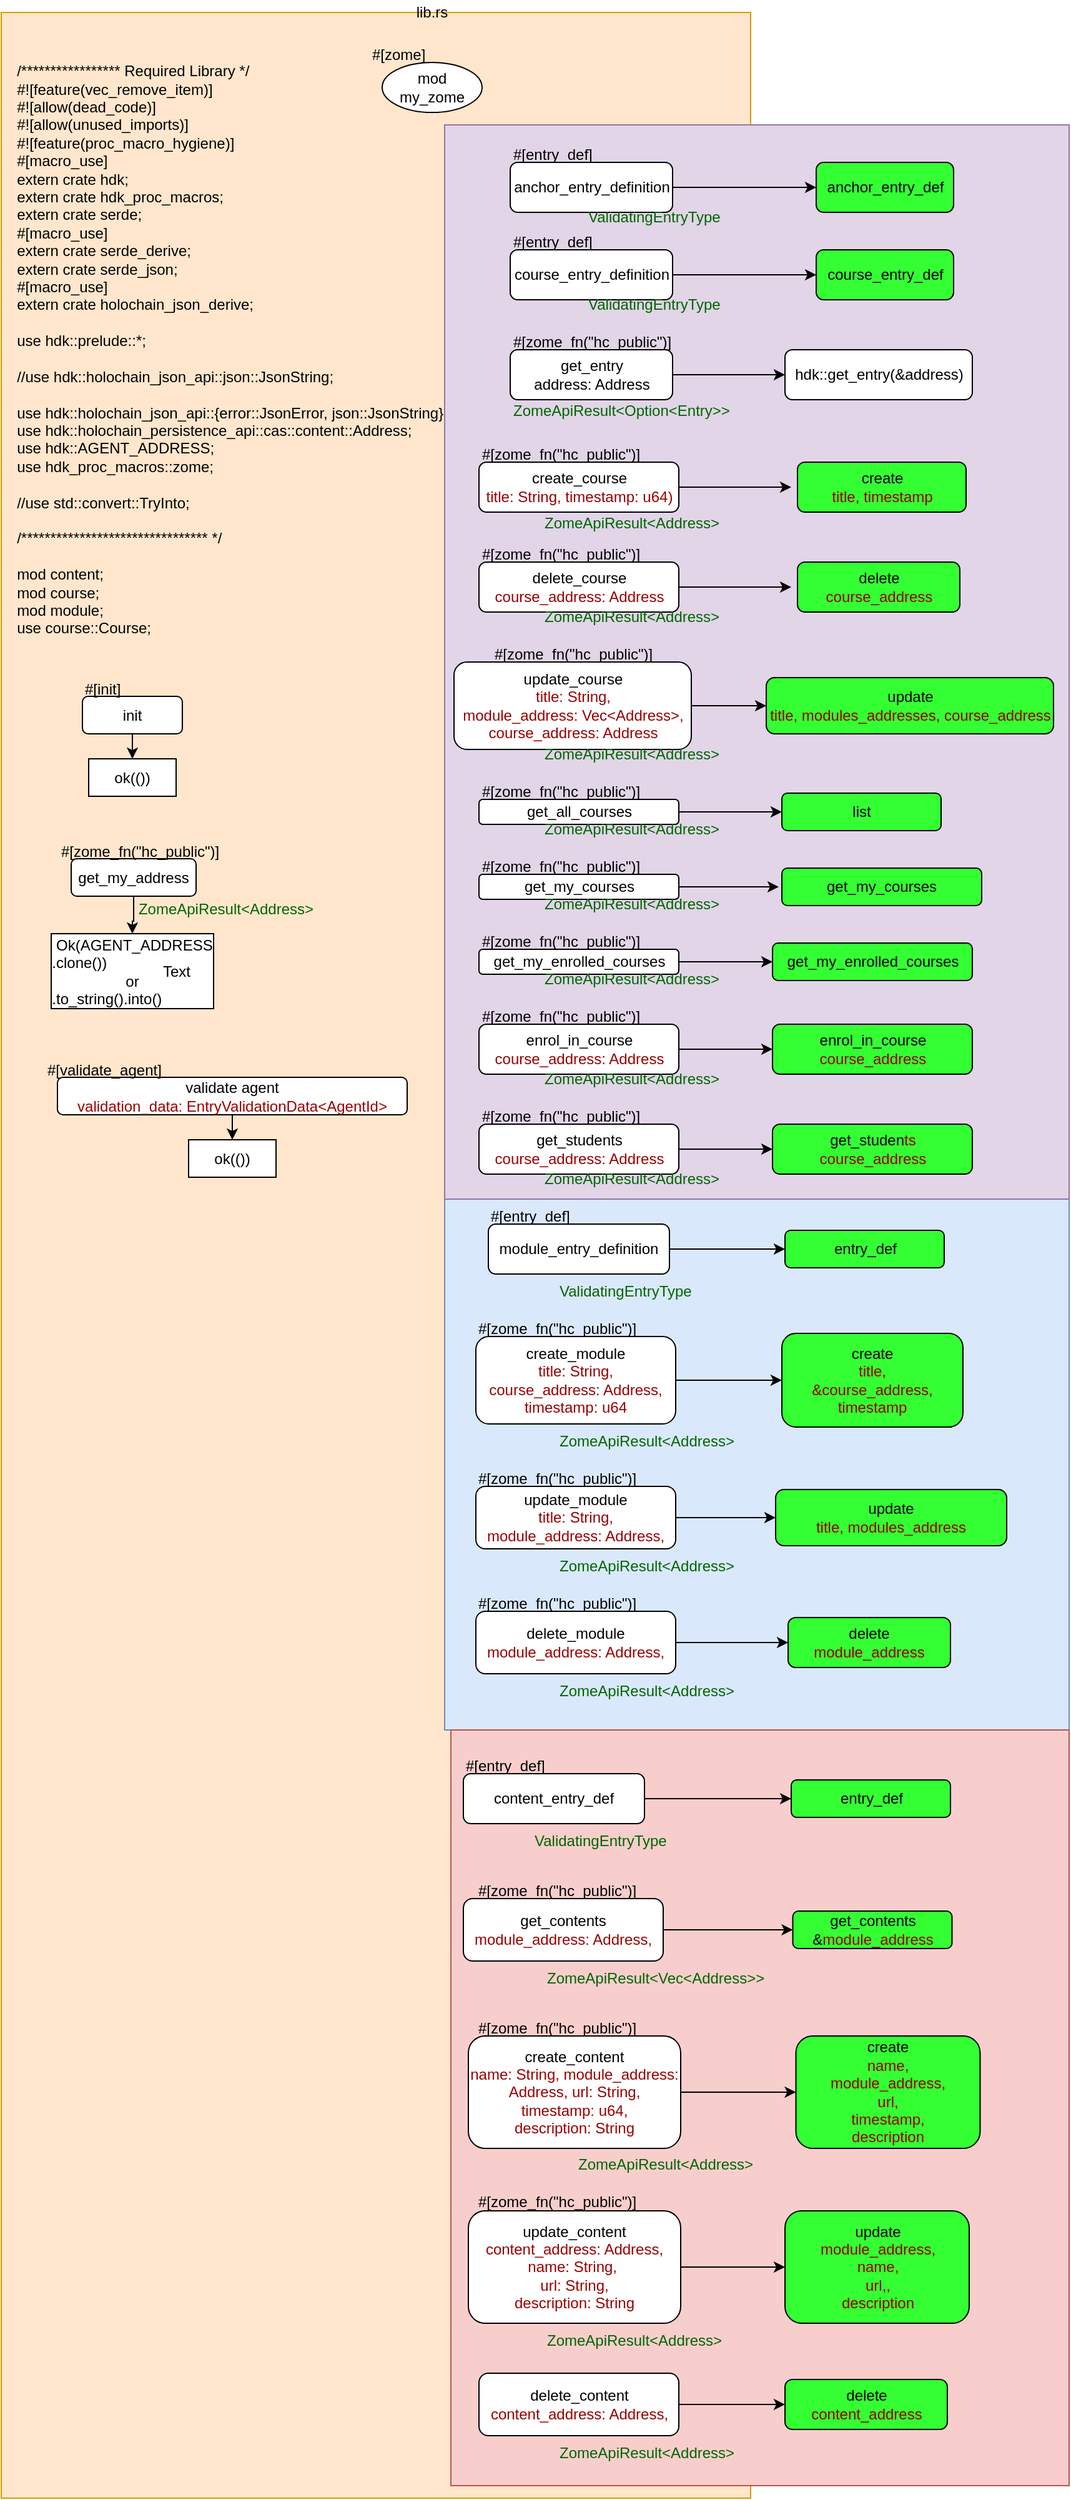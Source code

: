 <mxfile version="12.7.4" type="github" pages="13">
  <diagram id="DXIPTjjtn7do77gQKyFH" name="courses: lib.rs">
    <mxGraphModel dx="2251" dy="770" grid="1" gridSize="10" guides="1" tooltips="1" connect="1" arrows="1" fold="1" page="1" pageScale="1" pageWidth="827" pageHeight="1169" math="0" shadow="0">
      <root>
        <mxCell id="0" />
        <mxCell id="1" parent="0" />
        <mxCell id="BPKDQX9KvzaL9xmLwDMY-90" value="" style="rounded=0;whiteSpace=wrap;html=1;fillColor=#ffe6cc;strokeColor=#d79b00;" parent="1" vertex="1">
          <mxGeometry x="-45" y="30" width="600" height="1990" as="geometry" />
        </mxCell>
        <mxCell id="BPKDQX9KvzaL9xmLwDMY-2" value="mod my_zome" style="ellipse;whiteSpace=wrap;html=1;" parent="1" vertex="1">
          <mxGeometry x="260" y="70" width="80" height="40" as="geometry" />
        </mxCell>
        <mxCell id="BPKDQX9KvzaL9xmLwDMY-19" style="edgeStyle=orthogonalEdgeStyle;rounded=0;orthogonalLoop=1;jettySize=auto;html=1;entryX=0.5;entryY=0;entryDx=0;entryDy=0;" parent="1" source="BPKDQX9KvzaL9xmLwDMY-4" target="BPKDQX9KvzaL9xmLwDMY-8" edge="1">
          <mxGeometry relative="1" as="geometry" />
        </mxCell>
        <mxCell id="BPKDQX9KvzaL9xmLwDMY-4" value="init" style="rounded=1;whiteSpace=wrap;html=1;" parent="1" vertex="1">
          <mxGeometry x="20" y="577.5" width="80" height="30" as="geometry" />
        </mxCell>
        <mxCell id="BPKDQX9KvzaL9xmLwDMY-22" style="edgeStyle=orthogonalEdgeStyle;rounded=0;orthogonalLoop=1;jettySize=auto;html=1;entryX=0.5;entryY=0;entryDx=0;entryDy=0;" parent="1" source="BPKDQX9KvzaL9xmLwDMY-6" target="BPKDQX9KvzaL9xmLwDMY-9" edge="1">
          <mxGeometry relative="1" as="geometry" />
        </mxCell>
        <mxCell id="BPKDQX9KvzaL9xmLwDMY-6" value="&lt;div&gt;validate agent&lt;/div&gt;&lt;font color=&quot;#990000&quot;&gt;validation_data: EntryValidationData&amp;lt;AgentId&amp;gt;&lt;/font&gt;" style="rounded=1;whiteSpace=wrap;html=1;" parent="1" vertex="1">
          <mxGeometry y="882.5" width="280" height="30" as="geometry" />
        </mxCell>
        <mxCell id="BPKDQX9KvzaL9xmLwDMY-23" style="edgeStyle=orthogonalEdgeStyle;rounded=0;orthogonalLoop=1;jettySize=auto;html=1;entryX=0.5;entryY=0;entryDx=0;entryDy=0;" parent="1" source="BPKDQX9KvzaL9xmLwDMY-10" target="BPKDQX9KvzaL9xmLwDMY-12" edge="1">
          <mxGeometry relative="1" as="geometry" />
        </mxCell>
        <mxCell id="BPKDQX9KvzaL9xmLwDMY-10" value="get_my_address" style="rounded=1;whiteSpace=wrap;html=1;" parent="1" vertex="1">
          <mxGeometry x="11.0" y="707.5" width="100" height="30" as="geometry" />
        </mxCell>
        <mxCell id="BPKDQX9KvzaL9xmLwDMY-7" value="lib.rs" style="text;html=1;strokeColor=none;fillColor=none;align=center;verticalAlign=middle;whiteSpace=wrap;rounded=0;" parent="1" vertex="1">
          <mxGeometry x="280" y="20" width="40" height="20" as="geometry" />
        </mxCell>
        <mxCell id="BPKDQX9KvzaL9xmLwDMY-8" value="ok(())" style="rounded=0;whiteSpace=wrap;html=1;" parent="1" vertex="1">
          <mxGeometry x="25" y="627.5" width="70" height="30" as="geometry" />
        </mxCell>
        <mxCell id="BPKDQX9KvzaL9xmLwDMY-9" value="ok(())" style="rounded=0;whiteSpace=wrap;html=1;" parent="1" vertex="1">
          <mxGeometry x="105" y="932.5" width="70" height="30" as="geometry" />
        </mxCell>
        <mxCell id="BPKDQX9KvzaL9xmLwDMY-12" value="&lt;div&gt;&amp;nbsp;Ok(AGENT_ADDRESS&lt;/div&gt;&lt;div align=&quot;left&quot;&gt;.clone())&lt;/div&gt;&lt;div&gt;or&lt;/div&gt;&lt;div align=&quot;left&quot;&gt;.to_string().into()&lt;br&gt;&lt;/div&gt;" style="rounded=0;whiteSpace=wrap;html=1;" parent="1" vertex="1">
          <mxGeometry x="-5" y="767.5" width="130" height="60" as="geometry" />
        </mxCell>
        <mxCell id="BPKDQX9KvzaL9xmLwDMY-25" value="#[init]" style="text;html=1;" parent="1" vertex="1">
          <mxGeometry x="20" y="557.5" width="50" height="30" as="geometry" />
        </mxCell>
        <mxCell id="BPKDQX9KvzaL9xmLwDMY-27" value="#[validate_agent]" style="text;html=1;" parent="1" vertex="1">
          <mxGeometry x="-10" y="862.5" width="110" height="30" as="geometry" />
        </mxCell>
        <mxCell id="BPKDQX9KvzaL9xmLwDMY-28" value="#[zome_fn(&quot;hc_public&quot;)]" style="text;html=1;" parent="1" vertex="1">
          <mxGeometry x="1" y="687.5" width="150" height="30" as="geometry" />
        </mxCell>
        <mxCell id="BPKDQX9KvzaL9xmLwDMY-37" value="&lt;div&gt;&lt;font color=&quot;#006600&quot;&gt;ZomeApiResult&amp;lt;Address&amp;gt;&lt;br&gt;&lt;/font&gt;&lt;/div&gt;" style="text;html=1;strokeColor=none;fillColor=none;align=center;verticalAlign=middle;whiteSpace=wrap;rounded=0;" parent="1" vertex="1">
          <mxGeometry x="50" y="737.5" width="170" height="20" as="geometry" />
        </mxCell>
        <mxCell id="BPKDQX9KvzaL9xmLwDMY-46" value="Text" style="text;html=1;align=center;verticalAlign=middle;resizable=0;points=[];autosize=1;" parent="1" vertex="1">
          <mxGeometry x="75" y="787.5" width="40" height="20" as="geometry" />
        </mxCell>
        <mxCell id="BPKDQX9KvzaL9xmLwDMY-92" value="#[zome]" style="text;html=1;" parent="1" vertex="1">
          <mxGeometry x="250" y="50" width="70" height="30" as="geometry" />
        </mxCell>
        <mxCell id="BPKDQX9KvzaL9xmLwDMY-94" value="&lt;div align=&quot;left&quot;&gt;/***************** Required Library */&lt;br&gt;#![feature(vec_remove_item)]&lt;br&gt;#![allow(dead_code)]&lt;br&gt;#![allow(unused_imports)]&lt;br&gt;#![feature(proc_macro_hygiene)]&lt;br&gt;#[macro_use]&lt;br&gt;extern crate hdk;&lt;br&gt;extern crate hdk_proc_macros;&lt;br&gt;extern crate serde;&lt;br&gt;#[macro_use]&lt;br&gt;extern crate serde_derive;&lt;br&gt;extern crate serde_json;&lt;br&gt;#[macro_use]&lt;br&gt;extern crate holochain_json_derive;&lt;br&gt;&lt;br&gt;use hdk::prelude::*;&lt;br&gt;&lt;br&gt;//use hdk::holochain_json_api::json::JsonString;&lt;br&gt;&lt;br&gt;use hdk::holochain_json_api::{error::JsonError, json::JsonString};&lt;br&gt;use hdk::holochain_persistence_api::cas::content::Address;&lt;br&gt;use hdk::AGENT_ADDRESS;&lt;br&gt;use hdk_proc_macros::zome;&lt;br&gt;&lt;br&gt;//use std::convert::TryInto;&lt;br&gt;&lt;br&gt;/******************************** */&lt;br&gt;&lt;br&gt;mod content;&lt;br&gt;mod course;&lt;br&gt;mod module;&lt;br&gt;use course::Course;&lt;br&gt;&lt;/div&gt;" style="text;html=1;strokeColor=none;fillColor=none;align=center;verticalAlign=middle;whiteSpace=wrap;rounded=0;" parent="1" vertex="1">
          <mxGeometry x="-35" y="290" width="350" height="20" as="geometry" />
        </mxCell>
        <mxCell id="SraXpPBCoMCgmXrl4GJ5-16" value="" style="endArrow=none;dashed=1;html=1;entryX=0.491;entryY=0;entryDx=0;entryDy=0;entryPerimeter=0;exitX=0.486;exitY=1;exitDx=0;exitDy=0;fillColor=#fff2cc;strokeColor=#d6b656;exitPerimeter=0;" parent="1" source="uxj-97R8hCw5o6OmVmbz-40" target="SraXpPBCoMCgmXrl4GJ5-14" edge="1">
          <mxGeometry width="50" height="50" relative="1" as="geometry">
            <mxPoint x="540" y="170" as="sourcePoint" />
            <mxPoint x="590" y="120" as="targetPoint" />
          </mxGeometry>
        </mxCell>
        <mxCell id="uxj-97R8hCw5o6OmVmbz-41" value="" style="group" vertex="1" connectable="0" parent="1">
          <mxGeometry x="310" y="980" width="500" height="425" as="geometry" />
        </mxCell>
        <mxCell id="SraXpPBCoMCgmXrl4GJ5-15" value="" style="rounded=0;whiteSpace=wrap;html=1;fillColor=#dae8fc;strokeColor=#6c8ebf;" parent="uxj-97R8hCw5o6OmVmbz-41" vertex="1">
          <mxGeometry width="500" height="425" as="geometry" />
        </mxCell>
        <mxCell id="SraXpPBCoMCgmXrl4GJ5-1" value="module_entry_definition" style="rounded=1;whiteSpace=wrap;html=1;" parent="uxj-97R8hCw5o6OmVmbz-41" vertex="1">
          <mxGeometry x="35" y="20" width="145" height="40" as="geometry" />
        </mxCell>
        <mxCell id="SraXpPBCoMCgmXrl4GJ5-2" value="#[entry_def]" style="text;html=1;" parent="uxj-97R8hCw5o6OmVmbz-41" vertex="1">
          <mxGeometry x="35" width="90" height="20" as="geometry" />
        </mxCell>
        <mxCell id="SraXpPBCoMCgmXrl4GJ5-3" value="&lt;font color=&quot;#006600&quot;&gt;ValidatingEntryType&lt;/font&gt;" style="text;html=1;" parent="uxj-97R8hCw5o6OmVmbz-41" vertex="1">
          <mxGeometry x="90" y="60" width="130" height="30" as="geometry" />
        </mxCell>
        <mxCell id="SraXpPBCoMCgmXrl4GJ5-5" value="&lt;div&gt;create_module&lt;br&gt;&lt;/div&gt;&lt;div&gt;&lt;font color=&quot;#990000&quot;&gt;title: String,&lt;/font&gt;&lt;/div&gt;&lt;div&gt;&lt;font color=&quot;#990000&quot;&gt;course_address: Address,&lt;/font&gt;&lt;/div&gt;&lt;div&gt;&lt;font color=&quot;#990000&quot;&gt;timestamp: u64&lt;/font&gt;&lt;br&gt;&lt;/div&gt;" style="rounded=1;whiteSpace=wrap;html=1;" parent="uxj-97R8hCw5o6OmVmbz-41" vertex="1">
          <mxGeometry x="25" y="110" width="160" height="70" as="geometry" />
        </mxCell>
        <mxCell id="SraXpPBCoMCgmXrl4GJ5-6" value="#[zome_fn(&quot;hc_public&quot;)]" style="text;html=1;" parent="uxj-97R8hCw5o6OmVmbz-41" vertex="1">
          <mxGeometry x="25" y="90" width="90" height="20" as="geometry" />
        </mxCell>
        <mxCell id="SraXpPBCoMCgmXrl4GJ5-7" value="&lt;font color=&quot;#006600&quot;&gt;ZomeApiResult&amp;lt;Address&amp;gt;&lt;/font&gt;" style="text;html=1;" parent="uxj-97R8hCw5o6OmVmbz-41" vertex="1">
          <mxGeometry x="90" y="180" width="150" height="30" as="geometry" />
        </mxCell>
        <mxCell id="SraXpPBCoMCgmXrl4GJ5-8" value="&lt;div&gt;update_module&lt;br&gt;&lt;/div&gt;&lt;div&gt;&lt;font color=&quot;#990000&quot;&gt;title: String,&lt;/font&gt;&lt;/div&gt;&lt;div&gt;&lt;font color=&quot;#990000&quot;&gt;module_address: Address,&lt;/font&gt;&lt;/div&gt;" style="rounded=1;whiteSpace=wrap;html=1;" parent="uxj-97R8hCw5o6OmVmbz-41" vertex="1">
          <mxGeometry x="25" y="230" width="160" height="50" as="geometry" />
        </mxCell>
        <mxCell id="SraXpPBCoMCgmXrl4GJ5-9" value="#[zome_fn(&quot;hc_public&quot;)]" style="text;html=1;" parent="uxj-97R8hCw5o6OmVmbz-41" vertex="1">
          <mxGeometry x="25" y="210" width="90" height="20" as="geometry" />
        </mxCell>
        <mxCell id="SraXpPBCoMCgmXrl4GJ5-10" value="&lt;font color=&quot;#006600&quot;&gt;ZomeApiResult&amp;lt;Address&amp;gt;&lt;/font&gt;" style="text;html=1;" parent="uxj-97R8hCw5o6OmVmbz-41" vertex="1">
          <mxGeometry x="90" y="280" width="150" height="30" as="geometry" />
        </mxCell>
        <mxCell id="SraXpPBCoMCgmXrl4GJ5-11" value="&lt;div&gt;delete_module&lt;br&gt;&lt;/div&gt;&lt;div&gt;&lt;font color=&quot;#990000&quot;&gt;module_address: Address,&lt;/font&gt;&lt;/div&gt;" style="rounded=1;whiteSpace=wrap;html=1;" parent="uxj-97R8hCw5o6OmVmbz-41" vertex="1">
          <mxGeometry x="25" y="330" width="160" height="50" as="geometry" />
        </mxCell>
        <mxCell id="SraXpPBCoMCgmXrl4GJ5-12" value="#[zome_fn(&quot;hc_public&quot;)]" style="text;html=1;" parent="uxj-97R8hCw5o6OmVmbz-41" vertex="1">
          <mxGeometry x="25" y="310" width="90" height="20" as="geometry" />
        </mxCell>
        <mxCell id="SraXpPBCoMCgmXrl4GJ5-13" value="&lt;font color=&quot;#006600&quot;&gt;ZomeApiResult&amp;lt;Address&amp;gt;&lt;/font&gt;" style="text;html=1;" parent="uxj-97R8hCw5o6OmVmbz-41" vertex="1">
          <mxGeometry x="90" y="380" width="150" height="30" as="geometry" />
        </mxCell>
        <UserObject label="entry_def" link="data:page/id,HXPiqZbYp1XS_v9LyHiG" id="uxj-97R8hCw5o6OmVmbz-4">
          <mxCell style="rounded=1;whiteSpace=wrap;html=1;fillColor=#33FF33;" vertex="1" parent="uxj-97R8hCw5o6OmVmbz-41">
            <mxGeometry x="272.5" y="25" width="127.5" height="30" as="geometry" />
          </mxCell>
        </UserObject>
        <mxCell id="uxj-97R8hCw5o6OmVmbz-12" style="edgeStyle=orthogonalEdgeStyle;rounded=0;orthogonalLoop=1;jettySize=auto;html=1;entryX=0;entryY=0.5;entryDx=0;entryDy=0;" edge="1" parent="uxj-97R8hCw5o6OmVmbz-41" source="SraXpPBCoMCgmXrl4GJ5-1" target="uxj-97R8hCw5o6OmVmbz-4">
          <mxGeometry relative="1" as="geometry" />
        </mxCell>
        <UserObject label="create&lt;br&gt;&lt;font color=&quot;#990000&quot;&gt;title, &lt;/font&gt;&lt;br&gt;&lt;div&gt;&lt;font color=&quot;#990000&quot;&gt;&lt;font color=&quot;#990000&quot;&gt;&amp;amp;course_address,&lt;/font&gt;&lt;/font&gt;&lt;/div&gt;&lt;div&gt;&lt;font color=&quot;#990000&quot;&gt;&lt;font color=&quot;#990000&quot;&gt;timestamp&lt;br&gt;&lt;/font&gt;&lt;/font&gt;&lt;/div&gt;" link="data:page/id,HXPiqZbYp1XS_v9LyHiG" id="uxj-97R8hCw5o6OmVmbz-5">
          <mxCell style="rounded=1;whiteSpace=wrap;html=1;fillColor=#33FF33;" vertex="1" parent="uxj-97R8hCw5o6OmVmbz-41">
            <mxGeometry x="270" y="107.5" width="145" height="75" as="geometry" />
          </mxCell>
        </UserObject>
        <mxCell id="uxj-97R8hCw5o6OmVmbz-7" style="edgeStyle=orthogonalEdgeStyle;rounded=0;orthogonalLoop=1;jettySize=auto;html=1;entryX=0;entryY=0.5;entryDx=0;entryDy=0;" edge="1" parent="uxj-97R8hCw5o6OmVmbz-41" source="SraXpPBCoMCgmXrl4GJ5-5" target="uxj-97R8hCw5o6OmVmbz-5">
          <mxGeometry relative="1" as="geometry" />
        </mxCell>
        <UserObject label="update&lt;br&gt;&lt;div align=&quot;left&quot;&gt;&lt;font color=&quot;#990000&quot;&gt;title, modules_address&lt;br&gt;&lt;/font&gt;&lt;/div&gt;" link="data:page/id,HXPiqZbYp1XS_v9LyHiG" id="uxj-97R8hCw5o6OmVmbz-8">
          <mxCell style="rounded=1;whiteSpace=wrap;html=1;fillColor=#33FF33;" vertex="1" parent="uxj-97R8hCw5o6OmVmbz-41">
            <mxGeometry x="265" y="232.5" width="185" height="45" as="geometry" />
          </mxCell>
        </UserObject>
        <mxCell id="uxj-97R8hCw5o6OmVmbz-9" style="edgeStyle=orthogonalEdgeStyle;rounded=0;orthogonalLoop=1;jettySize=auto;html=1;entryX=0;entryY=0.5;entryDx=0;entryDy=0;" edge="1" parent="uxj-97R8hCw5o6OmVmbz-41" source="SraXpPBCoMCgmXrl4GJ5-8" target="uxj-97R8hCw5o6OmVmbz-8">
          <mxGeometry relative="1" as="geometry" />
        </mxCell>
        <UserObject label="delete&lt;br&gt;&lt;font color=&quot;#990000&quot;&gt;module_address&lt;br&gt;&lt;/font&gt;" link="data:page/id,HXPiqZbYp1XS_v9LyHiG" id="uxj-97R8hCw5o6OmVmbz-10">
          <mxCell style="rounded=1;whiteSpace=wrap;html=1;fillColor=#33FF33;" vertex="1" parent="uxj-97R8hCw5o6OmVmbz-41">
            <mxGeometry x="275" y="335" width="130" height="40" as="geometry" />
          </mxCell>
        </UserObject>
        <mxCell id="uxj-97R8hCw5o6OmVmbz-11" style="edgeStyle=orthogonalEdgeStyle;rounded=0;orthogonalLoop=1;jettySize=auto;html=1;" edge="1" parent="uxj-97R8hCw5o6OmVmbz-41" source="SraXpPBCoMCgmXrl4GJ5-11" target="uxj-97R8hCw5o6OmVmbz-10">
          <mxGeometry relative="1" as="geometry" />
        </mxCell>
        <mxCell id="uxj-97R8hCw5o6OmVmbz-42" value="" style="group" vertex="1" connectable="0" parent="1">
          <mxGeometry x="315" y="1405" width="495" height="605" as="geometry" />
        </mxCell>
        <mxCell id="uxj-97R8hCw5o6OmVmbz-40" value="" style="rounded=0;whiteSpace=wrap;html=1;fillColor=#f8cecc;strokeColor=#b85450;" vertex="1" parent="uxj-97R8hCw5o6OmVmbz-42">
          <mxGeometry width="495" height="605" as="geometry" />
        </mxCell>
        <mxCell id="uxj-97R8hCw5o6OmVmbz-1" value="content_entry_def" style="rounded=1;whiteSpace=wrap;html=1;" vertex="1" parent="uxj-97R8hCw5o6OmVmbz-42">
          <mxGeometry x="10" y="35" width="145" height="40" as="geometry" />
        </mxCell>
        <mxCell id="uxj-97R8hCw5o6OmVmbz-2" value="#[entry_def]" style="text;html=1;" vertex="1" parent="uxj-97R8hCw5o6OmVmbz-42">
          <mxGeometry x="10" y="15" width="90" height="20" as="geometry" />
        </mxCell>
        <mxCell id="uxj-97R8hCw5o6OmVmbz-3" value="&lt;font color=&quot;#006600&quot;&gt;ValidatingEntryType&lt;/font&gt;" style="text;html=1;" vertex="1" parent="uxj-97R8hCw5o6OmVmbz-42">
          <mxGeometry x="65" y="75" width="130" height="30" as="geometry" />
        </mxCell>
        <UserObject label="entry_def" link="data:page/id,Llt76tQf4DtjAXDUQPp4" id="uxj-97R8hCw5o6OmVmbz-13">
          <mxCell style="rounded=1;whiteSpace=wrap;html=1;fillColor=#33FF33;" vertex="1" parent="uxj-97R8hCw5o6OmVmbz-42">
            <mxGeometry x="272.5" y="40" width="127.5" height="30" as="geometry" />
          </mxCell>
        </UserObject>
        <mxCell id="uxj-97R8hCw5o6OmVmbz-14" style="edgeStyle=orthogonalEdgeStyle;rounded=0;orthogonalLoop=1;jettySize=auto;html=1;entryX=0;entryY=0.5;entryDx=0;entryDy=0;" edge="1" parent="uxj-97R8hCw5o6OmVmbz-42" source="uxj-97R8hCw5o6OmVmbz-1" target="uxj-97R8hCw5o6OmVmbz-13">
          <mxGeometry relative="1" as="geometry" />
        </mxCell>
        <mxCell id="uxj-97R8hCw5o6OmVmbz-15" value="&lt;div&gt;get_contents&lt;br&gt;&lt;/div&gt;&lt;div&gt;&lt;font color=&quot;#990000&quot;&gt;module_address: Address,&lt;/font&gt;&lt;/div&gt;" style="rounded=1;whiteSpace=wrap;html=1;" vertex="1" parent="uxj-97R8hCw5o6OmVmbz-42">
          <mxGeometry x="10" y="135" width="160" height="50" as="geometry" />
        </mxCell>
        <mxCell id="uxj-97R8hCw5o6OmVmbz-34" value="&lt;div&gt;delete_content&lt;br&gt;&lt;/div&gt;&lt;div&gt;&lt;font color=&quot;#990000&quot;&gt;content_address: Address,&lt;/font&gt;&lt;/div&gt;" style="rounded=1;whiteSpace=wrap;html=1;" vertex="1" parent="uxj-97R8hCw5o6OmVmbz-42">
          <mxGeometry x="22.5" y="515" width="160" height="50" as="geometry" />
        </mxCell>
        <mxCell id="uxj-97R8hCw5o6OmVmbz-22" value="&lt;div&gt;create_content&lt;br&gt;&lt;/div&gt;&lt;div&gt;&lt;font color=&quot;#990000&quot;&gt;name: String, module_address: Address, url: String, &lt;br&gt;&lt;/font&gt;&lt;/div&gt;&lt;div&gt;&lt;font color=&quot;#990000&quot;&gt;timestamp: u64, &lt;br&gt;&lt;/font&gt;&lt;/div&gt;&lt;div&gt;&lt;font color=&quot;#990000&quot;&gt;description: String&lt;br&gt;&lt;/font&gt;&lt;/div&gt;" style="rounded=1;whiteSpace=wrap;html=1;" vertex="1" parent="uxj-97R8hCw5o6OmVmbz-42">
          <mxGeometry x="14" y="245" width="170" height="90" as="geometry" />
        </mxCell>
        <mxCell id="uxj-97R8hCw5o6OmVmbz-16" value="#[zome_fn(&quot;hc_public&quot;)]" style="text;html=1;" vertex="1" parent="uxj-97R8hCw5o6OmVmbz-42">
          <mxGeometry x="20" y="115" width="90" height="20" as="geometry" />
        </mxCell>
        <mxCell id="uxj-97R8hCw5o6OmVmbz-17" value="&lt;font color=&quot;#006600&quot;&gt;ZomeApiResult&amp;lt;Vec&amp;lt;Address&amp;gt;&amp;gt;&lt;/font&gt;" style="text;html=1;" vertex="1" parent="uxj-97R8hCw5o6OmVmbz-42">
          <mxGeometry x="75" y="185" width="190" height="20" as="geometry" />
        </mxCell>
        <UserObject label="&lt;div&gt;get_contents&lt;/div&gt;&lt;div&gt;&amp;amp;&lt;font color=&quot;#990000&quot;&gt;module_address&lt;/font&gt;&lt;br&gt;&lt;/div&gt;" link="data:page/id,ODI6V5FP8sgQU1PAiR_R" id="uxj-97R8hCw5o6OmVmbz-18">
          <mxCell style="rounded=1;whiteSpace=wrap;html=1;fillColor=#33FF33;" vertex="1" parent="uxj-97R8hCw5o6OmVmbz-42">
            <mxGeometry x="273.75" y="145" width="127.5" height="30" as="geometry" />
          </mxCell>
        </UserObject>
        <mxCell id="uxj-97R8hCw5o6OmVmbz-19" style="edgeStyle=orthogonalEdgeStyle;rounded=0;orthogonalLoop=1;jettySize=auto;html=1;" edge="1" parent="uxj-97R8hCw5o6OmVmbz-42" source="uxj-97R8hCw5o6OmVmbz-15" target="uxj-97R8hCw5o6OmVmbz-18">
          <mxGeometry relative="1" as="geometry" />
        </mxCell>
        <UserObject label="&lt;div&gt;create&lt;/div&gt;&lt;div&gt;&lt;font color=&quot;#990000&quot;&gt;name, &lt;br&gt;&lt;/font&gt;&lt;/div&gt;&lt;div&gt;&lt;font color=&quot;#990000&quot;&gt;module_address, &lt;br&gt;&lt;/font&gt;&lt;/div&gt;&lt;div&gt;&lt;font color=&quot;#990000&quot;&gt;url, &lt;br&gt;&lt;/font&gt;&lt;/div&gt;&lt;div&gt;&lt;font color=&quot;#990000&quot;&gt;timestamp, &lt;br&gt;&lt;/font&gt;&lt;/div&gt;&lt;div&gt;&lt;font color=&quot;#990000&quot;&gt;description&lt;/font&gt;&lt;br&gt;&lt;/div&gt;" link="data:page/id,ODI6V5FP8sgQU1PAiR_R" id="uxj-97R8hCw5o6OmVmbz-20">
          <mxCell style="rounded=1;whiteSpace=wrap;html=1;fillColor=#33FF33;" vertex="1" parent="uxj-97R8hCw5o6OmVmbz-42">
            <mxGeometry x="276.25" y="245" width="147.5" height="90" as="geometry" />
          </mxCell>
        </UserObject>
        <mxCell id="uxj-97R8hCw5o6OmVmbz-26" style="edgeStyle=orthogonalEdgeStyle;rounded=0;orthogonalLoop=1;jettySize=auto;html=1;entryX=0;entryY=0.5;entryDx=0;entryDy=0;" edge="1" parent="uxj-97R8hCw5o6OmVmbz-42" source="uxj-97R8hCw5o6OmVmbz-22" target="uxj-97R8hCw5o6OmVmbz-20">
          <mxGeometry relative="1" as="geometry" />
        </mxCell>
        <mxCell id="uxj-97R8hCw5o6OmVmbz-24" value="#[zome_fn(&quot;hc_public&quot;)]" style="text;html=1;" vertex="1" parent="uxj-97R8hCw5o6OmVmbz-42">
          <mxGeometry x="20" y="225" width="90" height="20" as="geometry" />
        </mxCell>
        <mxCell id="uxj-97R8hCw5o6OmVmbz-25" value="&lt;font color=&quot;#006600&quot;&gt;ZomeApiResult&amp;lt;Address&amp;gt;&lt;/font&gt;" style="text;html=1;" vertex="1" parent="uxj-97R8hCw5o6OmVmbz-42">
          <mxGeometry x="100" y="334" width="150" height="30" as="geometry" />
        </mxCell>
        <mxCell id="uxj-97R8hCw5o6OmVmbz-27" value="&lt;div&gt;update_content&lt;/div&gt;&lt;div&gt;&lt;font color=&quot;#990000&quot;&gt;content_address: Address,&lt;/font&gt;&lt;br&gt;&lt;/div&gt;&lt;div&gt;&lt;font color=&quot;#990000&quot;&gt;name: String,&amp;nbsp; &lt;br&gt;&lt;/font&gt;&lt;/div&gt;&lt;div&gt;&lt;font color=&quot;#990000&quot;&gt;url: String, &lt;br&gt;&lt;/font&gt;&lt;/div&gt;&lt;div&gt;&lt;font color=&quot;#990000&quot;&gt;description: String&lt;br&gt;&lt;/font&gt;&lt;/div&gt;" style="rounded=1;whiteSpace=wrap;html=1;" vertex="1" parent="uxj-97R8hCw5o6OmVmbz-42">
          <mxGeometry x="14" y="385" width="170" height="90" as="geometry" />
        </mxCell>
        <mxCell id="uxj-97R8hCw5o6OmVmbz-29" value="#[zome_fn(&quot;hc_public&quot;)]" style="text;html=1;" vertex="1" parent="uxj-97R8hCw5o6OmVmbz-42">
          <mxGeometry x="20" y="364" width="90" height="20" as="geometry" />
        </mxCell>
        <UserObject label="&lt;div&gt;update&lt;/div&gt;&lt;div&gt;&lt;font color=&quot;#990000&quot;&gt;module_address,&lt;/font&gt;&lt;/div&gt;&lt;div&gt;&lt;font color=&quot;#990000&quot;&gt;name, &lt;br&gt;&lt;/font&gt;&lt;/div&gt;&lt;div&gt;&lt;font color=&quot;#990000&quot;&gt;url,, &lt;br&gt;&lt;/font&gt;&lt;/div&gt;&lt;div&gt;&lt;font color=&quot;#990000&quot;&gt;description&lt;/font&gt;&lt;br&gt;&lt;/div&gt;" id="uxj-97R8hCw5o6OmVmbz-32">
          <mxCell style="rounded=1;whiteSpace=wrap;html=1;fillColor=#33FF33;" vertex="1" parent="uxj-97R8hCw5o6OmVmbz-42">
            <mxGeometry x="267.5" y="385" width="147.5" height="90" as="geometry" />
          </mxCell>
        </UserObject>
        <mxCell id="uxj-97R8hCw5o6OmVmbz-33" style="edgeStyle=orthogonalEdgeStyle;rounded=0;orthogonalLoop=1;jettySize=auto;html=1;" edge="1" parent="uxj-97R8hCw5o6OmVmbz-42" source="uxj-97R8hCw5o6OmVmbz-27" target="uxj-97R8hCw5o6OmVmbz-32">
          <mxGeometry relative="1" as="geometry" />
        </mxCell>
        <mxCell id="uxj-97R8hCw5o6OmVmbz-36" value="&lt;font color=&quot;#006600&quot;&gt;ZomeApiResult&amp;lt;Address&amp;gt;&lt;/font&gt;" style="text;html=1;" vertex="1" parent="uxj-97R8hCw5o6OmVmbz-42">
          <mxGeometry x="75" y="475" width="150" height="30" as="geometry" />
        </mxCell>
        <mxCell id="uxj-97R8hCw5o6OmVmbz-37" value="&lt;font color=&quot;#006600&quot;&gt;ZomeApiResult&amp;lt;Address&amp;gt;&lt;/font&gt;" style="text;html=1;" vertex="1" parent="uxj-97R8hCw5o6OmVmbz-42">
          <mxGeometry x="85" y="565" width="150" height="30" as="geometry" />
        </mxCell>
        <UserObject label="delete&lt;br&gt;&lt;font color=&quot;#990000&quot;&gt;content_address&lt;br&gt;&lt;/font&gt;" id="uxj-97R8hCw5o6OmVmbz-38">
          <mxCell style="rounded=1;whiteSpace=wrap;html=1;fillColor=#33FF33;" vertex="1" parent="uxj-97R8hCw5o6OmVmbz-42">
            <mxGeometry x="267.5" y="520" width="130" height="40" as="geometry" />
          </mxCell>
        </UserObject>
        <mxCell id="uxj-97R8hCw5o6OmVmbz-39" style="edgeStyle=orthogonalEdgeStyle;rounded=0;orthogonalLoop=1;jettySize=auto;html=1;entryX=0;entryY=0.5;entryDx=0;entryDy=0;" edge="1" parent="uxj-97R8hCw5o6OmVmbz-42" source="uxj-97R8hCw5o6OmVmbz-34" target="uxj-97R8hCw5o6OmVmbz-38">
          <mxGeometry relative="1" as="geometry" />
        </mxCell>
        <mxCell id="uxj-97R8hCw5o6OmVmbz-43" value="" style="group" vertex="1" connectable="0" parent="1">
          <mxGeometry x="310" y="120" width="500" height="860" as="geometry" />
        </mxCell>
        <mxCell id="SraXpPBCoMCgmXrl4GJ5-14" value="" style="rounded=0;whiteSpace=wrap;html=1;fillColor=#e1d5e7;strokeColor=#9673a6;" parent="uxj-97R8hCw5o6OmVmbz-43" vertex="1">
          <mxGeometry width="500" height="860" as="geometry" />
        </mxCell>
        <mxCell id="sYRBEX_hVr7ViA64qe-t-1" style="edgeStyle=orthogonalEdgeStyle;rounded=0;orthogonalLoop=1;jettySize=auto;html=1;" parent="uxj-97R8hCw5o6OmVmbz-43" source="BPKDQX9KvzaL9xmLwDMY-29" edge="1">
          <mxGeometry relative="1" as="geometry">
            <mxPoint x="297.5" y="50" as="targetPoint" />
          </mxGeometry>
        </mxCell>
        <mxCell id="BPKDQX9KvzaL9xmLwDMY-29" value="anchor_entry_definition" style="rounded=1;whiteSpace=wrap;html=1;" parent="uxj-97R8hCw5o6OmVmbz-43" vertex="1">
          <mxGeometry x="52.5" y="30" width="130" height="40" as="geometry" />
        </mxCell>
        <mxCell id="BPKDQX9KvzaL9xmLwDMY-31" value="#[entry_def]" style="text;html=1;" parent="uxj-97R8hCw5o6OmVmbz-43" vertex="1">
          <mxGeometry x="52.5" y="10" width="90" height="20" as="geometry" />
        </mxCell>
        <mxCell id="BPKDQX9KvzaL9xmLwDMY-32" value="course_entry_definition" style="rounded=1;whiteSpace=wrap;html=1;" parent="uxj-97R8hCw5o6OmVmbz-43" vertex="1">
          <mxGeometry x="52.5" y="100" width="130" height="40" as="geometry" />
        </mxCell>
        <mxCell id="BPKDQX9KvzaL9xmLwDMY-33" value="#[entry_def]" style="text;html=1;" parent="uxj-97R8hCw5o6OmVmbz-43" vertex="1">
          <mxGeometry x="52.5" y="80" width="90" height="20" as="geometry" />
        </mxCell>
        <mxCell id="T_4qSHEh6NbkcvrsZpWz-3" style="edgeStyle=orthogonalEdgeStyle;rounded=0;orthogonalLoop=1;jettySize=auto;html=1;" parent="uxj-97R8hCw5o6OmVmbz-43" source="BPKDQX9KvzaL9xmLwDMY-42" edge="1">
          <mxGeometry relative="1" as="geometry">
            <mxPoint x="277.5" y="290" as="targetPoint" />
          </mxGeometry>
        </mxCell>
        <mxCell id="BPKDQX9KvzaL9xmLwDMY-42" value="&lt;div&gt;create_course&lt;/div&gt;&lt;div&gt;&lt;font color=&quot;#990000&quot;&gt;title: String, timestamp: u64)&lt;/font&gt;&lt;br&gt;&lt;/div&gt;" style="rounded=1;whiteSpace=wrap;html=1;" parent="uxj-97R8hCw5o6OmVmbz-43" vertex="1">
          <mxGeometry x="27.5" y="270" width="160" height="40" as="geometry" />
        </mxCell>
        <mxCell id="BPKDQX9KvzaL9xmLwDMY-43" value="#[zome_fn(&quot;hc_public&quot;)]" style="text;html=1;" parent="uxj-97R8hCw5o6OmVmbz-43" vertex="1">
          <mxGeometry x="27.5" y="250" width="90" height="20" as="geometry" />
        </mxCell>
        <mxCell id="T9cRb3DSbUy0IrTT3bFP-2" style="edgeStyle=orthogonalEdgeStyle;rounded=0;orthogonalLoop=1;jettySize=auto;html=1;" parent="uxj-97R8hCw5o6OmVmbz-43" source="BPKDQX9KvzaL9xmLwDMY-47" edge="1">
          <mxGeometry relative="1" as="geometry">
            <mxPoint x="277.5" y="370" as="targetPoint" />
          </mxGeometry>
        </mxCell>
        <mxCell id="BPKDQX9KvzaL9xmLwDMY-47" value="&lt;div&gt;delete_course&lt;/div&gt;&lt;div&gt;&lt;font color=&quot;#990000&quot;&gt;course_address: Address&lt;/font&gt;&lt;br&gt;&lt;/div&gt;" style="rounded=1;whiteSpace=wrap;html=1;" parent="uxj-97R8hCw5o6OmVmbz-43" vertex="1">
          <mxGeometry x="27.5" y="350" width="160" height="40" as="geometry" />
        </mxCell>
        <mxCell id="BPKDQX9KvzaL9xmLwDMY-48" value="#[zome_fn(&quot;hc_public&quot;)]" style="text;html=1;" parent="uxj-97R8hCw5o6OmVmbz-43" vertex="1">
          <mxGeometry x="27.5" y="330" width="90" height="20" as="geometry" />
        </mxCell>
        <mxCell id="BPKDQX9KvzaL9xmLwDMY-49" value="&lt;font color=&quot;#006600&quot;&gt;ValidatingEntryType&lt;/font&gt;" style="text;html=1;" parent="uxj-97R8hCw5o6OmVmbz-43" vertex="1">
          <mxGeometry x="112.5" y="60" width="130" height="30" as="geometry" />
        </mxCell>
        <mxCell id="BPKDQX9KvzaL9xmLwDMY-51" value="&lt;font color=&quot;#006600&quot;&gt;ValidatingEntryType&lt;/font&gt;" style="text;html=1;" parent="uxj-97R8hCw5o6OmVmbz-43" vertex="1">
          <mxGeometry x="112.5" y="130" width="130" height="30" as="geometry" />
        </mxCell>
        <mxCell id="BPKDQX9KvzaL9xmLwDMY-52" value="&lt;font color=&quot;#006600&quot;&gt;ZomeApiResult&amp;lt;Address&amp;gt;&lt;/font&gt;" style="text;html=1;" parent="uxj-97R8hCw5o6OmVmbz-43" vertex="1">
          <mxGeometry x="77.5" y="305" width="150" height="30" as="geometry" />
        </mxCell>
        <mxCell id="BPKDQX9KvzaL9xmLwDMY-53" value="&lt;font color=&quot;#006600&quot;&gt;ZomeApiResult&amp;lt;Address&amp;gt;&lt;/font&gt;" style="text;html=1;" parent="uxj-97R8hCw5o6OmVmbz-43" vertex="1">
          <mxGeometry x="77.5" y="380" width="150" height="30" as="geometry" />
        </mxCell>
        <mxCell id="BPKDQX9KvzaL9xmLwDMY-60" value="&lt;div&gt;update_course&lt;/div&gt;&lt;div&gt;&lt;font color=&quot;#990000&quot;&gt;title: String, &lt;br&gt;&lt;/font&gt;&lt;/div&gt;&lt;div&gt;&lt;font color=&quot;#990000&quot;&gt;module_address: Vec&amp;lt;Address&amp;gt;, &lt;br&gt;&lt;/font&gt;&lt;/div&gt;&lt;div&gt;&lt;font color=&quot;#990000&quot;&gt;course_address: Address&lt;/font&gt;&lt;br&gt;&lt;/div&gt;" style="rounded=1;whiteSpace=wrap;html=1;" parent="uxj-97R8hCw5o6OmVmbz-43" vertex="1">
          <mxGeometry x="7.5" y="430" width="190" height="70" as="geometry" />
        </mxCell>
        <mxCell id="BPKDQX9KvzaL9xmLwDMY-61" value="#[zome_fn(&quot;hc_public&quot;)]" style="text;html=1;" parent="uxj-97R8hCw5o6OmVmbz-43" vertex="1">
          <mxGeometry x="37.5" y="410" width="90" height="20" as="geometry" />
        </mxCell>
        <mxCell id="BPKDQX9KvzaL9xmLwDMY-62" value="&lt;font color=&quot;#006600&quot;&gt;ZomeApiResult&amp;lt;Address&amp;gt;&lt;/font&gt;" style="text;html=1;" parent="uxj-97R8hCw5o6OmVmbz-43" vertex="1">
          <mxGeometry x="77.5" y="490" width="150" height="30" as="geometry" />
        </mxCell>
        <mxCell id="BPKDQX9KvzaL9xmLwDMY-66" value="&lt;div&gt;get_all_courses&lt;/div&gt;" style="rounded=1;whiteSpace=wrap;html=1;" parent="uxj-97R8hCw5o6OmVmbz-43" vertex="1">
          <mxGeometry x="27.5" y="540" width="160" height="20" as="geometry" />
        </mxCell>
        <mxCell id="BPKDQX9KvzaL9xmLwDMY-67" value="#[zome_fn(&quot;hc_public&quot;)]" style="text;html=1;" parent="uxj-97R8hCw5o6OmVmbz-43" vertex="1">
          <mxGeometry x="27.5" y="520" width="90" height="20" as="geometry" />
        </mxCell>
        <mxCell id="BPKDQX9KvzaL9xmLwDMY-68" value="&lt;font color=&quot;#006600&quot;&gt;ZomeApiResult&amp;lt;Address&amp;gt;&lt;/font&gt;" style="text;html=1;" parent="uxj-97R8hCw5o6OmVmbz-43" vertex="1">
          <mxGeometry x="77.5" y="550" width="150" height="30" as="geometry" />
        </mxCell>
        <mxCell id="CiQeSqm9GlmW5YNpODYV-2" style="edgeStyle=orthogonalEdgeStyle;rounded=0;orthogonalLoop=1;jettySize=auto;html=1;" parent="uxj-97R8hCw5o6OmVmbz-43" source="BPKDQX9KvzaL9xmLwDMY-70" edge="1">
          <mxGeometry relative="1" as="geometry">
            <mxPoint x="267.5" y="610" as="targetPoint" />
          </mxGeometry>
        </mxCell>
        <mxCell id="BPKDQX9KvzaL9xmLwDMY-70" value="&lt;div&gt;get_my_courses&lt;/div&gt;" style="rounded=1;whiteSpace=wrap;html=1;" parent="uxj-97R8hCw5o6OmVmbz-43" vertex="1">
          <mxGeometry x="27.5" y="600" width="160" height="20" as="geometry" />
        </mxCell>
        <mxCell id="BPKDQX9KvzaL9xmLwDMY-71" value="#[zome_fn(&quot;hc_public&quot;)]" style="text;html=1;" parent="uxj-97R8hCw5o6OmVmbz-43" vertex="1">
          <mxGeometry x="27.5" y="580" width="90" height="20" as="geometry" />
        </mxCell>
        <mxCell id="BPKDQX9KvzaL9xmLwDMY-72" value="&lt;font color=&quot;#006600&quot;&gt;ZomeApiResult&amp;lt;Address&amp;gt;&lt;/font&gt;" style="text;html=1;" parent="uxj-97R8hCw5o6OmVmbz-43" vertex="1">
          <mxGeometry x="77.5" y="610" width="150" height="30" as="geometry" />
        </mxCell>
        <mxCell id="BPKDQX9KvzaL9xmLwDMY-73" value="get_my_enrolled_courses" style="rounded=1;whiteSpace=wrap;html=1;" parent="uxj-97R8hCw5o6OmVmbz-43" vertex="1">
          <mxGeometry x="27.5" y="660" width="160" height="20" as="geometry" />
        </mxCell>
        <mxCell id="BPKDQX9KvzaL9xmLwDMY-74" value="#[zome_fn(&quot;hc_public&quot;)]" style="text;html=1;" parent="uxj-97R8hCw5o6OmVmbz-43" vertex="1">
          <mxGeometry x="27.5" y="640" width="90" height="20" as="geometry" />
        </mxCell>
        <mxCell id="BPKDQX9KvzaL9xmLwDMY-75" value="&lt;font color=&quot;#006600&quot;&gt;ZomeApiResult&amp;lt;Address&amp;gt;&lt;/font&gt;" style="text;html=1;" parent="uxj-97R8hCw5o6OmVmbz-43" vertex="1">
          <mxGeometry x="77.5" y="670" width="150" height="30" as="geometry" />
        </mxCell>
        <mxCell id="BPKDQX9KvzaL9xmLwDMY-76" value="&lt;div&gt;enrol_in_course&lt;/div&gt;&lt;div&gt;&lt;font color=&quot;#990000&quot;&gt;course_address: Address&lt;/font&gt;&lt;br&gt;&lt;/div&gt;" style="rounded=1;whiteSpace=wrap;html=1;" parent="uxj-97R8hCw5o6OmVmbz-43" vertex="1">
          <mxGeometry x="27.5" y="720" width="160" height="40" as="geometry" />
        </mxCell>
        <mxCell id="BPKDQX9KvzaL9xmLwDMY-77" value="#[zome_fn(&quot;hc_public&quot;)]" style="text;html=1;" parent="uxj-97R8hCw5o6OmVmbz-43" vertex="1">
          <mxGeometry x="27.5" y="700" width="90" height="20" as="geometry" />
        </mxCell>
        <mxCell id="BPKDQX9KvzaL9xmLwDMY-78" value="&lt;font color=&quot;#006600&quot;&gt;ZomeApiResult&amp;lt;Address&amp;gt;&lt;/font&gt;" style="text;html=1;" parent="uxj-97R8hCw5o6OmVmbz-43" vertex="1">
          <mxGeometry x="77.5" y="750" width="150" height="30" as="geometry" />
        </mxCell>
        <mxCell id="BPKDQX9KvzaL9xmLwDMY-79" value="&lt;div&gt;get_students&lt;br&gt;&lt;/div&gt;&lt;div&gt;&lt;font color=&quot;#990000&quot;&gt;course_address: Address&lt;/font&gt;&lt;br&gt;&lt;/div&gt;" style="rounded=1;whiteSpace=wrap;html=1;" parent="uxj-97R8hCw5o6OmVmbz-43" vertex="1">
          <mxGeometry x="27.5" y="800" width="160" height="40" as="geometry" />
        </mxCell>
        <mxCell id="BPKDQX9KvzaL9xmLwDMY-80" value="#[zome_fn(&quot;hc_public&quot;)]" style="text;html=1;" parent="uxj-97R8hCw5o6OmVmbz-43" vertex="1">
          <mxGeometry x="27.5" y="780" width="90" height="20" as="geometry" />
        </mxCell>
        <mxCell id="BPKDQX9KvzaL9xmLwDMY-81" value="&lt;font color=&quot;#006600&quot;&gt;ZomeApiResult&amp;lt;Address&amp;gt;&lt;/font&gt;" style="text;html=1;" parent="uxj-97R8hCw5o6OmVmbz-43" vertex="1">
          <mxGeometry x="77.5" y="830" width="150" height="30" as="geometry" />
        </mxCell>
        <mxCell id="BPKDQX9KvzaL9xmLwDMY-85" value="&lt;div&gt;get_entry&lt;/div&gt;&lt;div&gt;address: Address&lt;br&gt;&lt;/div&gt;" style="rounded=1;whiteSpace=wrap;html=1;" parent="uxj-97R8hCw5o6OmVmbz-43" vertex="1">
          <mxGeometry x="52.5" y="180" width="130" height="40" as="geometry" />
        </mxCell>
        <mxCell id="BPKDQX9KvzaL9xmLwDMY-86" value="#[zome_fn(&quot;hc_public&quot;)]" style="text;html=1;" parent="uxj-97R8hCw5o6OmVmbz-43" vertex="1">
          <mxGeometry x="52.5" y="160" width="90" height="20" as="geometry" />
        </mxCell>
        <mxCell id="BPKDQX9KvzaL9xmLwDMY-87" value="&lt;font color=&quot;#006600&quot;&gt;ZomeApiResult&amp;lt;Option&amp;lt;Entry&amp;gt;&amp;gt;&lt;/font&gt;" style="text;html=1;" parent="uxj-97R8hCw5o6OmVmbz-43" vertex="1">
          <mxGeometry x="52.5" y="215" width="130" height="30" as="geometry" />
        </mxCell>
        <UserObject label="anchor_entry_def" link="data:page/id,Gmvdt3g-6km1qL-UM3GM" id="ZBpXJErYbTHUjCNmvLEJ-1">
          <mxCell style="rounded=1;whiteSpace=wrap;html=1;fillColor=#33FF33;" parent="uxj-97R8hCw5o6OmVmbz-43" vertex="1">
            <mxGeometry x="297.5" y="30" width="110" height="40" as="geometry" />
          </mxCell>
        </UserObject>
        <UserObject label="course_entry_def" link="data:page/id,LGvd9IhJxzemNmygLMf5" id="1-dCx7ayfFpRJO6_NZij-1">
          <mxCell style="rounded=1;whiteSpace=wrap;html=1;fillColor=#33FF33;" parent="uxj-97R8hCw5o6OmVmbz-43" vertex="1">
            <mxGeometry x="297.5" y="100" width="110" height="40" as="geometry" />
          </mxCell>
        </UserObject>
        <mxCell id="9Cc2E70YcdbBU3URQo2y-1" style="edgeStyle=orthogonalEdgeStyle;rounded=0;orthogonalLoop=1;jettySize=auto;html=1;entryX=0;entryY=0.5;entryDx=0;entryDy=0;" parent="uxj-97R8hCw5o6OmVmbz-43" source="BPKDQX9KvzaL9xmLwDMY-32" target="1-dCx7ayfFpRJO6_NZij-1" edge="1">
          <mxGeometry relative="1" as="geometry" />
        </mxCell>
        <UserObject label="create&lt;br&gt;&lt;font color=&quot;#990000&quot;&gt;title, timestamp&lt;br&gt;&lt;/font&gt;" link="data:page/id,MCmtantAbpTTfe5g0qaD" id="T_4qSHEh6NbkcvrsZpWz-1">
          <mxCell style="rounded=1;whiteSpace=wrap;html=1;fillColor=#33FF33;" parent="uxj-97R8hCw5o6OmVmbz-43" vertex="1">
            <mxGeometry x="282.5" y="270" width="135" height="40" as="geometry" />
          </mxCell>
        </UserObject>
        <mxCell id="L5FAuuHAnY7-9ZCyquhL-1" value="hdk::get_entry(&amp;amp;address)" style="rounded=1;whiteSpace=wrap;html=1;fillColor=#FFFFFF;" parent="uxj-97R8hCw5o6OmVmbz-43" vertex="1">
          <mxGeometry x="272.5" y="180" width="150" height="40" as="geometry" />
        </mxCell>
        <mxCell id="L5FAuuHAnY7-9ZCyquhL-2" style="edgeStyle=orthogonalEdgeStyle;rounded=0;orthogonalLoop=1;jettySize=auto;html=1;entryX=0;entryY=0.5;entryDx=0;entryDy=0;" parent="uxj-97R8hCw5o6OmVmbz-43" source="BPKDQX9KvzaL9xmLwDMY-85" target="L5FAuuHAnY7-9ZCyquhL-1" edge="1">
          <mxGeometry relative="1" as="geometry" />
        </mxCell>
        <UserObject label="delete&lt;br&gt;&lt;font color=&quot;#990000&quot;&gt;course_address&lt;br&gt;&lt;/font&gt;" link="data:page/id,MCmtantAbpTTfe5g0qaD" id="T9cRb3DSbUy0IrTT3bFP-1">
          <mxCell style="rounded=1;whiteSpace=wrap;html=1;fillColor=#33FF33;" parent="uxj-97R8hCw5o6OmVmbz-43" vertex="1">
            <mxGeometry x="282.5" y="350" width="130" height="40" as="geometry" />
          </mxCell>
        </UserObject>
        <UserObject label="update&lt;br&gt;&lt;div align=&quot;left&quot;&gt;&lt;font color=&quot;#990000&quot;&gt;title, modules_addresses, course_address&lt;br&gt;&lt;/font&gt;&lt;/div&gt;" link="data:page/id,MCmtantAbpTTfe5g0qaD" id="QeaxwachH8ITgzLCpMYT-1">
          <mxCell style="rounded=1;whiteSpace=wrap;html=1;fillColor=#33FF33;" parent="uxj-97R8hCw5o6OmVmbz-43" vertex="1">
            <mxGeometry x="257.5" y="442.5" width="230" height="45" as="geometry" />
          </mxCell>
        </UserObject>
        <mxCell id="QeaxwachH8ITgzLCpMYT-2" style="edgeStyle=orthogonalEdgeStyle;rounded=0;orthogonalLoop=1;jettySize=auto;html=1;entryX=0;entryY=0.5;entryDx=0;entryDy=0;" parent="uxj-97R8hCw5o6OmVmbz-43" source="BPKDQX9KvzaL9xmLwDMY-60" target="QeaxwachH8ITgzLCpMYT-1" edge="1">
          <mxGeometry relative="1" as="geometry" />
        </mxCell>
        <UserObject label="list" link="data:page/id,MCmtantAbpTTfe5g0qaD" id="uHlve_pofajbCsK1crNg-1">
          <mxCell style="rounded=1;whiteSpace=wrap;html=1;fillColor=#33FF33;" parent="uxj-97R8hCw5o6OmVmbz-43" vertex="1">
            <mxGeometry x="270" y="535" width="127.5" height="30" as="geometry" />
          </mxCell>
        </UserObject>
        <mxCell id="uHlve_pofajbCsK1crNg-2" style="edgeStyle=orthogonalEdgeStyle;rounded=0;orthogonalLoop=1;jettySize=auto;html=1;entryX=0;entryY=0.5;entryDx=0;entryDy=0;" parent="uxj-97R8hCw5o6OmVmbz-43" source="BPKDQX9KvzaL9xmLwDMY-66" target="uHlve_pofajbCsK1crNg-1" edge="1">
          <mxGeometry relative="1" as="geometry" />
        </mxCell>
        <UserObject label="get_my_courses" link="data:page/id,MCmtantAbpTTfe5g0qaD" id="gtlHXqYlqQ0C6MJCiXMT-1">
          <mxCell style="rounded=1;whiteSpace=wrap;html=1;fillColor=#33FF33;" parent="uxj-97R8hCw5o6OmVmbz-43" vertex="1">
            <mxGeometry x="270" y="595" width="160" height="30" as="geometry" />
          </mxCell>
        </UserObject>
        <UserObject label="get_my_enrolled_courses" link="data:page/id,MCmtantAbpTTfe5g0qaD" id="nhXxoEbPucU11t1gjoco-1">
          <mxCell style="rounded=1;whiteSpace=wrap;html=1;fillColor=#33FF33;" parent="uxj-97R8hCw5o6OmVmbz-43" vertex="1">
            <mxGeometry x="262.5" y="655" width="160" height="30" as="geometry" />
          </mxCell>
        </UserObject>
        <mxCell id="CiQeSqm9GlmW5YNpODYV-3" style="edgeStyle=orthogonalEdgeStyle;rounded=0;orthogonalLoop=1;jettySize=auto;html=1;entryX=0;entryY=0.5;entryDx=0;entryDy=0;" parent="uxj-97R8hCw5o6OmVmbz-43" source="BPKDQX9KvzaL9xmLwDMY-73" target="nhXxoEbPucU11t1gjoco-1" edge="1">
          <mxGeometry relative="1" as="geometry" />
        </mxCell>
        <UserObject label="&lt;div&gt;enrol_in_course&lt;/div&gt;&lt;font color=&quot;#990000&quot;&gt;course_address&lt;br&gt;&lt;/font&gt;" link="data:page/id,MCmtantAbpTTfe5g0qaD" id="I6SvL49ZVfE7JqHlYanj-1">
          <mxCell style="rounded=1;whiteSpace=wrap;html=1;fillColor=#33FF33;" parent="uxj-97R8hCw5o6OmVmbz-43" vertex="1">
            <mxGeometry x="262.5" y="720" width="160" height="40" as="geometry" />
          </mxCell>
        </UserObject>
        <mxCell id="CiQeSqm9GlmW5YNpODYV-4" style="edgeStyle=orthogonalEdgeStyle;rounded=0;orthogonalLoop=1;jettySize=auto;html=1;entryX=0;entryY=0.5;entryDx=0;entryDy=0;" parent="uxj-97R8hCw5o6OmVmbz-43" source="BPKDQX9KvzaL9xmLwDMY-76" target="I6SvL49ZVfE7JqHlYanj-1" edge="1">
          <mxGeometry relative="1" as="geometry" />
        </mxCell>
        <UserObject label="&lt;div&gt;get_studen&lt;font color=&quot;#990000&quot;&gt;ts&lt;/font&gt;&lt;/div&gt;&lt;font color=&quot;#990000&quot;&gt;course_address&lt;br&gt;&lt;/font&gt;" link="data:page/id,MCmtantAbpTTfe5g0qaD" id="CiQeSqm9GlmW5YNpODYV-1">
          <mxCell style="rounded=1;whiteSpace=wrap;html=1;fillColor=#33FF33;" parent="uxj-97R8hCw5o6OmVmbz-43" vertex="1">
            <mxGeometry x="262.5" y="800" width="160" height="40" as="geometry" />
          </mxCell>
        </UserObject>
        <mxCell id="CiQeSqm9GlmW5YNpODYV-5" style="edgeStyle=orthogonalEdgeStyle;rounded=0;orthogonalLoop=1;jettySize=auto;html=1;entryX=0;entryY=0.5;entryDx=0;entryDy=0;" parent="uxj-97R8hCw5o6OmVmbz-43" source="BPKDQX9KvzaL9xmLwDMY-79" target="CiQeSqm9GlmW5YNpODYV-1" edge="1">
          <mxGeometry relative="1" as="geometry" />
        </mxCell>
      </root>
    </mxGraphModel>
  </diagram>
  <diagram id="jcKODGz3RZUegCRW-QHr" name="members: lib.rs">
    <mxGraphModel dx="1424" dy="770" grid="1" gridSize="10" guides="1" tooltips="1" connect="1" arrows="1" fold="1" page="1" pageScale="1" pageWidth="827" pageHeight="1169" math="0" shadow="0">
      <root>
        <mxCell id="0Tj8BVMgdtGo7qbMZG2b-0" />
        <mxCell id="0Tj8BVMgdtGo7qbMZG2b-1" parent="0Tj8BVMgdtGo7qbMZG2b-0" />
        <mxCell id="pyOn7GR6kOJO0RQbAz2C-1" value="&lt;div align=&quot;left&quot;&gt;#![feature(proc_macro_hygiene)]&lt;br&gt;extern crate hdk;&lt;br&gt;extern crate hdk_proc_macros;&lt;br&gt;extern crate serde;&lt;br&gt;extern crate serde_derive;&lt;br&gt;extern crate serde_json;&lt;br&gt;extern crate holochain_json_derive;&lt;br&gt;&lt;br&gt;use hdk::holochain_persistence_api::cas::content::Address;&lt;br&gt;&lt;br&gt;use hdk::prelude::*;&lt;br&gt;use hdk_proc_macros::zome;&lt;br&gt;&lt;br&gt;pub mod members;&lt;/div&gt;" style="text;html=1;strokeColor=none;fillColor=none;align=left;verticalAlign=middle;whiteSpace=wrap;rounded=0;" vertex="1" parent="0Tj8BVMgdtGo7qbMZG2b-1">
          <mxGeometry x="20" y="110" width="330" height="210" as="geometry" />
        </mxCell>
        <mxCell id="hpsQ6h3G4tGnpIyFkKj--0" style="edgeStyle=orthogonalEdgeStyle;rounded=0;orthogonalLoop=1;jettySize=auto;html=1;entryX=0.5;entryY=0;entryDx=0;entryDy=0;" edge="1" parent="0Tj8BVMgdtGo7qbMZG2b-1" source="hpsQ6h3G4tGnpIyFkKj--1" target="hpsQ6h3G4tGnpIyFkKj--2">
          <mxGeometry relative="1" as="geometry" />
        </mxCell>
        <mxCell id="hpsQ6h3G4tGnpIyFkKj--1" value="init" style="rounded=1;whiteSpace=wrap;html=1;" vertex="1" parent="0Tj8BVMgdtGo7qbMZG2b-1">
          <mxGeometry x="145" y="360" width="80" height="30" as="geometry" />
        </mxCell>
        <mxCell id="hpsQ6h3G4tGnpIyFkKj--2" value="ok(())" style="rounded=0;whiteSpace=wrap;html=1;" vertex="1" parent="0Tj8BVMgdtGo7qbMZG2b-1">
          <mxGeometry x="150" y="410" width="70" height="30" as="geometry" />
        </mxCell>
        <mxCell id="hpsQ6h3G4tGnpIyFkKj--3" value="#[init]" style="text;html=1;" vertex="1" parent="0Tj8BVMgdtGo7qbMZG2b-1">
          <mxGeometry x="145" y="340" width="50" height="30" as="geometry" />
        </mxCell>
        <mxCell id="hpsQ6h3G4tGnpIyFkKj--4" value="#[validate_agent]" style="text;html=1;strokeColor=none;fillColor=none;align=center;verticalAlign=middle;whiteSpace=wrap;rounded=0;" vertex="1" parent="0Tj8BVMgdtGo7qbMZG2b-1">
          <mxGeometry x="150" y="490" width="100" height="20" as="geometry" />
        </mxCell>
        <mxCell id="MIAN8FgROB9u0JXs8-ni-1" value="#[zome_fn(&quot;hc_public&quot;)]" style="text;html=1;strokeColor=none;fillColor=none;align=center;verticalAlign=middle;whiteSpace=wrap;rounded=0;" vertex="1" parent="0Tj8BVMgdtGo7qbMZG2b-1">
          <mxGeometry x="660" y="500" width="140" height="25" as="geometry" />
        </mxCell>
        <mxCell id="PFXQG686aNapc0M_gM1n-1" style="edgeStyle=orthogonalEdgeStyle;rounded=0;orthogonalLoop=1;jettySize=auto;html=1;entryX=0;entryY=0.5;entryDx=0;entryDy=0;" edge="1" parent="0Tj8BVMgdtGo7qbMZG2b-1" source="MIAN8FgROB9u0JXs8-ni-2" target="PFXQG686aNapc0M_gM1n-0">
          <mxGeometry relative="1" as="geometry" />
        </mxCell>
        <mxCell id="MIAN8FgROB9u0JXs8-ni-2" value="&lt;font color=&quot;#006600&quot;&gt;get_valid_members&lt;/font&gt;" style="rounded=1;whiteSpace=wrap;html=1;fillColor=#FFFFFF;" vertex="1" parent="0Tj8BVMgdtGo7qbMZG2b-1">
          <mxGeometry x="670" y="380" width="120" height="40" as="geometry" />
        </mxCell>
        <mxCell id="MIAN8FgROB9u0JXs8-ni-3" value="&lt;font color=&quot;#006600&quot;&gt;ZomeApiResult&amp;lt;Vec&amp;lt;Address&amp;gt;&amp;gt;&lt;/font&gt;" style="text;html=1;strokeColor=none;fillColor=none;align=center;verticalAlign=middle;whiteSpace=wrap;rounded=0;" vertex="1" parent="0Tj8BVMgdtGo7qbMZG2b-1">
          <mxGeometry x="731" y="420" width="180" height="20" as="geometry" />
        </mxCell>
        <mxCell id="MIAN8FgROB9u0JXs8-ni-4" value="#[zome_fn(&quot;hc_public&quot;)]" style="text;html=1;strokeColor=none;fillColor=none;align=center;verticalAlign=middle;whiteSpace=wrap;rounded=0;" vertex="1" parent="0Tj8BVMgdtGo7qbMZG2b-1">
          <mxGeometry x="660" y="360" width="140" height="25" as="geometry" />
        </mxCell>
        <mxCell id="PFXQG686aNapc0M_gM1n-3" style="edgeStyle=orthogonalEdgeStyle;rounded=0;orthogonalLoop=1;jettySize=auto;html=1;entryX=0;entryY=0.5;entryDx=0;entryDy=0;" edge="1" parent="0Tj8BVMgdtGo7qbMZG2b-1" source="MIAN8FgROB9u0JXs8-ni-5" target="PFXQG686aNapc0M_gM1n-2">
          <mxGeometry relative="1" as="geometry" />
        </mxCell>
        <mxCell id="MIAN8FgROB9u0JXs8-ni-5" value="&lt;div&gt;&lt;font color=&quot;#006600&quot;&gt;is_member_valid&lt;/font&gt;&lt;/div&gt;&lt;font color=&quot;#990000&quot;&gt;agent_address: Address&lt;/font&gt;" style="rounded=1;whiteSpace=wrap;html=1;fillColor=#FFFFFF;" vertex="1" parent="0Tj8BVMgdtGo7qbMZG2b-1">
          <mxGeometry x="660" y="525" width="150" height="40" as="geometry" />
        </mxCell>
        <mxCell id="MIAN8FgROB9u0JXs8-ni-6" value="&lt;font color=&quot;#006600&quot;&gt;ZomeApiResult&amp;lt;bool&amp;gt;&lt;/font&gt;" style="text;html=1;strokeColor=none;fillColor=none;align=center;verticalAlign=middle;whiteSpace=wrap;rounded=0;" vertex="1" parent="0Tj8BVMgdtGo7qbMZG2b-1">
          <mxGeometry x="731" y="565" width="149" height="15" as="geometry" />
        </mxCell>
        <mxCell id="AnKnRFNLzvGgj4oSGHg--1" value="" style="group" vertex="1" connectable="0" parent="0Tj8BVMgdtGo7qbMZG2b-1">
          <mxGeometry y="525" width="550" height="575" as="geometry" />
        </mxCell>
        <mxCell id="AnKnRFNLzvGgj4oSGHg--0" value="" style="rounded=0;whiteSpace=wrap;html=1;fillColor=#f8cecc;strokeColor=#b85450;" vertex="1" parent="AnKnRFNLzvGgj4oSGHg--1">
          <mxGeometry width="550" height="575" as="geometry" />
        </mxCell>
        <mxCell id="hpsQ6h3G4tGnpIyFkKj--7" style="edgeStyle=orthogonalEdgeStyle;rounded=0;orthogonalLoop=1;jettySize=auto;html=1;" edge="1" parent="AnKnRFNLzvGgj4oSGHg--1" source="hpsQ6h3G4tGnpIyFkKj--5">
          <mxGeometry relative="1" as="geometry">
            <mxPoint x="300" y="115" as="targetPoint" />
          </mxGeometry>
        </mxCell>
        <mxCell id="hpsQ6h3G4tGnpIyFkKj--5" value="&lt;div&gt;&lt;font color=&quot;#006600&quot;&gt;validate_agent&lt;/font&gt;&lt;/div&gt;&lt;font color=&quot;#990000&quot;&gt;validation_data: EntryValidationData&amp;lt;AgentId&amp;gt;&lt;/font&gt;" style="rounded=1;whiteSpace=wrap;html=1;fillColor=#00CC00;" vertex="1" parent="AnKnRFNLzvGgj4oSGHg--1">
          <mxGeometry x="162.5" y="35" width="275" height="45" as="geometry" />
        </mxCell>
        <mxCell id="hpsQ6h3G4tGnpIyFkKj--6" value="&amp;nbsp;match validation_data" style="text;html=1;strokeColor=none;fillColor=none;align=center;verticalAlign=middle;whiteSpace=wrap;rounded=0;" vertex="1" parent="AnKnRFNLzvGgj4oSGHg--1">
          <mxGeometry x="235" y="115" width="130" height="20" as="geometry" />
        </mxCell>
        <mxCell id="T1SDerv5qi6YTrwNUbZG-0" value="EntryValidationData::Create { validation_data, ..&amp;nbsp; }" style="rounded=0;whiteSpace=wrap;html=1;fillColor=#FFFFFF;" vertex="1" parent="AnKnRFNLzvGgj4oSGHg--1">
          <mxGeometry x="22.5" y="185" width="270" height="40" as="geometry" />
        </mxCell>
        <mxCell id="T1SDerv5qi6YTrwNUbZG-1" value="let &lt;font color=&quot;#0000FF&quot;&gt;agent_address &lt;/font&gt;= validation_data.package.chain_header.entry_address();" style="rounded=0;whiteSpace=wrap;html=1;fillColor=#FFFFFF;" vertex="1" parent="AnKnRFNLzvGgj4oSGHg--1">
          <mxGeometry y="265" width="315" height="60" as="geometry" />
        </mxCell>
        <mxCell id="T1SDerv5qi6YTrwNUbZG-2" style="edgeStyle=orthogonalEdgeStyle;rounded=0;orthogonalLoop=1;jettySize=auto;html=1;" edge="1" parent="AnKnRFNLzvGgj4oSGHg--1" source="T1SDerv5qi6YTrwNUbZG-0" target="T1SDerv5qi6YTrwNUbZG-1">
          <mxGeometry relative="1" as="geometry" />
        </mxCell>
        <mxCell id="T1SDerv5qi6YTrwNUbZG-3" value="match members::is_member_valid(&amp;amp;&lt;font color=&quot;#0000FF&quot;&gt;agent_address&lt;/font&gt;)?" style="text;html=1;strokeColor=none;fillColor=none;align=center;verticalAlign=middle;whiteSpace=wrap;rounded=0;" vertex="1" parent="AnKnRFNLzvGgj4oSGHg--1">
          <mxGeometry x="2.5" y="365" width="310" height="20" as="geometry" />
        </mxCell>
        <mxCell id="T1SDerv5qi6YTrwNUbZG-4" style="edgeStyle=orthogonalEdgeStyle;rounded=0;orthogonalLoop=1;jettySize=auto;html=1;entryX=0.5;entryY=0;entryDx=0;entryDy=0;" edge="1" parent="AnKnRFNLzvGgj4oSGHg--1" source="T1SDerv5qi6YTrwNUbZG-1" target="T1SDerv5qi6YTrwNUbZG-3">
          <mxGeometry relative="1" as="geometry" />
        </mxCell>
        <mxCell id="T1SDerv5qi6YTrwNUbZG-5" value="true" style="rounded=0;whiteSpace=wrap;html=1;fillColor=#FFFFFF;" vertex="1" parent="AnKnRFNLzvGgj4oSGHg--1">
          <mxGeometry x="22.5" y="445" width="70" height="30" as="geometry" />
        </mxCell>
        <mxCell id="T1SDerv5qi6YTrwNUbZG-7" value="Ok(())" style="rounded=0;whiteSpace=wrap;html=1;fillColor=#FFFFFF;" vertex="1" parent="AnKnRFNLzvGgj4oSGHg--1">
          <mxGeometry x="22.5" y="515" width="70" height="30" as="geometry" />
        </mxCell>
        <mxCell id="T1SDerv5qi6YTrwNUbZG-8" value="" style="edgeStyle=orthogonalEdgeStyle;rounded=0;orthogonalLoop=1;jettySize=auto;html=1;" edge="1" parent="AnKnRFNLzvGgj4oSGHg--1" source="T1SDerv5qi6YTrwNUbZG-5" target="T1SDerv5qi6YTrwNUbZG-7">
          <mxGeometry relative="1" as="geometry" />
        </mxCell>
        <mxCell id="T1SDerv5qi6YTrwNUbZG-6" value="false" style="rounded=0;whiteSpace=wrap;html=1;fillColor=#FFFFFF;" vertex="1" parent="AnKnRFNLzvGgj4oSGHg--1">
          <mxGeometry x="182.5" y="445" width="70" height="30" as="geometry" />
        </mxCell>
        <mxCell id="T1SDerv5qi6YTrwNUbZG-9" value="Err(String::from(&quot;Error validating agent: agent is not valid&quot;))" style="rounded=0;whiteSpace=wrap;html=1;fillColor=#FFFFFF;" vertex="1" parent="AnKnRFNLzvGgj4oSGHg--1">
          <mxGeometry x="117.5" y="505" width="200" height="50" as="geometry" />
        </mxCell>
        <mxCell id="T1SDerv5qi6YTrwNUbZG-10" value="" style="edgeStyle=orthogonalEdgeStyle;rounded=0;orthogonalLoop=1;jettySize=auto;html=1;" edge="1" parent="AnKnRFNLzvGgj4oSGHg--1" source="T1SDerv5qi6YTrwNUbZG-6" target="T1SDerv5qi6YTrwNUbZG-9">
          <mxGeometry relative="1" as="geometry" />
        </mxCell>
        <mxCell id="T1SDerv5qi6YTrwNUbZG-11" value="" style="strokeWidth=2;html=1;shape=mxgraph.flowchart.annotation_2;align=left;labelPosition=right;pointerEvents=1;fillColor=#FFFFFF;rotation=90;" vertex="1" parent="AnKnRFNLzvGgj4oSGHg--1">
          <mxGeometry x="112.5" y="345" width="50" height="140" as="geometry" />
        </mxCell>
        <mxCell id="T1SDerv5qi6YTrwNUbZG-12" value="&amp;nbsp;_" style="rounded=0;whiteSpace=wrap;html=1;fillColor=#FFFFFF;" vertex="1" parent="AnKnRFNLzvGgj4oSGHg--1">
          <mxGeometry x="389.5" y="185" width="100" height="35" as="geometry" />
        </mxCell>
        <mxCell id="T1SDerv5qi6YTrwNUbZG-13" value="Err(String::from(&quot;Error validating agent&quot;))" style="rounded=0;whiteSpace=wrap;html=1;fillColor=#FFFFFF;" vertex="1" parent="AnKnRFNLzvGgj4oSGHg--1">
          <mxGeometry x="358" y="250" width="163" height="30" as="geometry" />
        </mxCell>
        <mxCell id="T1SDerv5qi6YTrwNUbZG-14" value="" style="edgeStyle=orthogonalEdgeStyle;rounded=0;orthogonalLoop=1;jettySize=auto;html=1;" edge="1" parent="AnKnRFNLzvGgj4oSGHg--1" source="T1SDerv5qi6YTrwNUbZG-12" target="T1SDerv5qi6YTrwNUbZG-13">
          <mxGeometry relative="1" as="geometry" />
        </mxCell>
        <mxCell id="T1SDerv5qi6YTrwNUbZG-15" value="" style="strokeWidth=2;html=1;shape=mxgraph.flowchart.annotation_2;align=left;labelPosition=right;pointerEvents=1;fillColor=#FFFFFF;rotation=90;" vertex="1" parent="AnKnRFNLzvGgj4oSGHg--1">
          <mxGeometry x="275" y="20" width="50" height="280" as="geometry" />
        </mxCell>
        <mxCell id="T1SDerv5qi6YTrwNUbZG-17" value="#[validate_agent]" style="text;html=1;strokeColor=none;fillColor=none;align=center;verticalAlign=middle;whiteSpace=wrap;rounded=0;" vertex="1" parent="AnKnRFNLzvGgj4oSGHg--1">
          <mxGeometry x="182.5" y="15" width="40" height="20" as="geometry" />
        </mxCell>
        <UserObject label="get_valid_members" link="data:page/id,mk49niCg9oLCRxifsOGO" id="PFXQG686aNapc0M_gM1n-0">
          <mxCell style="rounded=1;whiteSpace=wrap;html=1;fillColor=#00CC00;" vertex="1" parent="0Tj8BVMgdtGo7qbMZG2b-1">
            <mxGeometry x="960" y="380" width="120" height="40" as="geometry" />
          </mxCell>
        </UserObject>
        <UserObject label="&lt;div&gt;is_member_valid&lt;/div&gt;&lt;font color=&quot;#990000&quot;&gt;&amp;amp;agent_address&lt;/font&gt;" link="data:page/id,mk49niCg9oLCRxifsOGO" id="PFXQG686aNapc0M_gM1n-2">
          <mxCell style="rounded=1;whiteSpace=wrap;html=1;fillColor=#00CC00;" vertex="1" parent="0Tj8BVMgdtGo7qbMZG2b-1">
            <mxGeometry x="960" y="525" width="120" height="40" as="geometry" />
          </mxCell>
        </UserObject>
      </root>
    </mxGraphModel>
  </diagram>
  <diagram id="9UC0sf5pN4nqNUrTQWEj" name="course: Course">
    <mxGraphModel dx="597" dy="770" grid="1" gridSize="10" guides="1" tooltips="1" connect="1" arrows="1" fold="1" page="1" pageScale="1" pageWidth="827" pageHeight="1169" math="0" shadow="0">
      <root>
        <mxCell id="M33UoNMTCU6-tiE0HSeG-0" />
        <mxCell id="M33UoNMTCU6-tiE0HSeG-1" parent="M33UoNMTCU6-tiE0HSeG-0" />
        <mxCell id="M33UoNMTCU6-tiE0HSeG-2" value="" style="group" parent="M33UoNMTCU6-tiE0HSeG-1" vertex="1" connectable="0">
          <mxGeometry x="1040" y="140" width="450" height="400" as="geometry" />
        </mxCell>
        <mxCell id="M33UoNMTCU6-tiE0HSeG-3" value="" style="rounded=0;whiteSpace=wrap;html=1;fillColor=#f5f5f5;strokeColor=#666666;fontColor=#333333;" parent="M33UoNMTCU6-tiE0HSeG-2" vertex="1">
          <mxGeometry width="450" height="400" as="geometry" />
        </mxCell>
        <mxCell id="M33UoNMTCU6-tiE0HSeG-4" value="impl Course" style="shape=process;whiteSpace=wrap;html=1;backgroundOutline=1;" parent="M33UoNMTCU6-tiE0HSeG-2" vertex="1">
          <mxGeometry x="160" y="20" width="120" height="30" as="geometry" />
        </mxCell>
        <mxCell id="M33UoNMTCU6-tiE0HSeG-5" value="&lt;div&gt;new&lt;/div&gt;&lt;font color=&quot;#990000&quot;&gt;title: String, owner: Address, timestamp: u64&lt;/font&gt;" style="rounded=1;whiteSpace=wrap;html=1;fillColor=#33FF33;strokeColor=#82b366;" parent="M33UoNMTCU6-tiE0HSeG-2" vertex="1">
          <mxGeometry x="10" y="70" width="250" height="30" as="geometry" />
        </mxCell>
        <mxCell id="M33UoNMTCU6-tiE0HSeG-6" value="&lt;div align=&quot;left&quot;&gt;Course {&lt;br&gt;&amp;nbsp;&amp;nbsp;&amp;nbsp;&amp;nbsp;&amp;nbsp;&amp;nbsp;&amp;nbsp;&amp;nbsp;&amp;nbsp;&amp;nbsp;&amp;nbsp; title: title,&lt;br&gt;&amp;nbsp;&amp;nbsp;&amp;nbsp;&amp;nbsp;&amp;nbsp;&amp;nbsp;&amp;nbsp;&amp;nbsp;&amp;nbsp;&amp;nbsp;&amp;nbsp; teacher_address: owner,&lt;br&gt;&amp;nbsp;&amp;nbsp;&amp;nbsp;&amp;nbsp;&amp;nbsp;&amp;nbsp;&amp;nbsp;&amp;nbsp;&amp;nbsp;&amp;nbsp;&amp;nbsp; modules: Vec::default(),&lt;br&gt;&amp;nbsp;&amp;nbsp;&amp;nbsp;&amp;nbsp;&amp;nbsp;&amp;nbsp;&amp;nbsp;&amp;nbsp;&amp;nbsp;&amp;nbsp;&amp;nbsp; timestamp: timestamp,&lt;br&gt;&amp;nbsp;&amp;nbsp;&amp;nbsp;&amp;nbsp;&amp;nbsp;&amp;nbsp;&amp;nbsp; }&lt;/div&gt;" style="rounded=0;whiteSpace=wrap;html=1;align=left;" parent="M33UoNMTCU6-tiE0HSeG-2" vertex="1">
          <mxGeometry x="47.5" y="135" width="175" height="100" as="geometry" />
        </mxCell>
        <mxCell id="M33UoNMTCU6-tiE0HSeG-7" value="" style="edgeStyle=orthogonalEdgeStyle;rounded=0;orthogonalLoop=1;jettySize=auto;html=1;" parent="M33UoNMTCU6-tiE0HSeG-2" source="M33UoNMTCU6-tiE0HSeG-5" target="M33UoNMTCU6-tiE0HSeG-6" edge="1">
          <mxGeometry relative="1" as="geometry" />
        </mxCell>
        <mxCell id="M33UoNMTCU6-tiE0HSeG-8" value="&lt;font color=&quot;#006600&quot;&gt;Self&lt;/font&gt;" style="text;html=1;strokeColor=none;fillColor=none;align=center;verticalAlign=middle;whiteSpace=wrap;rounded=0;" parent="M33UoNMTCU6-tiE0HSeG-2" vertex="1">
          <mxGeometry x="140" y="115" width="40" height="20" as="geometry" />
        </mxCell>
        <mxCell id="M33UoNMTCU6-tiE0HSeG-9" value="&lt;div align=&quot;center&quot;&gt;from&lt;/div&gt;&lt;div align=&quot;left&quot;&gt;&lt;font color=&quot;#990000&quot;&gt;title: String, &lt;br&gt;&lt;/font&gt;&lt;/div&gt;&lt;div align=&quot;left&quot;&gt;&lt;font color=&quot;#990000&quot;&gt;owner: Address, &lt;br&gt;&lt;/font&gt;&lt;/div&gt;&lt;div align=&quot;left&quot;&gt;&lt;font color=&quot;#990000&quot;&gt;timestamp: u64&lt;/font&gt;&lt;/div&gt;&lt;div&gt;&lt;font color=&quot;#990000&quot;&gt;modules: Vec&amp;lt;Adress&amp;gt;&lt;/font&gt;&lt;br&gt;&lt;/div&gt;" style="rounded=1;whiteSpace=wrap;html=1;fillColor=#33FF33;strokeColor=#82b366;align=left;" parent="M33UoNMTCU6-tiE0HSeG-2" vertex="1">
          <mxGeometry x="270" y="70" width="140" height="80" as="geometry" />
        </mxCell>
        <mxCell id="M33UoNMTCU6-tiE0HSeG-10" value="&lt;div align=&quot;left&quot;&gt;Course {&lt;br&gt;&amp;nbsp;&amp;nbsp;&amp;nbsp;&amp;nbsp;&amp;nbsp;&amp;nbsp;&amp;nbsp;&amp;nbsp;&amp;nbsp;&amp;nbsp;&amp;nbsp; title: title,&lt;br&gt;&amp;nbsp;&amp;nbsp;&amp;nbsp;&amp;nbsp;&amp;nbsp;&amp;nbsp;&amp;nbsp;&amp;nbsp;&amp;nbsp;&amp;nbsp;&amp;nbsp; teacher_address: owner,&lt;br&gt;&amp;nbsp;&amp;nbsp;&amp;nbsp;&amp;nbsp;&amp;nbsp;&amp;nbsp;&amp;nbsp;&amp;nbsp;&amp;nbsp;&amp;nbsp;&amp;nbsp; modules: Vec::default(),&lt;br&gt;&amp;nbsp;&amp;nbsp;&amp;nbsp;&amp;nbsp;&amp;nbsp;&amp;nbsp;&amp;nbsp;&amp;nbsp;&amp;nbsp;&amp;nbsp;&amp;nbsp; timestamp: timestamp,&lt;br&gt;&amp;nbsp;&amp;nbsp;&amp;nbsp;&amp;nbsp;&amp;nbsp;&amp;nbsp;&amp;nbsp; }&lt;/div&gt;" style="rounded=0;whiteSpace=wrap;html=1;align=left;" parent="M33UoNMTCU6-tiE0HSeG-2" vertex="1">
          <mxGeometry x="252.5" y="175" width="175" height="100" as="geometry" />
        </mxCell>
        <mxCell id="M33UoNMTCU6-tiE0HSeG-11" value="" style="edgeStyle=orthogonalEdgeStyle;rounded=0;orthogonalLoop=1;jettySize=auto;html=1;" parent="M33UoNMTCU6-tiE0HSeG-2" source="M33UoNMTCU6-tiE0HSeG-9" target="M33UoNMTCU6-tiE0HSeG-10" edge="1">
          <mxGeometry relative="1" as="geometry" />
        </mxCell>
        <mxCell id="M33UoNMTCU6-tiE0HSeG-12" value="&lt;font color=&quot;#006600&quot;&gt;Self&lt;/font&gt;" style="text;html=1;strokeColor=none;fillColor=none;align=center;verticalAlign=middle;whiteSpace=wrap;rounded=0;" parent="M33UoNMTCU6-tiE0HSeG-2" vertex="1">
          <mxGeometry x="340" y="160" width="40" height="20" as="geometry" />
        </mxCell>
        <mxCell id="M33UoNMTCU6-tiE0HSeG-13" value="&lt;div&gt;entry&lt;/div&gt;&lt;font color=&quot;#990000&quot;&gt;&amp;amp;self&lt;/font&gt;" style="rounded=1;whiteSpace=wrap;html=1;fillColor=#33FF33;strokeColor=#82b366;" parent="M33UoNMTCU6-tiE0HSeG-2" vertex="1">
          <mxGeometry x="47.5" y="275" width="170" height="30" as="geometry" />
        </mxCell>
        <mxCell id="M33UoNMTCU6-tiE0HSeG-14" value="Entry::App(&quot;course&quot;.into(), self.into())" style="rounded=0;whiteSpace=wrap;html=1;" parent="M33UoNMTCU6-tiE0HSeG-2" vertex="1">
          <mxGeometry x="28.75" y="337.5" width="207.5" height="32.5" as="geometry" />
        </mxCell>
        <mxCell id="M33UoNMTCU6-tiE0HSeG-15" value="" style="edgeStyle=orthogonalEdgeStyle;rounded=0;orthogonalLoop=1;jettySize=auto;html=1;" parent="M33UoNMTCU6-tiE0HSeG-2" source="M33UoNMTCU6-tiE0HSeG-13" target="M33UoNMTCU6-tiE0HSeG-14" edge="1">
          <mxGeometry relative="1" as="geometry" />
        </mxCell>
        <mxCell id="M33UoNMTCU6-tiE0HSeG-16" value="&lt;font color=&quot;#006600&quot;&gt;Entry&lt;/font&gt;" style="text;html=1;strokeColor=none;fillColor=none;align=center;verticalAlign=middle;whiteSpace=wrap;rounded=0;" parent="M33UoNMTCU6-tiE0HSeG-2" vertex="1">
          <mxGeometry x="130" y="310" width="40" height="20" as="geometry" />
        </mxCell>
        <mxCell id="7Y6dzGtSMSle_XYAwj91-1" value="" style="group" parent="M33UoNMTCU6-tiE0HSeG-1" vertex="1" connectable="0">
          <mxGeometry x="1060" y="30" width="390" height="70" as="geometry" />
        </mxCell>
        <mxCell id="7Y6dzGtSMSle_XYAwj91-2" value="&lt;div align=&quot;left&quot;&gt;&lt;b&gt;pub struct Course {&lt;br&gt;&amp;nbsp;&amp;nbsp;&amp;nbsp; title: String,&lt;br&gt;&amp;nbsp;&amp;nbsp;&amp;nbsp; teacher_address: Address,&lt;br&gt;&amp;nbsp;&amp;nbsp;&amp;nbsp; modules: Vec&amp;lt;Address&amp;gt;, // Implicit link, as relationship with module&lt;br&gt;&amp;nbsp;&amp;nbsp;&amp;nbsp; timestamp: u64,&lt;br&gt;}&lt;/b&gt;&lt;/div&gt;" style="text;html=1;strokeColor=none;fillColor=none;align=left;verticalAlign=middle;whiteSpace=wrap;rounded=0;" parent="7Y6dzGtSMSle_XYAwj91-1" vertex="1">
          <mxGeometry y="50" width="390" height="20" as="geometry" />
        </mxCell>
        <mxCell id="dlFvjo7b_wRYCBSY3ruL-0" value="&lt;div&gt;use&amp;nbsp;hdk::prelude::*;&lt;/div&gt;&lt;div&gt;use&amp;nbsp;hdk::AGENT_ADDRESS;&lt;/div&gt;" style="text;html=1;" parent="M33UoNMTCU6-tiE0HSeG-1" vertex="1">
          <mxGeometry x="827" width="160" height="50" as="geometry" />
        </mxCell>
        <mxCell id="7Y6dzGtSMSle_XYAwj91-3" value="#[derive(Serialize, Deserialize, Debug, self::DefaultJson, Clone)]" style="text;html=1;" parent="M33UoNMTCU6-tiE0HSeG-1" vertex="1">
          <mxGeometry x="1050" y="20" width="360" height="30" as="geometry" />
        </mxCell>
      </root>
    </mxGraphModel>
  </diagram>
  <diagram id="Gmvdt3g-6km1qL-UM3GM" name="course: anchor_entry_def">
    <mxGraphModel dx="1424" dy="770" grid="1" gridSize="10" guides="1" tooltips="1" connect="1" arrows="1" fold="1" page="1" pageScale="1" pageWidth="827" pageHeight="1169" math="0" shadow="0">
      <root>
        <mxCell id="gchoBXkzTyaEmYtx3i6a-0" />
        <mxCell id="gchoBXkzTyaEmYtx3i6a-1" parent="gchoBXkzTyaEmYtx3i6a-0" />
        <mxCell id="jpVONP7J3j-ntvICtFwA-0" value="" style="group" parent="gchoBXkzTyaEmYtx3i6a-1" vertex="1" connectable="0">
          <mxGeometry x="170" y="230" width="342" height="800" as="geometry" />
        </mxCell>
        <mxCell id="jpVONP7J3j-ntvICtFwA-1" value="" style="rounded=0;whiteSpace=wrap;html=1;fillColor=#dae8fc;strokeColor=#6c8ebf;" parent="jpVONP7J3j-ntvICtFwA-0" vertex="1">
          <mxGeometry x="30" y="150" width="240" height="130" as="geometry" />
        </mxCell>
        <mxCell id="jpVONP7J3j-ntvICtFwA-2" value="entry!" style="shape=process;whiteSpace=wrap;html=1;backgroundOutline=1;fillColor=#FFFFFF;" parent="jpVONP7J3j-ntvICtFwA-0" vertex="1">
          <mxGeometry x="90" width="110" height="30" as="geometry" />
        </mxCell>
        <mxCell id="jpVONP7J3j-ntvICtFwA-3" value="name: &quot;anchor&quot;,&lt;br&gt;                description:&quot;Anchor to all Courses&quot;,&lt;br&gt;&lt;div&gt;                sharing: Sharing::Public,&lt;/div&gt;&lt;div&gt;&lt;font color=&quot;#0000FF&quot;&gt;validation_package&lt;/font&gt;&lt;/div&gt;&lt;div&gt;&lt;font color=&quot;#663300&quot;&gt;validation&lt;/font&gt;:&lt;/div&gt;&lt;div&gt;&lt;font color=&quot;#00331A&quot;&gt;links&lt;/font&gt;:&lt;/div&gt;" style="text;html=1;" parent="jpVONP7J3j-ntvICtFwA-0" vertex="1">
          <mxGeometry x="67.5" y="35" width="210" height="110" as="geometry" />
        </mxCell>
        <mxCell id="jpVONP7J3j-ntvICtFwA-4" value="&lt;div&gt;&lt;font color=&quot;#0000FF&quot;&gt;validation_package&lt;/font&gt;&lt;/div&gt;&lt;font color=&quot;#990000&quot;&gt;||&lt;/font&gt;" style="shape=trapezoid;perimeter=trapezoidPerimeter;whiteSpace=wrap;html=1;fillColor=#FFFFFF;" parent="jpVONP7J3j-ntvICtFwA-0" vertex="1">
          <mxGeometry x="80" y="160" width="130" height="40" as="geometry" />
        </mxCell>
        <mxCell id="jpVONP7J3j-ntvICtFwA-5" value="hdk::ValidationPackageDefinition::Entry" style="rounded=0;whiteSpace=wrap;html=1;fillColor=#FFFFFF;" parent="jpVONP7J3j-ntvICtFwA-0" vertex="1">
          <mxGeometry x="37.5" y="225" width="215" height="30" as="geometry" />
        </mxCell>
        <mxCell id="jpVONP7J3j-ntvICtFwA-6" style="edgeStyle=orthogonalEdgeStyle;rounded=0;orthogonalLoop=1;jettySize=auto;html=1;entryX=0.5;entryY=0;entryDx=0;entryDy=0;" parent="jpVONP7J3j-ntvICtFwA-0" source="jpVONP7J3j-ntvICtFwA-4" target="jpVONP7J3j-ntvICtFwA-5" edge="1">
          <mxGeometry relative="1" as="geometry" />
        </mxCell>
        <mxCell id="jpVONP7J3j-ntvICtFwA-7" value="" style="group" parent="jpVONP7J3j-ntvICtFwA-0" vertex="1" connectable="0">
          <mxGeometry x="32" y="285" width="310" height="95" as="geometry" />
        </mxCell>
        <mxCell id="jpVONP7J3j-ntvICtFwA-8" value="" style="group" parent="jpVONP7J3j-ntvICtFwA-7" vertex="1" connectable="0">
          <mxGeometry width="310" height="95" as="geometry" />
        </mxCell>
        <mxCell id="jpVONP7J3j-ntvICtFwA-9" value="" style="rounded=0;whiteSpace=wrap;html=1;fillColor=#ffe6cc;strokeColor=#d79b00;" parent="jpVONP7J3j-ntvICtFwA-8" vertex="1">
          <mxGeometry x="-20" width="310" height="95" as="geometry" />
        </mxCell>
        <mxCell id="jpVONP7J3j-ntvICtFwA-10" value="&lt;div&gt;&lt;font color=&quot;#663300&quot;&gt;validation&lt;/font&gt;&lt;/div&gt;&lt;div&gt;&lt;font color=&quot;#990000&quot;&gt;|_validation_data: hdk::EntryValidationData&amp;lt;String&amp;gt;|&lt;/font&gt;&lt;/div&gt;" style="shape=trapezoid;perimeter=trapezoidPerimeter;whiteSpace=wrap;html=1;fillColor=#FFFFFF;" parent="jpVONP7J3j-ntvICtFwA-8" vertex="1">
          <mxGeometry x="-23.25" y="5" width="304.5" height="30" as="geometry" />
        </mxCell>
        <mxCell id="jpVONP7J3j-ntvICtFwA-11" value="Ok(())" style="rounded=0;whiteSpace=wrap;html=1;fillColor=#FFFFFF;" parent="jpVONP7J3j-ntvICtFwA-8" vertex="1">
          <mxGeometry x="83" y="55.5" width="85" height="27" as="geometry" />
        </mxCell>
        <mxCell id="jpVONP7J3j-ntvICtFwA-12" style="edgeStyle=orthogonalEdgeStyle;rounded=0;orthogonalLoop=1;jettySize=auto;html=1;entryX=0.5;entryY=0;entryDx=0;entryDy=0;" parent="jpVONP7J3j-ntvICtFwA-8" source="jpVONP7J3j-ntvICtFwA-10" target="jpVONP7J3j-ntvICtFwA-11" edge="1">
          <mxGeometry relative="1" as="geometry" />
        </mxCell>
        <mxCell id="jpVONP7J3j-ntvICtFwA-13" value="" style="group" parent="jpVONP7J3j-ntvICtFwA-0" vertex="1" connectable="0">
          <mxGeometry y="388" width="339.13" height="412" as="geometry" />
        </mxCell>
        <mxCell id="jpVONP7J3j-ntvICtFwA-14" value="" style="rounded=0;whiteSpace=wrap;html=1;fillColor=#d5e8d4;strokeColor=#82b366;" parent="jpVONP7J3j-ntvICtFwA-13" vertex="1">
          <mxGeometry width="330" height="412" as="geometry" />
        </mxCell>
        <mxCell id="jpVONP7J3j-ntvICtFwA-15" value="" style="rounded=0;whiteSpace=wrap;html=1;fillColor=#dae8fc;strokeColor=#6c8ebf;" parent="jpVONP7J3j-ntvICtFwA-13" vertex="1">
          <mxGeometry x="36.13" y="159.5" width="240" height="130" as="geometry" />
        </mxCell>
        <mxCell id="jpVONP7J3j-ntvICtFwA-16" value="&lt;font color=&quot;#006600&quot;&gt;links&lt;/font&gt;" style="shape=trapezoid;perimeter=trapezoidPerimeter;whiteSpace=wrap;html=1;fillColor=#FFFFFF;" parent="jpVONP7J3j-ntvICtFwA-13" vertex="1">
          <mxGeometry x="101.25" y="4.5" width="112.5" height="25" as="geometry" />
        </mxCell>
        <mxCell id="jpVONP7J3j-ntvICtFwA-17" value="to!" style="shape=process;whiteSpace=wrap;html=1;backgroundOutline=1;fillColor=#FFFFFF;" parent="jpVONP7J3j-ntvICtFwA-13" vertex="1">
          <mxGeometry x="97.5" y="52" width="120" height="32" as="geometry" />
        </mxCell>
        <mxCell id="jpVONP7J3j-ntvICtFwA-18" style="edgeStyle=orthogonalEdgeStyle;rounded=0;orthogonalLoop=1;jettySize=auto;html=1;" parent="jpVONP7J3j-ntvICtFwA-13" source="jpVONP7J3j-ntvICtFwA-16" target="jpVONP7J3j-ntvICtFwA-17" edge="1">
          <mxGeometry relative="1" as="geometry" />
        </mxCell>
        <mxCell id="jpVONP7J3j-ntvICtFwA-19" value="&quot;course&quot;,&lt;br&gt;&lt;div&gt;      link_type: &quot;course_list&quot;,&lt;/div&gt;&lt;div&gt;&lt;div&gt;&lt;font color=&quot;#0000FF&quot;&gt;validation_package&lt;/font&gt;&lt;/div&gt;&lt;div&gt;&lt;font color=&quot;#663300&quot;&gt;validation&lt;/font&gt;:&lt;/div&gt;&lt;/div&gt;&lt;div&gt;&lt;br&gt;&lt;/div&gt;" style="text;html=1;" parent="jpVONP7J3j-ntvICtFwA-13" vertex="1">
          <mxGeometry x="97.5" y="92" width="140" height="70" as="geometry" />
        </mxCell>
        <mxCell id="jpVONP7J3j-ntvICtFwA-20" value="&lt;div&gt;&lt;font color=&quot;#0000FF&quot;&gt;validation_package&lt;/font&gt;&lt;/div&gt;&lt;font color=&quot;#990000&quot;&gt;||&lt;/font&gt;" style="shape=trapezoid;perimeter=trapezoidPerimeter;whiteSpace=wrap;html=1;fillColor=#FFFFFF;" parent="jpVONP7J3j-ntvICtFwA-13" vertex="1">
          <mxGeometry x="91.13" y="169.5" width="130" height="40" as="geometry" />
        </mxCell>
        <mxCell id="jpVONP7J3j-ntvICtFwA-21" value="hdk::ValidationPackageDefinition::Entry" style="rounded=0;whiteSpace=wrap;html=1;fillColor=#FFFFFF;" parent="jpVONP7J3j-ntvICtFwA-13" vertex="1">
          <mxGeometry x="48.63" y="234.5" width="215" height="30" as="geometry" />
        </mxCell>
        <mxCell id="jpVONP7J3j-ntvICtFwA-22" style="edgeStyle=orthogonalEdgeStyle;rounded=0;orthogonalLoop=1;jettySize=auto;html=1;entryX=0.5;entryY=0;entryDx=0;entryDy=0;" parent="jpVONP7J3j-ntvICtFwA-13" source="jpVONP7J3j-ntvICtFwA-20" target="jpVONP7J3j-ntvICtFwA-21" edge="1">
          <mxGeometry relative="1" as="geometry" />
        </mxCell>
        <mxCell id="jpVONP7J3j-ntvICtFwA-23" value="" style="group" parent="jpVONP7J3j-ntvICtFwA-13" vertex="1" connectable="0">
          <mxGeometry x="29.13" y="304.5" width="310" height="95" as="geometry" />
        </mxCell>
        <mxCell id="jpVONP7J3j-ntvICtFwA-24" value="" style="group" parent="jpVONP7J3j-ntvICtFwA-23" vertex="1" connectable="0">
          <mxGeometry width="310" height="95" as="geometry" />
        </mxCell>
        <mxCell id="jpVONP7J3j-ntvICtFwA-25" value="" style="rounded=0;whiteSpace=wrap;html=1;fillColor=#ffe6cc;strokeColor=#d79b00;" parent="jpVONP7J3j-ntvICtFwA-24" vertex="1">
          <mxGeometry x="-20" width="310" height="95" as="geometry" />
        </mxCell>
        <mxCell id="jpVONP7J3j-ntvICtFwA-26" value="&lt;div&gt;&lt;font color=&quot;#663300&quot;&gt;validation&lt;/font&gt;&lt;/div&gt;&lt;div&gt;&lt;font color=&quot;#990000&quot;&gt;|_validation_data: hdk::LinkValidationData |&lt;/font&gt;&lt;/div&gt;" style="shape=trapezoid;perimeter=trapezoidPerimeter;whiteSpace=wrap;html=1;fillColor=#FFFFFF;" parent="jpVONP7J3j-ntvICtFwA-24" vertex="1">
          <mxGeometry x="-23.25" y="5" width="304.5" height="30" as="geometry" />
        </mxCell>
        <mxCell id="jpVONP7J3j-ntvICtFwA-27" value="Ok(())" style="rounded=0;whiteSpace=wrap;html=1;fillColor=#FFFFFF;" parent="jpVONP7J3j-ntvICtFwA-24" vertex="1">
          <mxGeometry x="83" y="55.5" width="85" height="27" as="geometry" />
        </mxCell>
        <mxCell id="jpVONP7J3j-ntvICtFwA-28" style="edgeStyle=orthogonalEdgeStyle;rounded=0;orthogonalLoop=1;jettySize=auto;html=1;entryX=0.5;entryY=0;entryDx=0;entryDy=0;" parent="jpVONP7J3j-ntvICtFwA-24" source="jpVONP7J3j-ntvICtFwA-26" target="jpVONP7J3j-ntvICtFwA-27" edge="1">
          <mxGeometry relative="1" as="geometry" />
        </mxCell>
        <mxCell id="mzDEiuSInQ4eme_IuODO-0" value="anchor_entry_def" style="rounded=1;whiteSpace=wrap;html=1;fillColor=#33FF33;" parent="gchoBXkzTyaEmYtx3i6a-1" vertex="1">
          <mxGeometry x="260" y="150" width="110" height="40" as="geometry" />
        </mxCell>
        <mxCell id="32MXQDl-RJVWv3qCNOja-0" value="&lt;font color=&quot;#006600&quot;&gt;ValidatingEntryType&lt;/font&gt;" style="text;html=1;strokeColor=none;fillColor=none;align=center;verticalAlign=middle;whiteSpace=wrap;rounded=0;" vertex="1" parent="gchoBXkzTyaEmYtx3i6a-1">
          <mxGeometry x="310" y="190" width="115" height="20" as="geometry" />
        </mxCell>
      </root>
    </mxGraphModel>
  </diagram>
  <diagram id="LGvd9IhJxzemNmygLMf5" name="course: course_entry_def">
    <mxGraphModel dx="1424" dy="770" grid="1" gridSize="10" guides="1" tooltips="1" connect="1" arrows="1" fold="1" page="1" pageScale="1" pageWidth="827" pageHeight="1169" math="0" shadow="0">
      <root>
        <mxCell id="Al3wJWq_6rlWX6dzTfwV-0" />
        <mxCell id="Al3wJWq_6rlWX6dzTfwV-1" parent="Al3wJWq_6rlWX6dzTfwV-0" />
        <UserObject label="course_entry_def" id="TZGc07WLisFQS69fTd3P-0">
          <mxCell style="rounded=1;whiteSpace=wrap;html=1;fillColor=#33FF33;" parent="Al3wJWq_6rlWX6dzTfwV-1" vertex="1">
            <mxGeometry x="1141.63" y="40" width="110" height="40" as="geometry" />
          </mxCell>
        </UserObject>
        <mxCell id="WnkcKRgPD2PwVqrYQP0M-1" value="" style="rounded=0;whiteSpace=wrap;html=1;fillColor=#dae8fc;strokeColor=#6c8ebf;" parent="Al3wJWq_6rlWX6dzTfwV-1" vertex="1">
          <mxGeometry x="1081.63" y="260" width="240" height="130" as="geometry" />
        </mxCell>
        <mxCell id="WnkcKRgPD2PwVqrYQP0M-2" value="entry!" style="shape=process;whiteSpace=wrap;html=1;backgroundOutline=1;fillColor=#FFFFFF;" parent="Al3wJWq_6rlWX6dzTfwV-1" vertex="1">
          <mxGeometry x="1141.63" y="110" width="110" height="30" as="geometry" />
        </mxCell>
        <mxCell id="WnkcKRgPD2PwVqrYQP0M-3" value="name: &quot;&lt;span class=&quot;pl-s&quot;&gt;course&lt;/span&gt;&quot;,&lt;br&gt;                description:&quot;&lt;span class=&quot;pl-s&quot;&gt;this is a course definition&lt;/span&gt;&quot;,&lt;br&gt;&lt;div&gt;                sharing: Sharing::Public,&lt;/div&gt;&lt;div&gt;&lt;font color=&quot;#0000FF&quot;&gt;validation_package&lt;/font&gt;&lt;/div&gt;&lt;div&gt;&lt;font color=&quot;#663300&quot;&gt;validation&lt;/font&gt;:&lt;/div&gt;&lt;div&gt;&lt;font color=&quot;#00331A&quot;&gt;links&lt;/font&gt;:&lt;/div&gt;" style="text;html=1;" parent="Al3wJWq_6rlWX6dzTfwV-1" vertex="1">
          <mxGeometry x="1119.13" y="145" width="210" height="110" as="geometry" />
        </mxCell>
        <mxCell id="WnkcKRgPD2PwVqrYQP0M-4" value="&lt;div&gt;&lt;font color=&quot;#0000FF&quot;&gt;validation_package&lt;/font&gt;&lt;/div&gt;&lt;font color=&quot;#990000&quot;&gt;||&lt;/font&gt;" style="shape=trapezoid;perimeter=trapezoidPerimeter;whiteSpace=wrap;html=1;fillColor=#FFFFFF;" parent="Al3wJWq_6rlWX6dzTfwV-1" vertex="1">
          <mxGeometry x="1131.63" y="270" width="130" height="40" as="geometry" />
        </mxCell>
        <mxCell id="WnkcKRgPD2PwVqrYQP0M-5" value="hdk::ValidationPackageDefinition::Entry" style="rounded=0;whiteSpace=wrap;html=1;fillColor=#FFFFFF;" parent="Al3wJWq_6rlWX6dzTfwV-1" vertex="1">
          <mxGeometry x="1089.13" y="335" width="215" height="30" as="geometry" />
        </mxCell>
        <mxCell id="WnkcKRgPD2PwVqrYQP0M-6" style="edgeStyle=orthogonalEdgeStyle;rounded=0;orthogonalLoop=1;jettySize=auto;html=1;entryX=0.5;entryY=0;entryDx=0;entryDy=0;" parent="Al3wJWq_6rlWX6dzTfwV-1" source="WnkcKRgPD2PwVqrYQP0M-4" target="WnkcKRgPD2PwVqrYQP0M-5" edge="1">
          <mxGeometry relative="1" as="geometry" />
        </mxCell>
        <mxCell id="G5-JqFlEfA0vM6MJ3zeS-25" value="" style="group" parent="Al3wJWq_6rlWX6dzTfwV-1" vertex="1" connectable="0">
          <mxGeometry x="391.63" y="460" width="1610" height="550" as="geometry" />
        </mxCell>
        <mxCell id="G5-JqFlEfA0vM6MJ3zeS-22" value="" style="rounded=0;whiteSpace=wrap;html=1;fillColor=#ffe6cc;strokeColor=#d79b00;" parent="G5-JqFlEfA0vM6MJ3zeS-25" vertex="1">
          <mxGeometry width="1610" height="550" as="geometry" />
        </mxCell>
        <mxCell id="1V8Z374n3dF7HLjgyN7f-5" value="EntryValidationData&lt;span class=&quot;pl-k&quot;&gt;::&lt;/span&gt;Create { entry, validation_data }" style="ellipse;whiteSpace=wrap;html=1;fillColor=#FFFFFF;" parent="G5-JqFlEfA0vM6MJ3zeS-25" vertex="1">
          <mxGeometry x="40" y="150" width="310" height="40" as="geometry" />
        </mxCell>
        <mxCell id="lX1uyKT3oGtqCfV1oTA_-1" value="EntryValidationData::Modify { new_entry, old_entry, validation_data, .. }" style="ellipse;whiteSpace=wrap;html=1;fillColor=#FFFFFF;" parent="G5-JqFlEfA0vM6MJ3zeS-25" vertex="1">
          <mxGeometry x="465" y="150" width="310" height="40" as="geometry" />
        </mxCell>
        <mxCell id="OCj8PzDSfvcbSkMS_jt4-2" style="edgeStyle=orthogonalEdgeStyle;rounded=0;orthogonalLoop=1;jettySize=auto;html=1;entryX=0.464;entryY=-0.06;entryDx=0;entryDy=0;entryPerimeter=0;" edge="1" parent="G5-JqFlEfA0vM6MJ3zeS-25" source="lX1uyKT3oGtqCfV1oTA_-2" target="OCj8PzDSfvcbSkMS_jt4-1">
          <mxGeometry relative="1" as="geometry">
            <Array as="points">
              <mxPoint x="418" y="255" />
              <mxPoint x="418" y="420" />
              <mxPoint x="195" y="420" />
            </Array>
          </mxGeometry>
        </mxCell>
        <mxCell id="lX1uyKT3oGtqCfV1oTA_-2" value="validation_data.sources().contains(&amp;amp;entry.teacher_address)" style="rhombus;whiteSpace=wrap;html=1;fillColor=#FFFFFF;" parent="G5-JqFlEfA0vM6MJ3zeS-25" vertex="1">
          <mxGeometry x="5" y="230" width="380" height="50" as="geometry" />
        </mxCell>
        <mxCell id="lX1uyKT3oGtqCfV1oTA_-3" value="" style="edgeStyle=orthogonalEdgeStyle;rounded=0;orthogonalLoop=1;jettySize=auto;html=1;" parent="G5-JqFlEfA0vM6MJ3zeS-25" source="1V8Z374n3dF7HLjgyN7f-5" target="lX1uyKT3oGtqCfV1oTA_-2" edge="1">
          <mxGeometry relative="1" as="geometry" />
        </mxCell>
        <mxCell id="lX1uyKT3oGtqCfV1oTA_-4" value="return Err(String::from(&quot;Only the teacher can create their courses&quot;));" style="rounded=0;whiteSpace=wrap;html=1;fillColor=#FFFFFF;" parent="G5-JqFlEfA0vM6MJ3zeS-25" vertex="1">
          <mxGeometry x="5" y="330" width="380" height="60" as="geometry" />
        </mxCell>
        <mxCell id="lX1uyKT3oGtqCfV1oTA_-5" style="edgeStyle=orthogonalEdgeStyle;rounded=0;orthogonalLoop=1;jettySize=auto;html=1;" parent="G5-JqFlEfA0vM6MJ3zeS-25" source="lX1uyKT3oGtqCfV1oTA_-2" target="lX1uyKT3oGtqCfV1oTA_-4" edge="1">
          <mxGeometry relative="1" as="geometry" />
        </mxCell>
        <mxCell id="lX1uyKT3oGtqCfV1oTA_-6" value="no" style="text;html=1;strokeColor=none;fillColor=none;align=center;verticalAlign=middle;whiteSpace=wrap;rounded=0;" parent="G5-JqFlEfA0vM6MJ3zeS-25" vertex="1">
          <mxGeometry x="195" y="280" width="40" height="20" as="geometry" />
        </mxCell>
        <UserObject label="validate_course_title(&amp;amp;entry.title)" link="data:page/id,MCmtantAbpTTfe5g0qaD" id="uhYoZRG4nDqaeJEwzbwk-1">
          <mxCell style="rounded=1;whiteSpace=wrap;html=1;fillColor=#FFFFFF;" parent="G5-JqFlEfA0vM6MJ3zeS-25" vertex="1">
            <mxGeometry x="521.5" y="490" width="197" height="40" as="geometry" />
          </mxCell>
        </UserObject>
        <mxCell id="G5-JqFlEfA0vM6MJ3zeS-0" value="new_entry.teacher_address != old_entry.teacher_address" style="rhombus;whiteSpace=wrap;html=1;fillColor=#FFFFFF;" parent="G5-JqFlEfA0vM6MJ3zeS-25" vertex="1">
          <mxGeometry x="460" y="215" width="320" height="80" as="geometry" />
        </mxCell>
        <mxCell id="G5-JqFlEfA0vM6MJ3zeS-1" value="" style="edgeStyle=orthogonalEdgeStyle;rounded=0;orthogonalLoop=1;jettySize=auto;html=1;" parent="G5-JqFlEfA0vM6MJ3zeS-25" source="lX1uyKT3oGtqCfV1oTA_-1" target="G5-JqFlEfA0vM6MJ3zeS-0" edge="1">
          <mxGeometry relative="1" as="geometry" />
        </mxCell>
        <mxCell id="G5-JqFlEfA0vM6MJ3zeS-2" value="return Err(String::from(&quot;Cannot change the teacher of the course&quot;));" style="rounded=0;whiteSpace=wrap;html=1;fillColor=#FFFFFF;" parent="G5-JqFlEfA0vM6MJ3zeS-25" vertex="1">
          <mxGeometry x="815.0" y="225" width="240" height="60" as="geometry" />
        </mxCell>
        <mxCell id="G5-JqFlEfA0vM6MJ3zeS-3" value="" style="edgeStyle=orthogonalEdgeStyle;rounded=0;orthogonalLoop=1;jettySize=auto;html=1;" parent="G5-JqFlEfA0vM6MJ3zeS-25" source="G5-JqFlEfA0vM6MJ3zeS-0" target="G5-JqFlEfA0vM6MJ3zeS-2" edge="1">
          <mxGeometry relative="1" as="geometry" />
        </mxCell>
        <mxCell id="G5-JqFlEfA0vM6MJ3zeS-4" value="yes" style="text;html=1;strokeColor=none;fillColor=none;align=center;verticalAlign=middle;whiteSpace=wrap;rounded=0;" parent="G5-JqFlEfA0vM6MJ3zeS-25" vertex="1">
          <mxGeometry x="769.0" y="245" width="40" height="20" as="geometry" />
        </mxCell>
        <mxCell id="G5-JqFlEfA0vM6MJ3zeS-11" style="edgeStyle=orthogonalEdgeStyle;rounded=0;orthogonalLoop=1;jettySize=auto;html=1;entryX=0.5;entryY=0;entryDx=0;entryDy=0;" parent="G5-JqFlEfA0vM6MJ3zeS-25" source="G5-JqFlEfA0vM6MJ3zeS-5" target="uhYoZRG4nDqaeJEwzbwk-1" edge="1">
          <mxGeometry relative="1" as="geometry">
            <mxPoint x="620" y="420" as="targetPoint" />
          </mxGeometry>
        </mxCell>
        <mxCell id="G5-JqFlEfA0vM6MJ3zeS-5" value="!validation_data.sources().contains(&amp;amp;old_entry.teacher_address)" style="rhombus;whiteSpace=wrap;html=1;fillColor=#FFFFFF;" parent="G5-JqFlEfA0vM6MJ3zeS-25" vertex="1">
          <mxGeometry x="427.5" y="320" width="385" height="80" as="geometry" />
        </mxCell>
        <mxCell id="G5-JqFlEfA0vM6MJ3zeS-6" value="" style="edgeStyle=orthogonalEdgeStyle;rounded=0;orthogonalLoop=1;jettySize=auto;html=1;" parent="G5-JqFlEfA0vM6MJ3zeS-25" source="G5-JqFlEfA0vM6MJ3zeS-0" target="G5-JqFlEfA0vM6MJ3zeS-5" edge="1">
          <mxGeometry relative="1" as="geometry" />
        </mxCell>
        <mxCell id="G5-JqFlEfA0vM6MJ3zeS-7" value="return Err(String::from(&quot;Only the teacher can modify their courses&quot;));" style="rounded=0;whiteSpace=wrap;html=1;fillColor=#FFFFFF;" parent="G5-JqFlEfA0vM6MJ3zeS-25" vertex="1">
          <mxGeometry x="845.0" y="330" width="210" height="60" as="geometry" />
        </mxCell>
        <mxCell id="G5-JqFlEfA0vM6MJ3zeS-8" value="" style="edgeStyle=orthogonalEdgeStyle;rounded=0;orthogonalLoop=1;jettySize=auto;html=1;" parent="G5-JqFlEfA0vM6MJ3zeS-25" source="G5-JqFlEfA0vM6MJ3zeS-5" target="G5-JqFlEfA0vM6MJ3zeS-7" edge="1">
          <mxGeometry relative="1" as="geometry" />
        </mxCell>
        <mxCell id="G5-JqFlEfA0vM6MJ3zeS-9" value="yes" style="text;html=1;strokeColor=none;fillColor=none;align=center;verticalAlign=middle;whiteSpace=wrap;rounded=0;" parent="G5-JqFlEfA0vM6MJ3zeS-25" vertex="1">
          <mxGeometry x="803.0" y="340" width="40" height="20" as="geometry" />
        </mxCell>
        <mxCell id="G5-JqFlEfA0vM6MJ3zeS-13" value="EntryValidationData::Delete {old_entry, validation_data, .. }" style="ellipse;whiteSpace=wrap;html=1;fillColor=#FFFFFF;" parent="G5-JqFlEfA0vM6MJ3zeS-25" vertex="1">
          <mxGeometry x="1139.5" y="140" width="301" height="50" as="geometry" />
        </mxCell>
        <mxCell id="G5-JqFlEfA0vM6MJ3zeS-14" value="!validation_data.sources().contains(&amp;amp;old_entry.teacher_address)" style="rhombus;whiteSpace=wrap;html=1;fillColor=#FFFFFF;" parent="G5-JqFlEfA0vM6MJ3zeS-25" vertex="1">
          <mxGeometry x="1075" y="220" width="430" height="70" as="geometry" />
        </mxCell>
        <mxCell id="G5-JqFlEfA0vM6MJ3zeS-15" style="edgeStyle=orthogonalEdgeStyle;rounded=0;orthogonalLoop=1;jettySize=auto;html=1;entryX=0.5;entryY=0;entryDx=0;entryDy=0;" parent="G5-JqFlEfA0vM6MJ3zeS-25" source="G5-JqFlEfA0vM6MJ3zeS-13" target="G5-JqFlEfA0vM6MJ3zeS-14" edge="1">
          <mxGeometry relative="1" as="geometry" />
        </mxCell>
        <mxCell id="G5-JqFlEfA0vM6MJ3zeS-16" value="return Err(String::from(&quot;Only the teacher can delete their courses&quot;));" style="rounded=0;whiteSpace=wrap;html=1;fillColor=#FFFFFF;" parent="G5-JqFlEfA0vM6MJ3zeS-25" vertex="1">
          <mxGeometry x="1172.5" y="320" width="235" height="60" as="geometry" />
        </mxCell>
        <mxCell id="G5-JqFlEfA0vM6MJ3zeS-17" style="edgeStyle=orthogonalEdgeStyle;rounded=0;orthogonalLoop=1;jettySize=auto;html=1;entryX=0.5;entryY=0;entryDx=0;entryDy=0;" parent="G5-JqFlEfA0vM6MJ3zeS-25" source="G5-JqFlEfA0vM6MJ3zeS-14" target="G5-JqFlEfA0vM6MJ3zeS-16" edge="1">
          <mxGeometry relative="1" as="geometry" />
        </mxCell>
        <mxCell id="G5-JqFlEfA0vM6MJ3zeS-18" value="yes" style="text;html=1;align=center;verticalAlign=middle;resizable=0;points=[];autosize=1;" parent="G5-JqFlEfA0vM6MJ3zeS-25" vertex="1">
          <mxGeometry x="1295" y="300" width="30" height="20" as="geometry" />
        </mxCell>
        <mxCell id="G5-JqFlEfA0vM6MJ3zeS-19" value="no" style="text;html=1;strokeColor=none;fillColor=none;align=center;verticalAlign=middle;whiteSpace=wrap;rounded=0;" parent="G5-JqFlEfA0vM6MJ3zeS-25" vertex="1">
          <mxGeometry x="1485" y="265" width="40" height="20" as="geometry" />
        </mxCell>
        <mxCell id="G5-JqFlEfA0vM6MJ3zeS-20" value="Ok(())" style="rounded=0;whiteSpace=wrap;html=1;fillColor=#FFFFFF;" parent="G5-JqFlEfA0vM6MJ3zeS-25" vertex="1">
          <mxGeometry x="1525" y="240" width="50" height="30" as="geometry" />
        </mxCell>
        <mxCell id="G5-JqFlEfA0vM6MJ3zeS-21" value="" style="edgeStyle=orthogonalEdgeStyle;rounded=0;orthogonalLoop=1;jettySize=auto;html=1;" parent="G5-JqFlEfA0vM6MJ3zeS-25" source="G5-JqFlEfA0vM6MJ3zeS-14" target="G5-JqFlEfA0vM6MJ3zeS-20" edge="1">
          <mxGeometry relative="1" as="geometry" />
        </mxCell>
        <mxCell id="G5-JqFlEfA0vM6MJ3zeS-24" value="" style="group" parent="G5-JqFlEfA0vM6MJ3zeS-25" vertex="1" connectable="0">
          <mxGeometry x="681.62" y="10" width="310" height="96.5" as="geometry" />
        </mxCell>
        <mxCell id="WnkcKRgPD2PwVqrYQP0M-8" value="" style="group" parent="G5-JqFlEfA0vM6MJ3zeS-24" vertex="1" connectable="0">
          <mxGeometry width="310" height="95" as="geometry" />
        </mxCell>
        <mxCell id="1V8Z374n3dF7HLjgyN7f-3" style="edgeStyle=orthogonalEdgeStyle;rounded=0;orthogonalLoop=1;jettySize=auto;html=1;entryX=0.5;entryY=0;entryDx=0;entryDy=0;" parent="WnkcKRgPD2PwVqrYQP0M-8" source="WnkcKRgPD2PwVqrYQP0M-10" target="1V8Z374n3dF7HLjgyN7f-0" edge="1">
          <mxGeometry relative="1" as="geometry" />
        </mxCell>
        <mxCell id="WnkcKRgPD2PwVqrYQP0M-10" value="&lt;div&gt;&lt;font color=&quot;#663300&quot;&gt;validation&lt;/font&gt;&lt;/div&gt;&lt;div&gt;&lt;font color=&quot;#990000&quot;&gt;|validation_data: hdk::EntryValidationData&amp;lt;Course&amp;gt;|&lt;/font&gt;&lt;/div&gt;" style="shape=trapezoid;perimeter=trapezoidPerimeter;whiteSpace=wrap;html=1;fillColor=#FFFFFF;" parent="WnkcKRgPD2PwVqrYQP0M-8" vertex="1">
          <mxGeometry x="-23.25" y="5" width="304.5" height="30" as="geometry" />
        </mxCell>
        <mxCell id="1V8Z374n3dF7HLjgyN7f-0" value="match validation_data" style="text;html=1;strokeColor=none;fillColor=none;align=center;verticalAlign=middle;whiteSpace=wrap;rounded=0;" parent="WnkcKRgPD2PwVqrYQP0M-8" vertex="1">
          <mxGeometry x="63.5" y="56.5" width="131" height="20" as="geometry" />
        </mxCell>
        <mxCell id="1V8Z374n3dF7HLjgyN7f-6" style="edgeStyle=orthogonalEdgeStyle;rounded=0;orthogonalLoop=1;jettySize=auto;html=1;" parent="G5-JqFlEfA0vM6MJ3zeS-24" source="1V8Z374n3dF7HLjgyN7f-0" edge="1">
          <mxGeometry relative="1" as="geometry">
            <mxPoint x="129" y="96.5" as="targetPoint" />
          </mxGeometry>
        </mxCell>
        <mxCell id="OCj8PzDSfvcbSkMS_jt4-3" style="edgeStyle=orthogonalEdgeStyle;rounded=0;orthogonalLoop=1;jettySize=auto;html=1;" edge="1" parent="G5-JqFlEfA0vM6MJ3zeS-25" source="OCj8PzDSfvcbSkMS_jt4-1" target="uhYoZRG4nDqaeJEwzbwk-1">
          <mxGeometry relative="1" as="geometry" />
        </mxCell>
        <UserObject label="validate_teacher_is_member(&amp;amp;entry.teacher_address)?;" link="data:page/id,MCmtantAbpTTfe5g0qaD" id="OCj8PzDSfvcbSkMS_jt4-1">
          <mxCell style="rounded=1;whiteSpace=wrap;html=1;" vertex="1" parent="G5-JqFlEfA0vM6MJ3zeS-25">
            <mxGeometry x="40" y="460" width="334.63" height="50" as="geometry" />
          </mxCell>
        </UserObject>
        <mxCell id="G5-JqFlEfA0vM6MJ3zeS-50" value="" style="group" parent="Al3wJWq_6rlWX6dzTfwV-1" vertex="1" connectable="0">
          <mxGeometry x="540" y="1090" width="1264.75" height="480" as="geometry" />
        </mxCell>
        <mxCell id="WnkcKRgPD2PwVqrYQP0M-14" value="" style="rounded=0;whiteSpace=wrap;html=1;fillColor=#d5e8d4;strokeColor=#82b366;" parent="G5-JqFlEfA0vM6MJ3zeS-50" vertex="1">
          <mxGeometry width="1264.75" height="480" as="geometry" />
        </mxCell>
        <mxCell id="WnkcKRgPD2PwVqrYQP0M-15" value="" style="rounded=0;whiteSpace=wrap;html=1;fillColor=#dae8fc;strokeColor=#6c8ebf;" parent="G5-JqFlEfA0vM6MJ3zeS-50" vertex="1">
          <mxGeometry x="538.25" y="205" width="240" height="130" as="geometry" />
        </mxCell>
        <mxCell id="WnkcKRgPD2PwVqrYQP0M-16" value="&lt;font color=&quot;#006600&quot;&gt;links&lt;/font&gt;" style="shape=trapezoid;perimeter=trapezoidPerimeter;whiteSpace=wrap;html=1;fillColor=#FFFFFF;" parent="G5-JqFlEfA0vM6MJ3zeS-50" vertex="1">
          <mxGeometry x="602" y="30" width="112.5" height="25" as="geometry" />
        </mxCell>
        <mxCell id="WnkcKRgPD2PwVqrYQP0M-17" value="&lt;span class=&quot;pl-en&quot;&gt;from&lt;/span&gt;!" style="shape=process;whiteSpace=wrap;html=1;backgroundOutline=1;fillColor=#FFFFFF;" parent="G5-JqFlEfA0vM6MJ3zeS-50" vertex="1">
          <mxGeometry x="599.62" y="97.5" width="120" height="32" as="geometry" />
        </mxCell>
        <mxCell id="WnkcKRgPD2PwVqrYQP0M-19" value="&lt;span class=&quot;pl-s&quot;&gt;&quot;%agent_id&quot;&lt;/span&gt;,,&lt;br&gt;&lt;div&gt;link_type: &lt;span class=&quot;pl-s&quot;&gt;&quot;student-&amp;gt;courses&quot;&lt;/span&gt;,&lt;/div&gt;&lt;div&gt;&lt;div&gt;&lt;font color=&quot;#0000FF&quot;&gt;validation_package&lt;/font&gt;&lt;/div&gt;&lt;div&gt;&lt;font color=&quot;#663300&quot;&gt;validation&lt;/font&gt;:&lt;/div&gt;&lt;/div&gt;&lt;div&gt;&lt;br&gt;&lt;/div&gt;" style="text;html=1;" parent="G5-JqFlEfA0vM6MJ3zeS-50" vertex="1">
          <mxGeometry x="599.62" y="137.5" width="140" height="70" as="geometry" />
        </mxCell>
        <mxCell id="WnkcKRgPD2PwVqrYQP0M-20" value="&lt;div&gt;&lt;font color=&quot;#0000FF&quot;&gt;validation_package&lt;/font&gt;&lt;/div&gt;&lt;font color=&quot;#990000&quot;&gt;||&lt;/font&gt;" style="shape=trapezoid;perimeter=trapezoidPerimeter;whiteSpace=wrap;html=1;fillColor=#FFFFFF;" parent="G5-JqFlEfA0vM6MJ3zeS-50" vertex="1">
          <mxGeometry x="593.25" y="215" width="130" height="40" as="geometry" />
        </mxCell>
        <mxCell id="WnkcKRgPD2PwVqrYQP0M-21" value="hdk::ValidationPackageDefinition::Entry" style="rounded=0;whiteSpace=wrap;html=1;fillColor=#FFFFFF;" parent="G5-JqFlEfA0vM6MJ3zeS-50" vertex="1">
          <mxGeometry x="550.75" y="280" width="215" height="30" as="geometry" />
        </mxCell>
        <mxCell id="WnkcKRgPD2PwVqrYQP0M-22" style="edgeStyle=orthogonalEdgeStyle;rounded=0;orthogonalLoop=1;jettySize=auto;html=1;entryX=0.5;entryY=0;entryDx=0;entryDy=0;" parent="G5-JqFlEfA0vM6MJ3zeS-50" source="WnkcKRgPD2PwVqrYQP0M-20" target="WnkcKRgPD2PwVqrYQP0M-21" edge="1">
          <mxGeometry relative="1" as="geometry" />
        </mxCell>
        <mxCell id="WnkcKRgPD2PwVqrYQP0M-23" value="" style="group" parent="G5-JqFlEfA0vM6MJ3zeS-50" vertex="1" connectable="0">
          <mxGeometry x="531.25" y="350" width="310" height="95" as="geometry" />
        </mxCell>
        <mxCell id="WnkcKRgPD2PwVqrYQP0M-24" value="" style="group" parent="WnkcKRgPD2PwVqrYQP0M-23" vertex="1" connectable="0">
          <mxGeometry width="310" height="95" as="geometry" />
        </mxCell>
        <mxCell id="WnkcKRgPD2PwVqrYQP0M-25" value="" style="rounded=0;whiteSpace=wrap;html=1;fillColor=#ffe6cc;strokeColor=#d79b00;" parent="WnkcKRgPD2PwVqrYQP0M-24" vertex="1">
          <mxGeometry x="-20" width="310" height="95" as="geometry" />
        </mxCell>
        <mxCell id="WnkcKRgPD2PwVqrYQP0M-26" value="&lt;div&gt;&lt;font color=&quot;#663300&quot;&gt;validation&lt;/font&gt;&lt;/div&gt;&lt;div&gt;&lt;font color=&quot;#990000&quot;&gt;|_validation_data: hdk::LinkValidationData |&lt;/font&gt;&lt;/div&gt;" style="shape=trapezoid;perimeter=trapezoidPerimeter;whiteSpace=wrap;html=1;fillColor=#FFFFFF;" parent="WnkcKRgPD2PwVqrYQP0M-24" vertex="1">
          <mxGeometry x="-23.25" y="5" width="304.5" height="30" as="geometry" />
        </mxCell>
        <mxCell id="WnkcKRgPD2PwVqrYQP0M-27" value="Ok(())" style="rounded=0;whiteSpace=wrap;html=1;fillColor=#FFFFFF;" parent="WnkcKRgPD2PwVqrYQP0M-24" vertex="1">
          <mxGeometry x="83" y="55.5" width="85" height="27" as="geometry" />
        </mxCell>
        <mxCell id="WnkcKRgPD2PwVqrYQP0M-28" style="edgeStyle=orthogonalEdgeStyle;rounded=0;orthogonalLoop=1;jettySize=auto;html=1;entryX=0.5;entryY=0;entryDx=0;entryDy=0;" parent="WnkcKRgPD2PwVqrYQP0M-24" source="WnkcKRgPD2PwVqrYQP0M-26" target="WnkcKRgPD2PwVqrYQP0M-27" edge="1">
          <mxGeometry relative="1" as="geometry" />
        </mxCell>
        <mxCell id="G5-JqFlEfA0vM6MJ3zeS-26" value="" style="rounded=0;whiteSpace=wrap;html=1;fillColor=#dae8fc;strokeColor=#6c8ebf;" parent="G5-JqFlEfA0vM6MJ3zeS-50" vertex="1">
          <mxGeometry x="145" y="205" width="240" height="130" as="geometry" />
        </mxCell>
        <mxCell id="G5-JqFlEfA0vM6MJ3zeS-27" value="&lt;span class=&quot;pl-en&quot;&gt;from&lt;/span&gt;!" style="shape=process;whiteSpace=wrap;html=1;backgroundOutline=1;fillColor=#FFFFFF;" parent="G5-JqFlEfA0vM6MJ3zeS-50" vertex="1">
          <mxGeometry x="206.37" y="97.5" width="120" height="32" as="geometry" />
        </mxCell>
        <mxCell id="G5-JqFlEfA0vM6MJ3zeS-28" value="&lt;span class=&quot;pl-s&quot;&gt;&quot;%agent_id&quot;&lt;/span&gt;,,&lt;br&gt;&lt;div&gt;      link_type: &lt;span class=&quot;pl-s&quot;&gt;&quot;teacher-&amp;gt;courses&quot;&lt;/span&gt;,&lt;/div&gt;&lt;div&gt;&lt;div&gt;&lt;font color=&quot;#0000FF&quot;&gt;validation_package&lt;/font&gt;&lt;/div&gt;&lt;div&gt;&lt;font color=&quot;#663300&quot;&gt;validation&lt;/font&gt;:&lt;/div&gt;&lt;/div&gt;&lt;div&gt;&lt;br&gt;&lt;/div&gt;" style="text;html=1;" parent="G5-JqFlEfA0vM6MJ3zeS-50" vertex="1">
          <mxGeometry x="206.37" y="137.5" width="140" height="70" as="geometry" />
        </mxCell>
        <mxCell id="G5-JqFlEfA0vM6MJ3zeS-29" value="&lt;div&gt;&lt;font color=&quot;#0000FF&quot;&gt;validation_package&lt;/font&gt;&lt;/div&gt;&lt;font color=&quot;#990000&quot;&gt;||&lt;/font&gt;" style="shape=trapezoid;perimeter=trapezoidPerimeter;whiteSpace=wrap;html=1;fillColor=#FFFFFF;" parent="G5-JqFlEfA0vM6MJ3zeS-50" vertex="1">
          <mxGeometry x="200" y="215" width="130" height="40" as="geometry" />
        </mxCell>
        <mxCell id="G5-JqFlEfA0vM6MJ3zeS-30" value="hdk::ValidationPackageDefinition::Entry" style="rounded=0;whiteSpace=wrap;html=1;fillColor=#FFFFFF;" parent="G5-JqFlEfA0vM6MJ3zeS-50" vertex="1">
          <mxGeometry x="157.5" y="280" width="215" height="30" as="geometry" />
        </mxCell>
        <mxCell id="G5-JqFlEfA0vM6MJ3zeS-31" style="edgeStyle=orthogonalEdgeStyle;rounded=0;orthogonalLoop=1;jettySize=auto;html=1;entryX=0.5;entryY=0;entryDx=0;entryDy=0;" parent="G5-JqFlEfA0vM6MJ3zeS-50" source="G5-JqFlEfA0vM6MJ3zeS-29" target="G5-JqFlEfA0vM6MJ3zeS-30" edge="1">
          <mxGeometry relative="1" as="geometry" />
        </mxCell>
        <mxCell id="G5-JqFlEfA0vM6MJ3zeS-32" value="" style="group" parent="G5-JqFlEfA0vM6MJ3zeS-50" vertex="1" connectable="0">
          <mxGeometry x="138" y="350" width="310" height="95" as="geometry" />
        </mxCell>
        <mxCell id="G5-JqFlEfA0vM6MJ3zeS-33" value="" style="group" parent="G5-JqFlEfA0vM6MJ3zeS-32" vertex="1" connectable="0">
          <mxGeometry width="310" height="95" as="geometry" />
        </mxCell>
        <mxCell id="G5-JqFlEfA0vM6MJ3zeS-34" value="" style="rounded=0;whiteSpace=wrap;html=1;fillColor=#ffe6cc;strokeColor=#d79b00;" parent="G5-JqFlEfA0vM6MJ3zeS-33" vertex="1">
          <mxGeometry x="-20" width="310" height="95" as="geometry" />
        </mxCell>
        <mxCell id="G5-JqFlEfA0vM6MJ3zeS-35" value="&lt;div&gt;&lt;font color=&quot;#663300&quot;&gt;validation&lt;/font&gt;&lt;/div&gt;&lt;div&gt;&lt;font color=&quot;#990000&quot;&gt;|_validation_data: hdk::LinkValidationData |&lt;/font&gt;&lt;/div&gt;" style="shape=trapezoid;perimeter=trapezoidPerimeter;whiteSpace=wrap;html=1;fillColor=#FFFFFF;" parent="G5-JqFlEfA0vM6MJ3zeS-33" vertex="1">
          <mxGeometry x="-23.25" y="5" width="304.5" height="30" as="geometry" />
        </mxCell>
        <mxCell id="G5-JqFlEfA0vM6MJ3zeS-36" value="Ok(())" style="rounded=0;whiteSpace=wrap;html=1;fillColor=#FFFFFF;" parent="G5-JqFlEfA0vM6MJ3zeS-33" vertex="1">
          <mxGeometry x="83" y="55.5" width="85" height="27" as="geometry" />
        </mxCell>
        <mxCell id="G5-JqFlEfA0vM6MJ3zeS-37" style="edgeStyle=orthogonalEdgeStyle;rounded=0;orthogonalLoop=1;jettySize=auto;html=1;entryX=0.5;entryY=0;entryDx=0;entryDy=0;" parent="G5-JqFlEfA0vM6MJ3zeS-33" source="G5-JqFlEfA0vM6MJ3zeS-35" target="G5-JqFlEfA0vM6MJ3zeS-36" edge="1">
          <mxGeometry relative="1" as="geometry" />
        </mxCell>
        <mxCell id="G5-JqFlEfA0vM6MJ3zeS-38" value="" style="rounded=0;whiteSpace=wrap;html=1;fillColor=#dae8fc;strokeColor=#6c8ebf;" parent="G5-JqFlEfA0vM6MJ3zeS-50" vertex="1">
          <mxGeometry x="895" y="213" width="240" height="130" as="geometry" />
        </mxCell>
        <mxCell id="G5-JqFlEfA0vM6MJ3zeS-39" value="to!" style="shape=process;whiteSpace=wrap;html=1;backgroundOutline=1;fillColor=#FFFFFF;" parent="G5-JqFlEfA0vM6MJ3zeS-50" vertex="1">
          <mxGeometry x="956.37" y="105.5" width="120" height="32" as="geometry" />
        </mxCell>
        <mxCell id="G5-JqFlEfA0vM6MJ3zeS-40" value="&lt;span class=&quot;pl-s&quot;&gt;&quot;%agent_id&quot;&lt;/span&gt;,,&lt;br&gt;&lt;div&gt;link_type: &lt;span class=&quot;pl-s&quot;&gt;&quot;course-&amp;gt;students&quot;&lt;/span&gt;,&lt;/div&gt;&lt;div&gt;&lt;div&gt;&lt;font color=&quot;#0000FF&quot;&gt;validation_package&lt;/font&gt;&lt;/div&gt;&lt;div&gt;&lt;font color=&quot;#663300&quot;&gt;validation&lt;/font&gt;:&lt;/div&gt;&lt;/div&gt;&lt;div&gt;&lt;br&gt;&lt;/div&gt;" style="text;html=1;" parent="G5-JqFlEfA0vM6MJ3zeS-50" vertex="1">
          <mxGeometry x="956.37" y="145.5" width="140" height="70" as="geometry" />
        </mxCell>
        <mxCell id="G5-JqFlEfA0vM6MJ3zeS-41" value="&lt;div&gt;&lt;font color=&quot;#0000FF&quot;&gt;validation_package&lt;/font&gt;&lt;/div&gt;&lt;font color=&quot;#990000&quot;&gt;||&lt;/font&gt;" style="shape=trapezoid;perimeter=trapezoidPerimeter;whiteSpace=wrap;html=1;fillColor=#FFFFFF;" parent="G5-JqFlEfA0vM6MJ3zeS-50" vertex="1">
          <mxGeometry x="950" y="223" width="130" height="40" as="geometry" />
        </mxCell>
        <mxCell id="G5-JqFlEfA0vM6MJ3zeS-42" value="hdk::ValidationPackageDefinition::Entry" style="rounded=0;whiteSpace=wrap;html=1;fillColor=#FFFFFF;" parent="G5-JqFlEfA0vM6MJ3zeS-50" vertex="1">
          <mxGeometry x="907.5" y="288" width="215" height="30" as="geometry" />
        </mxCell>
        <mxCell id="G5-JqFlEfA0vM6MJ3zeS-43" style="edgeStyle=orthogonalEdgeStyle;rounded=0;orthogonalLoop=1;jettySize=auto;html=1;entryX=0.5;entryY=0;entryDx=0;entryDy=0;" parent="G5-JqFlEfA0vM6MJ3zeS-50" source="G5-JqFlEfA0vM6MJ3zeS-41" target="G5-JqFlEfA0vM6MJ3zeS-42" edge="1">
          <mxGeometry relative="1" as="geometry" />
        </mxCell>
        <mxCell id="G5-JqFlEfA0vM6MJ3zeS-44" value="" style="group" parent="G5-JqFlEfA0vM6MJ3zeS-50" vertex="1" connectable="0">
          <mxGeometry x="888" y="358" width="310" height="95" as="geometry" />
        </mxCell>
        <mxCell id="G5-JqFlEfA0vM6MJ3zeS-45" value="" style="group" parent="G5-JqFlEfA0vM6MJ3zeS-44" vertex="1" connectable="0">
          <mxGeometry width="310" height="95" as="geometry" />
        </mxCell>
        <mxCell id="G5-JqFlEfA0vM6MJ3zeS-46" value="" style="rounded=0;whiteSpace=wrap;html=1;fillColor=#ffe6cc;strokeColor=#d79b00;" parent="G5-JqFlEfA0vM6MJ3zeS-45" vertex="1">
          <mxGeometry x="-20" width="310" height="95" as="geometry" />
        </mxCell>
        <mxCell id="G5-JqFlEfA0vM6MJ3zeS-47" value="&lt;div&gt;&lt;font color=&quot;#663300&quot;&gt;validation&lt;/font&gt;&lt;/div&gt;&lt;div&gt;&lt;font color=&quot;#990000&quot;&gt;|_validation_data: hdk::LinkValidationData |&lt;/font&gt;&lt;/div&gt;" style="shape=trapezoid;perimeter=trapezoidPerimeter;whiteSpace=wrap;html=1;fillColor=#FFFFFF;" parent="G5-JqFlEfA0vM6MJ3zeS-45" vertex="1">
          <mxGeometry x="-23.25" y="5" width="304.5" height="30" as="geometry" />
        </mxCell>
        <mxCell id="G5-JqFlEfA0vM6MJ3zeS-48" value="Ok(())" style="rounded=0;whiteSpace=wrap;html=1;fillColor=#FFFFFF;" parent="G5-JqFlEfA0vM6MJ3zeS-45" vertex="1">
          <mxGeometry x="83" y="55.5" width="85" height="27" as="geometry" />
        </mxCell>
        <mxCell id="G5-JqFlEfA0vM6MJ3zeS-49" style="edgeStyle=orthogonalEdgeStyle;rounded=0;orthogonalLoop=1;jettySize=auto;html=1;entryX=0.5;entryY=0;entryDx=0;entryDy=0;" parent="G5-JqFlEfA0vM6MJ3zeS-45" source="G5-JqFlEfA0vM6MJ3zeS-47" target="G5-JqFlEfA0vM6MJ3zeS-48" edge="1">
          <mxGeometry relative="1" as="geometry" />
        </mxCell>
        <mxCell id="OhM2XmjVEmQCFXXclJze-0" value="&lt;font color=&quot;#006600&quot;&gt;ValidatingEntryType&lt;/font&gt;" style="text;html=1;strokeColor=none;fillColor=none;align=center;verticalAlign=middle;whiteSpace=wrap;rounded=0;" vertex="1" parent="Al3wJWq_6rlWX6dzTfwV-1">
          <mxGeometry x="1215" y="80" width="115" height="20" as="geometry" />
        </mxCell>
      </root>
    </mxGraphModel>
  </diagram>
  <diagram id="MCmtantAbpTTfe5g0qaD" name="course: functions">
    <mxGraphModel dx="1424" dy="770" grid="1" gridSize="10" guides="1" tooltips="1" connect="1" arrows="1" fold="1" page="1" pageScale="1" pageWidth="827" pageHeight="1169" math="0" shadow="0">
      <root>
        <mxCell id="zQtUE1zmbt6-ggzbUpEd-0" />
        <mxCell id="zQtUE1zmbt6-ggzbUpEd-1" parent="zQtUE1zmbt6-ggzbUpEd-0" />
        <mxCell id="JXO94sfvS5yU-4yOR892-62" value="" style="rounded=0;whiteSpace=wrap;html=1;fillColor=#ffe6cc;strokeColor=#d79b00;" parent="zQtUE1zmbt6-ggzbUpEd-1" vertex="1">
          <mxGeometry x="780" y="1149" width="400" height="221" as="geometry" />
        </mxCell>
        <mxCell id="JXO94sfvS5yU-4yOR892-59" value="" style="rounded=0;whiteSpace=wrap;html=1;fillColor=#f8cecc;strokeColor=#b85450;" parent="zQtUE1zmbt6-ggzbUpEd-1" vertex="1">
          <mxGeometry x="1196" y="1210" width="434" height="240" as="geometry" />
        </mxCell>
        <mxCell id="JXO94sfvS5yU-4yOR892-54" value="" style="rounded=0;whiteSpace=wrap;html=1;fillColor=#dae8fc;strokeColor=#6c8ebf;" parent="zQtUE1zmbt6-ggzbUpEd-1" vertex="1">
          <mxGeometry x="1195" y="980" width="435" height="230" as="geometry" />
        </mxCell>
        <mxCell id="JXO94sfvS5yU-4yOR892-49" value="" style="rounded=0;whiteSpace=wrap;html=1;fillColor=#d5e8d4;strokeColor=#82b366;" parent="zQtUE1zmbt6-ggzbUpEd-1" vertex="1">
          <mxGeometry x="1770" y="215" width="320" height="155" as="geometry" />
        </mxCell>
        <mxCell id="JXO94sfvS5yU-4yOR892-48" value="" style="rounded=0;whiteSpace=wrap;html=1;fillColor=#f8cecc;strokeColor=#b85450;" parent="zQtUE1zmbt6-ggzbUpEd-1" vertex="1">
          <mxGeometry x="1762" y="10" width="288" height="140" as="geometry" />
        </mxCell>
        <mxCell id="JXO94sfvS5yU-4yOR892-47" value="" style="rounded=0;whiteSpace=wrap;html=1;fillColor=#e1d5e7;strokeColor=#9673a6;" parent="zQtUE1zmbt6-ggzbUpEd-1" vertex="1">
          <mxGeometry x="680" width="490" height="300" as="geometry" />
        </mxCell>
        <mxCell id="JXO94sfvS5yU-4yOR892-46" value="" style="rounded=0;whiteSpace=wrap;html=1;fillColor=#f5f5f5;strokeColor=#666666;fontColor=#333333;" parent="zQtUE1zmbt6-ggzbUpEd-1" vertex="1">
          <mxGeometry x="680" y="306" width="490" height="404" as="geometry" />
        </mxCell>
        <mxCell id="JXO94sfvS5yU-4yOR892-45" value="" style="rounded=0;whiteSpace=wrap;html=1;fillColor=#fff2cc;strokeColor=#d6b656;" parent="zQtUE1zmbt6-ggzbUpEd-1" vertex="1">
          <mxGeometry x="680" y="710" width="490" height="400" as="geometry" />
        </mxCell>
        <mxCell id="JXO94sfvS5yU-4yOR892-44" value="" style="rounded=0;whiteSpace=wrap;html=1;fillColor=#d5e8d4;strokeColor=#82b366;" parent="zQtUE1zmbt6-ggzbUpEd-1" vertex="1">
          <mxGeometry x="1195" y="750" width="435" height="230" as="geometry" />
        </mxCell>
        <mxCell id="JXO94sfvS5yU-4yOR892-43" value="" style="rounded=0;whiteSpace=wrap;html=1;fillColor=#f8cecc;strokeColor=#b85450;" parent="zQtUE1zmbt6-ggzbUpEd-1" vertex="1">
          <mxGeometry x="1195" y="410" width="445" height="340" as="geometry" />
        </mxCell>
        <mxCell id="JXO94sfvS5yU-4yOR892-42" value="" style="rounded=0;whiteSpace=wrap;html=1;fillColor=#f5f5f5;strokeColor=#666666;fontColor=#333333;" parent="zQtUE1zmbt6-ggzbUpEd-1" vertex="1">
          <mxGeometry x="1195" width="445" height="410" as="geometry" />
        </mxCell>
        <mxCell id="wcsiCwNmziOlWMl-wAn3-0" value="" style="group" parent="zQtUE1zmbt6-ggzbUpEd-1" vertex="1" connectable="0">
          <mxGeometry x="880" y="30" width="230" height="240" as="geometry" />
        </mxCell>
        <mxCell id="wcsiCwNmziOlWMl-wAn3-1" value="&lt;div&gt;validate_course_title&lt;/div&gt;&lt;div&gt;&lt;font color=&quot;#990000&quot;&gt;title: &amp;amp;str&lt;/font&gt;&lt;br&gt;&lt;/div&gt;" style="rounded=1;whiteSpace=wrap;html=1;" parent="wcsiCwNmziOlWMl-wAn3-0" vertex="1">
          <mxGeometry x="30" width="120" height="50" as="geometry" />
        </mxCell>
        <mxCell id="wcsiCwNmziOlWMl-wAn3-2" value="title.len() &amp;gt; 50" style="rhombus;whiteSpace=wrap;html=1;" parent="wcsiCwNmziOlWMl-wAn3-0" vertex="1">
          <mxGeometry x="45" y="80" width="90" height="80" as="geometry" />
        </mxCell>
        <mxCell id="wcsiCwNmziOlWMl-wAn3-3" value="" style="edgeStyle=orthogonalEdgeStyle;rounded=0;orthogonalLoop=1;jettySize=auto;html=1;" parent="wcsiCwNmziOlWMl-wAn3-0" source="wcsiCwNmziOlWMl-wAn3-1" target="wcsiCwNmziOlWMl-wAn3-2" edge="1">
          <mxGeometry relative="1" as="geometry" />
        </mxCell>
        <mxCell id="wcsiCwNmziOlWMl-wAn3-4" value="Err(&quot;Course title is too long&quot;.into())" style="rounded=0;whiteSpace=wrap;html=1;" parent="wcsiCwNmziOlWMl-wAn3-0" vertex="1">
          <mxGeometry y="190" width="180" height="50" as="geometry" />
        </mxCell>
        <mxCell id="wcsiCwNmziOlWMl-wAn3-5" value="" style="edgeStyle=orthogonalEdgeStyle;rounded=0;orthogonalLoop=1;jettySize=auto;html=1;" parent="wcsiCwNmziOlWMl-wAn3-0" source="wcsiCwNmziOlWMl-wAn3-2" target="wcsiCwNmziOlWMl-wAn3-4" edge="1">
          <mxGeometry relative="1" as="geometry" />
        </mxCell>
        <mxCell id="wcsiCwNmziOlWMl-wAn3-6" value="yes" style="text;html=1;strokeColor=none;fillColor=none;align=center;verticalAlign=middle;whiteSpace=wrap;rounded=0;" parent="wcsiCwNmziOlWMl-wAn3-0" vertex="1">
          <mxGeometry x="95" y="160" width="40" height="20" as="geometry" />
        </mxCell>
        <mxCell id="wcsiCwNmziOlWMl-wAn3-7" value="Ok(())" style="rounded=0;whiteSpace=wrap;html=1;" parent="wcsiCwNmziOlWMl-wAn3-0" vertex="1">
          <mxGeometry x="165" y="105" width="65" height="30" as="geometry" />
        </mxCell>
        <mxCell id="wcsiCwNmziOlWMl-wAn3-8" value="" style="edgeStyle=orthogonalEdgeStyle;rounded=0;orthogonalLoop=1;jettySize=auto;html=1;" parent="wcsiCwNmziOlWMl-wAn3-0" source="wcsiCwNmziOlWMl-wAn3-2" target="wcsiCwNmziOlWMl-wAn3-7" edge="1">
          <mxGeometry relative="1" as="geometry" />
        </mxCell>
        <mxCell id="wcsiCwNmziOlWMl-wAn3-9" value="no" style="text;html=1;strokeColor=none;fillColor=none;align=center;verticalAlign=middle;whiteSpace=wrap;rounded=0;" parent="wcsiCwNmziOlWMl-wAn3-0" vertex="1">
          <mxGeometry x="125" y="100" width="40" height="20" as="geometry" />
        </mxCell>
        <mxCell id="wcsiCwNmziOlWMl-wAn3-10" value="&lt;font color=&quot;#006600&quot;&gt;Result&amp;lt;(), String&amp;gt;&lt;/font&gt;" style="text;html=1;strokeColor=none;fillColor=none;align=center;verticalAlign=middle;whiteSpace=wrap;rounded=0;" parent="wcsiCwNmziOlWMl-wAn3-0" vertex="1">
          <mxGeometry x="85" y="50" width="120" height="20" as="geometry" />
        </mxCell>
        <mxCell id="_mDzTrEf87v3gRZBY3kL-9" style="edgeStyle=orthogonalEdgeStyle;rounded=0;orthogonalLoop=1;jettySize=auto;html=1;entryX=0.5;entryY=0;entryDx=0;entryDy=0;" parent="zQtUE1zmbt6-ggzbUpEd-1" source="7xnpVKQY2pRz-CajpFKI-0" target="_mDzTrEf87v3gRZBY3kL-4" edge="1">
          <mxGeometry relative="1" as="geometry" />
        </mxCell>
        <UserObject label="create&lt;br&gt;&lt;font color=&quot;#990000&quot;&gt;title: String, timestamp: u64&lt;/font&gt;" id="7xnpVKQY2pRz-CajpFKI-0">
          <mxCell style="rounded=1;whiteSpace=wrap;html=1;fillColor=#33FF33;" parent="zQtUE1zmbt6-ggzbUpEd-1" vertex="1">
            <mxGeometry x="1321.87" y="20" width="160" height="40" as="geometry" />
          </mxCell>
        </UserObject>
        <mxCell id="VZRoNJBpC6B56bjYBO6g-13" style="edgeStyle=orthogonalEdgeStyle;rounded=0;orthogonalLoop=1;jettySize=auto;html=1;entryX=0.472;entryY=-0.05;entryDx=0;entryDy=0;entryPerimeter=0;" parent="zQtUE1zmbt6-ggzbUpEd-1" source="VZRoNJBpC6B56bjYBO6g-0" target="VZRoNJBpC6B56bjYBO6g-12" edge="1">
          <mxGeometry relative="1" as="geometry" />
        </mxCell>
        <UserObject label="get_course&lt;br&gt;&lt;font color=&quot;#990000&quot;&gt;course_address: Address&lt;/font&gt;" id="VZRoNJBpC6B56bjYBO6g-0">
          <mxCell style="rounded=1;whiteSpace=wrap;html=1;fillColor=#33FF33;" parent="zQtUE1zmbt6-ggzbUpEd-1" vertex="1">
            <mxGeometry x="880" y="340" width="160" height="40" as="geometry" />
          </mxCell>
        </UserObject>
        <UserObject label="&lt;div&gt;new&lt;/div&gt;&lt;font color=&quot;#990000&quot;&gt;title, AGENT_ADDRESS.clone(), timestamp&lt;br&gt;&lt;/font&gt;" link="data:page/id,9UC0sf5pN4nqNUrTQWEj" id="V0OlxeiWUIAwDDBU-DgG-0">
          <mxCell style="rounded=1;whiteSpace=wrap;html=1;fillColor=#33FF33;strokeColor=#82b366;" parent="zQtUE1zmbt6-ggzbUpEd-1" vertex="1">
            <mxGeometry x="1511.87" y="170" width="250" height="30" as="geometry" />
          </mxCell>
        </UserObject>
        <mxCell id="VZRoNJBpC6B56bjYBO6g-2" value="&lt;font color=&quot;#006600&quot;&gt;ZomeApiResult&amp;lt;Address&amp;gt;&lt;/font&gt;" style="text;html=1;strokeColor=none;fillColor=none;align=center;verticalAlign=middle;whiteSpace=wrap;rounded=0;" parent="zQtUE1zmbt6-ggzbUpEd-1" vertex="1">
          <mxGeometry x="1419.99" y="60" width="150" height="20" as="geometry" />
        </mxCell>
        <mxCell id="VZRoNJBpC6B56bjYBO6g-12" value="&amp;nbsp;Err(ZomeApiError::from(String::from(&quot;Do your homework please&quot;)))" style="rounded=0;whiteSpace=wrap;html=1;fillColor=#FFFFFF;" parent="zQtUE1zmbt6-ggzbUpEd-1" vertex="1">
          <mxGeometry x="790" y="430" width="360" height="40" as="geometry" />
        </mxCell>
        <mxCell id="JXO94sfvS5yU-4yOR892-14" style="edgeStyle=orthogonalEdgeStyle;rounded=0;orthogonalLoop=1;jettySize=auto;html=1;" parent="zQtUE1zmbt6-ggzbUpEd-1" source="VZRoNJBpC6B56bjYBO6g-14" edge="1">
          <mxGeometry relative="1" as="geometry">
            <mxPoint x="1394.95" y="490" as="targetPoint" />
          </mxGeometry>
        </mxCell>
        <UserObject label="delete&lt;br&gt;&lt;font color=&quot;#990000&quot;&gt;course_address: Address&lt;/font&gt;" id="VZRoNJBpC6B56bjYBO6g-14">
          <mxCell style="rounded=1;whiteSpace=wrap;html=1;fillColor=#33FF33;" parent="zQtUE1zmbt6-ggzbUpEd-1" vertex="1">
            <mxGeometry x="1315.32" y="420" width="160" height="40" as="geometry" />
          </mxCell>
        </UserObject>
        <mxCell id="VZRoNJBpC6B56bjYBO6g-19" value="&lt;font color=&quot;#006600&quot;&gt;ZomeApiResult&amp;lt;Option&amp;lt;Entry&amp;gt;&amp;gt;&lt;/font&gt;" style="text;html=1;strokeColor=none;fillColor=none;align=center;verticalAlign=middle;whiteSpace=wrap;rounded=0;" parent="zQtUE1zmbt6-ggzbUpEd-1" vertex="1">
          <mxGeometry x="980" y="390" width="170" height="20" as="geometry" />
        </mxCell>
        <mxCell id="VZRoNJBpC6B56bjYBO6g-21" value="&lt;font color=&quot;#006600&quot;&gt;ZomeApiResult&amp;lt;Address&amp;gt;&lt;/font&gt;" style="text;html=1;strokeColor=none;fillColor=none;align=center;verticalAlign=middle;whiteSpace=wrap;rounded=0;" parent="zQtUE1zmbt6-ggzbUpEd-1" vertex="1">
          <mxGeometry x="950" y="818.83" width="150" height="20" as="geometry" />
        </mxCell>
        <mxCell id="VKZRnjbv8nWzAjnp-TWy-3" style="edgeStyle=orthogonalEdgeStyle;rounded=0;orthogonalLoop=1;jettySize=auto;html=1;entryX=0.5;entryY=0;entryDx=0;entryDy=0;" parent="zQtUE1zmbt6-ggzbUpEd-1" source="VZRoNJBpC6B56bjYBO6g-22" target="VZRoNJBpC6B56bjYBO6g-23" edge="1">
          <mxGeometry relative="1" as="geometry" />
        </mxCell>
        <UserObject label="update&lt;br&gt;&lt;div align=&quot;left&quot;&gt;&lt;font color=&quot;#990000&quot;&gt;title: String, &lt;br&gt;&lt;/font&gt;&lt;/div&gt;&lt;div align=&quot;left&quot;&gt;&lt;font color=&quot;#990000&quot;&gt;modules_addresses: Vec&amp;lt;Address&amp;gt;, &lt;br&gt;&lt;/font&gt;&lt;/div&gt;&lt;div align=&quot;left&quot;&gt;&lt;font color=&quot;#990000&quot;&gt;course_address: Address&lt;/font&gt;&lt;/div&gt;" id="VZRoNJBpC6B56bjYBO6g-22">
          <mxCell style="rounded=1;whiteSpace=wrap;html=1;fillColor=#33FF33;" parent="zQtUE1zmbt6-ggzbUpEd-1" vertex="1">
            <mxGeometry x="847.5" y="738.83" width="215" height="80" as="geometry" />
          </mxCell>
        </UserObject>
        <mxCell id="VKZRnjbv8nWzAjnp-TWy-2" style="edgeStyle=orthogonalEdgeStyle;rounded=0;orthogonalLoop=1;jettySize=auto;html=1;" parent="zQtUE1zmbt6-ggzbUpEd-1" source="VZRoNJBpC6B56bjYBO6g-23" target="VZRoNJBpC6B56bjYBO6g-25" edge="1">
          <mxGeometry relative="1" as="geometry" />
        </mxCell>
        <mxCell id="VZRoNJBpC6B56bjYBO6g-23" value="let &lt;font color=&quot;#0000CC&quot;&gt;course&lt;/font&gt;: Course = hdk::utils::get_as_type(course_address.clone())?;" style="rounded=0;whiteSpace=wrap;html=1;fillColor=#FFFFFF;" parent="zQtUE1zmbt6-ggzbUpEd-1" vertex="1">
          <mxGeometry x="813.13" y="858.83" width="283.75" height="40" as="geometry" />
        </mxCell>
        <mxCell id="VKZRnjbv8nWzAjnp-TWy-1" style="edgeStyle=orthogonalEdgeStyle;rounded=0;orthogonalLoop=1;jettySize=auto;html=1;" parent="zQtUE1zmbt6-ggzbUpEd-1" source="VZRoNJBpC6B56bjYBO6g-25" target="VKZRnjbv8nWzAjnp-TWy-0" edge="1">
          <mxGeometry relative="1" as="geometry" />
        </mxCell>
        <mxCell id="VKZRnjbv8nWzAjnp-TWy-5" style="edgeStyle=orthogonalEdgeStyle;rounded=0;orthogonalLoop=1;jettySize=auto;html=1;entryX=0.5;entryY=0;entryDx=0;entryDy=0;" parent="zQtUE1zmbt6-ggzbUpEd-1" source="VZRoNJBpC6B56bjYBO6g-25" target="VKZRnjbv8nWzAjnp-TWy-4" edge="1">
          <mxGeometry relative="1" as="geometry" />
        </mxCell>
        <mxCell id="VZRoNJBpC6B56bjYBO6g-25" value="let &lt;font color=&quot;#99004D&quot;&gt;new_version_course &lt;/font&gt;= " style="rounded=0;whiteSpace=wrap;html=1;fillColor=#FFFFFF;" parent="zQtUE1zmbt6-ggzbUpEd-1" vertex="1">
          <mxGeometry x="877.5" y="918.83" width="155" height="40" as="geometry" />
        </mxCell>
        <UserObject label="&lt;div align=&quot;center&quot;&gt;from&lt;/div&gt;&lt;div align=&quot;left&quot;&gt;&lt;font color=&quot;#990000&quot;&gt;title, &lt;br&gt;&lt;/font&gt;&lt;/div&gt;&lt;div align=&quot;left&quot;&gt;&lt;font color=&quot;#990000&quot;&gt;&lt;font color=&quot;#0000CC&quot;&gt;course&lt;/font&gt;.teacher_address, &lt;br&gt;&lt;/font&gt;&lt;/div&gt;&lt;div align=&quot;left&quot;&gt;&lt;font color=&quot;#990000&quot;&gt;&lt;font color=&quot;#0000CC&quot;&gt;course&lt;/font&gt;.timestamp&lt;br&gt;&lt;/font&gt;&lt;/div&gt;&lt;div&gt;&lt;font color=&quot;#990000&quot;&gt;modules_addresses&lt;/font&gt;&lt;br&gt;&lt;/div&gt;" link="data:page/id,9UC0sf5pN4nqNUrTQWEj" id="VKZRnjbv8nWzAjnp-TWy-0">
          <mxCell style="rounded=1;whiteSpace=wrap;html=1;fillColor=#33FF33;strokeColor=#82b366;align=left;" parent="zQtUE1zmbt6-ggzbUpEd-1" vertex="1">
            <mxGeometry x="700.0" y="918.83" width="140" height="80" as="geometry" />
          </mxCell>
        </UserObject>
        <mxCell id="VKZRnjbv8nWzAjnp-TWy-8" style="edgeStyle=orthogonalEdgeStyle;rounded=0;orthogonalLoop=1;jettySize=auto;html=1;entryX=0.5;entryY=0;entryDx=0;entryDy=0;" parent="zQtUE1zmbt6-ggzbUpEd-1" source="VKZRnjbv8nWzAjnp-TWy-4" target="VKZRnjbv8nWzAjnp-TWy-7" edge="1">
          <mxGeometry relative="1" as="geometry" />
        </mxCell>
        <mxCell id="VKZRnjbv8nWzAjnp-TWy-4" value="let &lt;font color=&quot;#999900&quot;&gt;new_version_course_entry &lt;/font&gt;= &lt;font color=&quot;#99004D&quot;&gt;new_version_course&lt;/font&gt;.entry();" style="rounded=0;whiteSpace=wrap;html=1;fillColor=#FFFFFF;" parent="zQtUE1zmbt6-ggzbUpEd-1" vertex="1">
          <mxGeometry x="852.5" y="978.83" width="205" height="40" as="geometry" />
        </mxCell>
        <mxCell id="VKZRnjbv8nWzAjnp-TWy-6" value="&lt;font color=&quot;#006600&quot;&gt;ZomeApiResult&amp;lt;Address&amp;gt;&lt;/font&gt;" style="text;html=1;strokeColor=none;fillColor=none;align=center;verticalAlign=middle;whiteSpace=wrap;rounded=0;" parent="zQtUE1zmbt6-ggzbUpEd-1" vertex="1">
          <mxGeometry x="1405.32" y="460" width="150" height="20" as="geometry" />
        </mxCell>
        <mxCell id="VKZRnjbv8nWzAjnp-TWy-7" value="hdk::update_entry(&lt;font color=&quot;#999900&quot;&gt;new_version_course_entry&lt;/font&gt;, &amp;amp;course_address)" style="rounded=0;whiteSpace=wrap;html=1;fillColor=#FFFFFF;" parent="zQtUE1zmbt6-ggzbUpEd-1" vertex="1">
          <mxGeometry x="775" y="1038.83" width="360" height="40" as="geometry" />
        </mxCell>
        <mxCell id="JXO94sfvS5yU-4yOR892-37" style="edgeStyle=orthogonalEdgeStyle;rounded=0;orthogonalLoop=1;jettySize=auto;html=1;entryX=0.5;entryY=0;entryDx=0;entryDy=0;" parent="zQtUE1zmbt6-ggzbUpEd-1" source="VKZRnjbv8nWzAjnp-TWy-10" target="JXO94sfvS5yU-4yOR892-35" edge="1">
          <mxGeometry relative="1" as="geometry" />
        </mxCell>
        <UserObject label="list" id="VKZRnjbv8nWzAjnp-TWy-10">
          <mxCell style="rounded=1;whiteSpace=wrap;html=1;fillColor=#33FF33;" parent="zQtUE1zmbt6-ggzbUpEd-1" vertex="1">
            <mxGeometry x="1344.68" y="760" width="160" height="30" as="geometry" />
          </mxCell>
        </UserObject>
        <mxCell id="JXO94sfvS5yU-4yOR892-41" style="edgeStyle=orthogonalEdgeStyle;rounded=0;orthogonalLoop=1;jettySize=auto;html=1;entryX=0.5;entryY=0;entryDx=0;entryDy=0;" parent="zQtUE1zmbt6-ggzbUpEd-1" source="VKZRnjbv8nWzAjnp-TWy-11" target="JXO94sfvS5yU-4yOR892-40" edge="1">
          <mxGeometry relative="1" as="geometry" />
        </mxCell>
        <mxCell id="VKZRnjbv8nWzAjnp-TWy-11" value="&lt;div align=&quot;left&quot;&gt;let &lt;font color=&quot;#000099&quot;&gt;addresses &lt;/font&gt;= hdk::get_links(&lt;br&gt;&amp;nbsp;&amp;nbsp;&amp;nbsp;&amp;nbsp;&amp;nbsp;&amp;nbsp;&amp;nbsp; &amp;amp;&lt;font color=&quot;#CC0000&quot;&gt;anchor_address&lt;/font&gt;, &lt;br&gt;&amp;nbsp;&amp;nbsp;&amp;nbsp;&amp;nbsp;&amp;nbsp;&amp;nbsp;&amp;nbsp; LinkMatch::Exactly(&quot;course_list&quot;), &lt;br&gt;&amp;nbsp;&amp;nbsp;&amp;nbsp;&amp;nbsp;&amp;nbsp;&amp;nbsp;&amp;nbsp; LinkMatch::Any,&lt;br&gt;&amp;nbsp;&amp;nbsp;&amp;nbsp; )?;&lt;br&gt;&lt;/div&gt;" style="rounded=0;whiteSpace=wrap;html=1;fillColor=#FFFFFF;align=left;" parent="zQtUE1zmbt6-ggzbUpEd-1" vertex="1">
          <mxGeometry x="1319.37" y="855" width="210" height="70" as="geometry" />
        </mxCell>
        <mxCell id="VKZRnjbv8nWzAjnp-TWy-12" value="&lt;font color=&quot;#006600&quot;&gt;ZomeApiResult&amp;lt;Vec&amp;lt;Address&amp;gt;&amp;gt;&lt;/font&gt;" style="text;html=1;strokeColor=none;fillColor=none;align=center;verticalAlign=middle;whiteSpace=wrap;rounded=0;" parent="zQtUE1zmbt6-ggzbUpEd-1" vertex="1">
          <mxGeometry x="1440" y="790" width="170" height="20" as="geometry" />
        </mxCell>
        <mxCell id="VKZRnjbv8nWzAjnp-TWy-13" style="edgeStyle=orthogonalEdgeStyle;rounded=0;orthogonalLoop=1;jettySize=auto;html=1;entryX=0.472;entryY=-0.05;entryDx=0;entryDy=0;entryPerimeter=0;" parent="zQtUE1zmbt6-ggzbUpEd-1" source="VKZRnjbv8nWzAjnp-TWy-14" target="VKZRnjbv8nWzAjnp-TWy-15" edge="1">
          <mxGeometry relative="1" as="geometry" />
        </mxCell>
        <UserObject label="get_my_courses" id="VKZRnjbv8nWzAjnp-TWy-14">
          <mxCell style="rounded=1;whiteSpace=wrap;html=1;fillColor=#33FF33;" parent="zQtUE1zmbt6-ggzbUpEd-1" vertex="1">
            <mxGeometry x="1360" y="1008.83" width="160" height="30" as="geometry" />
          </mxCell>
        </UserObject>
        <mxCell id="JXO94sfvS5yU-4yOR892-53" style="edgeStyle=orthogonalEdgeStyle;rounded=0;orthogonalLoop=1;jettySize=auto;html=1;entryX=0.5;entryY=0;entryDx=0;entryDy=0;" parent="zQtUE1zmbt6-ggzbUpEd-1" source="VKZRnjbv8nWzAjnp-TWy-15" target="JXO94sfvS5yU-4yOR892-50" edge="1">
          <mxGeometry relative="1" as="geometry" />
        </mxCell>
        <mxCell id="VKZRnjbv8nWzAjnp-TWy-15" value="&lt;div align=&quot;left&quot;&gt;let links = hdk::get_links(&lt;br&gt;&amp;nbsp;&amp;nbsp;&amp;nbsp;&amp;nbsp;&amp;nbsp;&amp;nbsp;&amp;nbsp; &amp;amp;AGENT_ADDRESS,&lt;br&gt;&amp;nbsp;&amp;nbsp;&amp;nbsp;&amp;nbsp;&amp;nbsp;&amp;nbsp;&amp;nbsp; LinkMatch::Exactly(&quot;teacher-&amp;gt;courses&quot;),&lt;br&gt;&amp;nbsp;&amp;nbsp;&amp;nbsp;&amp;nbsp;&amp;nbsp;&amp;nbsp;&amp;nbsp; LinkMatch::Any,&lt;br&gt;&amp;nbsp;&amp;nbsp;&amp;nbsp; )?;&lt;br&gt;&lt;/div&gt;" style="rounded=0;whiteSpace=wrap;html=1;fillColor=#FFFFFF;align=left;" parent="zQtUE1zmbt6-ggzbUpEd-1" vertex="1">
          <mxGeometry x="1321.87" y="1070" width="250" height="71.17" as="geometry" />
        </mxCell>
        <mxCell id="VKZRnjbv8nWzAjnp-TWy-16" value="&lt;font color=&quot;#006600&quot;&gt;ZomeApiResult&amp;lt;Vec&amp;lt;Address&amp;gt;&amp;gt;&lt;/font&gt;" style="text;html=1;strokeColor=none;fillColor=none;align=center;verticalAlign=middle;whiteSpace=wrap;rounded=0;" parent="zQtUE1zmbt6-ggzbUpEd-1" vertex="1">
          <mxGeometry x="1447.32" y="1038.83" width="170" height="20" as="geometry" />
        </mxCell>
        <mxCell id="VKZRnjbv8nWzAjnp-TWy-17" style="edgeStyle=orthogonalEdgeStyle;rounded=0;orthogonalLoop=1;jettySize=auto;html=1;entryX=0.472;entryY=-0.05;entryDx=0;entryDy=0;entryPerimeter=0;" parent="zQtUE1zmbt6-ggzbUpEd-1" source="VKZRnjbv8nWzAjnp-TWy-18" target="VKZRnjbv8nWzAjnp-TWy-19" edge="1">
          <mxGeometry relative="1" as="geometry" />
        </mxCell>
        <UserObject label="get_my_enrolled_courses" id="VKZRnjbv8nWzAjnp-TWy-18">
          <mxCell style="rounded=1;whiteSpace=wrap;html=1;fillColor=#33FF33;" parent="zQtUE1zmbt6-ggzbUpEd-1" vertex="1">
            <mxGeometry x="1356.87" y="1248.83" width="160" height="30" as="geometry" />
          </mxCell>
        </UserObject>
        <mxCell id="JXO94sfvS5yU-4yOR892-58" style="edgeStyle=orthogonalEdgeStyle;rounded=0;orthogonalLoop=1;jettySize=auto;html=1;" parent="zQtUE1zmbt6-ggzbUpEd-1" source="VKZRnjbv8nWzAjnp-TWy-19" edge="1">
          <mxGeometry relative="1" as="geometry">
            <mxPoint x="1443.435" y="1420" as="targetPoint" />
          </mxGeometry>
        </mxCell>
        <UserObject label="&lt;div align=&quot;left&quot;&gt;let links = hdk::get_links(&lt;br&gt;&amp;nbsp;&amp;nbsp;&amp;nbsp;&amp;nbsp;&amp;nbsp;&amp;nbsp;&amp;nbsp; &amp;amp;AGENT_ADDRESS, &lt;br&gt;&amp;nbsp;&amp;nbsp;&amp;nbsp;&amp;nbsp;&amp;nbsp;&amp;nbsp;&amp;nbsp; LinkMatch::Exactly(&quot;student-&amp;gt;courses&quot;), &lt;br&gt;&amp;nbsp;&amp;nbsp;&amp;nbsp;&amp;nbsp;&amp;nbsp;&amp;nbsp;&amp;nbsp; LinkMatch::Any&lt;br&gt;&amp;nbsp;&amp;nbsp;&amp;nbsp; )?;&lt;br&gt;&lt;/div&gt;" link="data:page/id,LGvd9IhJxzemNmygLMf5" id="VKZRnjbv8nWzAjnp-TWy-19">
          <mxCell style="rounded=0;whiteSpace=wrap;html=1;fillColor=#FFFFFF;align=left;" parent="zQtUE1zmbt6-ggzbUpEd-1" vertex="1">
            <mxGeometry x="1321.87" y="1318.83" width="243.13" height="71.17" as="geometry" />
          </mxCell>
        </UserObject>
        <mxCell id="VKZRnjbv8nWzAjnp-TWy-20" value="&lt;font color=&quot;#006600&quot;&gt;ZomeApiResult&amp;lt;Vec&amp;lt;Address&amp;gt;&amp;gt;&lt;/font&gt;" style="text;html=1;strokeColor=none;fillColor=none;align=center;verticalAlign=middle;whiteSpace=wrap;rounded=0;" parent="zQtUE1zmbt6-ggzbUpEd-1" vertex="1">
          <mxGeometry x="1436.87" y="1288.83" width="170" height="20" as="geometry" />
        </mxCell>
        <mxCell id="VKZRnjbv8nWzAjnp-TWy-21" style="edgeStyle=orthogonalEdgeStyle;rounded=0;orthogonalLoop=1;jettySize=auto;html=1;entryX=0.472;entryY=-0.05;entryDx=0;entryDy=0;entryPerimeter=0;" parent="zQtUE1zmbt6-ggzbUpEd-1" source="VKZRnjbv8nWzAjnp-TWy-22" edge="1">
          <mxGeometry relative="1" as="geometry">
            <mxPoint x="964.92" y="568.0" as="targetPoint" />
          </mxGeometry>
        </mxCell>
        <UserObject label="&lt;div&gt;get_studen&lt;font color=&quot;#990000&quot;&gt;ts&lt;/font&gt;&lt;/div&gt;&lt;font color=&quot;#990000&quot;&gt;course_address: Address&lt;/font&gt;" id="VKZRnjbv8nWzAjnp-TWy-22">
          <mxCell style="rounded=1;whiteSpace=wrap;html=1;fillColor=#33FF33;" parent="zQtUE1zmbt6-ggzbUpEd-1" vertex="1">
            <mxGeometry x="885" y="490" width="160" height="40" as="geometry" />
          </mxCell>
        </UserObject>
        <mxCell id="VKZRnjbv8nWzAjnp-TWy-24" value="&lt;font color=&quot;#006600&quot;&gt;ZomeApiResult&amp;lt;Vec&amp;lt;Address&amp;gt;&amp;gt;&lt;/font&gt;" style="text;html=1;strokeColor=none;fillColor=none;align=center;verticalAlign=middle;whiteSpace=wrap;rounded=0;" parent="zQtUE1zmbt6-ggzbUpEd-1" vertex="1">
          <mxGeometry x="980" y="530" width="170" height="20" as="geometry" />
        </mxCell>
        <mxCell id="VKZRnjbv8nWzAjnp-TWy-25" style="edgeStyle=orthogonalEdgeStyle;rounded=0;orthogonalLoop=1;jettySize=auto;html=1;entryX=0.472;entryY=-0.05;entryDx=0;entryDy=0;entryPerimeter=0;" parent="zQtUE1zmbt6-ggzbUpEd-1" source="VKZRnjbv8nWzAjnp-TWy-26" target="VKZRnjbv8nWzAjnp-TWy-27" edge="1">
          <mxGeometry relative="1" as="geometry" />
        </mxCell>
        <UserObject label="&lt;div&gt;enrol_in_course&lt;/div&gt;&lt;font color=&quot;#990000&quot;&gt;course_address: Address&lt;/font&gt;" id="VKZRnjbv8nWzAjnp-TWy-26">
          <mxCell style="rounded=1;whiteSpace=wrap;html=1;fillColor=#33FF33;" parent="zQtUE1zmbt6-ggzbUpEd-1" vertex="1">
            <mxGeometry x="890" y="1168.83" width="160" height="40" as="geometry" />
          </mxCell>
        </UserObject>
        <mxCell id="JXO94sfvS5yU-4yOR892-61" style="edgeStyle=orthogonalEdgeStyle;rounded=0;orthogonalLoop=1;jettySize=auto;html=1;entryX=0.5;entryY=0;entryDx=0;entryDy=0;" parent="zQtUE1zmbt6-ggzbUpEd-1" source="VKZRnjbv8nWzAjnp-TWy-27" target="JXO94sfvS5yU-4yOR892-60" edge="1">
          <mxGeometry relative="1" as="geometry" />
        </mxCell>
        <UserObject label="hdk::link_entries(&amp;amp;AGENT_ADDRESS, &amp;amp;course_address, &quot;student-&amp;gt;courses&quot;, &quot;&quot;)?;" link="data:page/id,LGvd9IhJxzemNmygLMf5" id="VKZRnjbv8nWzAjnp-TWy-27">
          <mxCell style="rounded=0;whiteSpace=wrap;html=1;fillColor=#FFFFFF;" parent="zQtUE1zmbt6-ggzbUpEd-1" vertex="1">
            <mxGeometry x="800" y="1248.83" width="360" height="40" as="geometry" />
          </mxCell>
        </UserObject>
        <mxCell id="VKZRnjbv8nWzAjnp-TWy-28" value="&lt;font color=&quot;#006600&quot;&gt;ZomeApiResult&amp;lt;Address&amp;gt;&lt;/font&gt;" style="text;html=1;strokeColor=none;fillColor=none;align=center;verticalAlign=middle;whiteSpace=wrap;rounded=0;" parent="zQtUE1zmbt6-ggzbUpEd-1" vertex="1">
          <mxGeometry x="970" y="1218.83" width="170" height="20" as="geometry" />
        </mxCell>
        <mxCell id="_mDzTrEf87v3gRZBY3kL-3" value="" style="edgeStyle=orthogonalEdgeStyle;rounded=0;orthogonalLoop=1;jettySize=auto;html=1;" parent="zQtUE1zmbt6-ggzbUpEd-1" source="_mDzTrEf87v3gRZBY3kL-0" target="_mDzTrEf87v3gRZBY3kL-2" edge="1">
          <mxGeometry relative="1" as="geometry" />
        </mxCell>
        <UserObject label="anchor_entry" id="_mDzTrEf87v3gRZBY3kL-0">
          <mxCell style="rounded=1;whiteSpace=wrap;html=1;fillColor=#33FF33;" parent="zQtUE1zmbt6-ggzbUpEd-1" vertex="1">
            <mxGeometry x="1820" y="40" width="160" height="30" as="geometry" />
          </mxCell>
        </UserObject>
        <mxCell id="_mDzTrEf87v3gRZBY3kL-1" value="&lt;font color=&quot;#006600&quot;&gt;Entry&lt;/font&gt;" style="text;html=1;strokeColor=none;fillColor=none;align=center;verticalAlign=middle;whiteSpace=wrap;rounded=0;" parent="zQtUE1zmbt6-ggzbUpEd-1" vertex="1">
          <mxGeometry x="1940" y="70" width="40" height="20" as="geometry" />
        </mxCell>
        <mxCell id="_mDzTrEf87v3gRZBY3kL-2" value="Entry::App(&quot;anchor&quot;.into(), &quot;course&quot;.into())" style="rounded=0;whiteSpace=wrap;html=1;" parent="zQtUE1zmbt6-ggzbUpEd-1" vertex="1">
          <mxGeometry x="1780" y="90" width="240" height="30" as="geometry" />
        </mxCell>
        <mxCell id="_mDzTrEf87v3gRZBY3kL-10" style="edgeStyle=orthogonalEdgeStyle;rounded=0;orthogonalLoop=1;jettySize=auto;html=1;entryX=0;entryY=0.5;entryDx=0;entryDy=0;" parent="zQtUE1zmbt6-ggzbUpEd-1" source="_mDzTrEf87v3gRZBY3kL-4" target="_mDzTrEf87v3gRZBY3kL-0" edge="1">
          <mxGeometry relative="1" as="geometry" />
        </mxCell>
        <mxCell id="_mDzTrEf87v3gRZBY3kL-14" style="edgeStyle=orthogonalEdgeStyle;rounded=0;orthogonalLoop=1;jettySize=auto;html=1;entryX=0.5;entryY=0;entryDx=0;entryDy=0;" parent="zQtUE1zmbt6-ggzbUpEd-1" source="_mDzTrEf87v3gRZBY3kL-4" target="_mDzTrEf87v3gRZBY3kL-13" edge="1">
          <mxGeometry relative="1" as="geometry" />
        </mxCell>
        <mxCell id="_mDzTrEf87v3gRZBY3kL-4" value="let anchor_entry = " style="rounded=0;whiteSpace=wrap;html=1;" parent="zQtUE1zmbt6-ggzbUpEd-1" vertex="1">
          <mxGeometry x="1341.87" y="80" width="120" height="30" as="geometry" />
        </mxCell>
        <mxCell id="_mDzTrEf87v3gRZBY3kL-20" style="edgeStyle=orthogonalEdgeStyle;rounded=0;orthogonalLoop=1;jettySize=auto;html=1;entryX=0.5;entryY=0;entryDx=0;entryDy=0;" parent="zQtUE1zmbt6-ggzbUpEd-1" source="_mDzTrEf87v3gRZBY3kL-13" target="_mDzTrEf87v3gRZBY3kL-15" edge="1">
          <mxGeometry relative="1" as="geometry" />
        </mxCell>
        <mxCell id="_mDzTrEf87v3gRZBY3kL-13" value="let &lt;font color=&quot;#A680B8&quot;&gt;anchor_address &lt;/font&gt;= hdk::commit_entry(&amp;amp;anchor_entry)?;" style="rounded=0;whiteSpace=wrap;html=1;" parent="zQtUE1zmbt6-ggzbUpEd-1" vertex="1">
          <mxGeometry x="1239.37" y="130" width="325" height="25" as="geometry" />
        </mxCell>
        <mxCell id="_mDzTrEf87v3gRZBY3kL-23" style="edgeStyle=orthogonalEdgeStyle;rounded=0;orthogonalLoop=1;jettySize=auto;html=1;entryX=0;entryY=0.5;entryDx=0;entryDy=0;" parent="zQtUE1zmbt6-ggzbUpEd-1" source="_mDzTrEf87v3gRZBY3kL-15" target="V0OlxeiWUIAwDDBU-DgG-0" edge="1">
          <mxGeometry relative="1" as="geometry" />
        </mxCell>
        <mxCell id="_mDzTrEf87v3gRZBY3kL-26" style="edgeStyle=orthogonalEdgeStyle;rounded=0;orthogonalLoop=1;jettySize=auto;html=1;entryX=0.478;entryY=0.037;entryDx=0;entryDy=0;entryPerimeter=0;" parent="zQtUE1zmbt6-ggzbUpEd-1" source="_mDzTrEf87v3gRZBY3kL-15" target="_mDzTrEf87v3gRZBY3kL-24" edge="1">
          <mxGeometry relative="1" as="geometry" />
        </mxCell>
        <mxCell id="_mDzTrEf87v3gRZBY3kL-15" value="let &lt;font color=&quot;#0000FF&quot;&gt;new_course &lt;/font&gt;= " style="rounded=0;whiteSpace=wrap;html=1;" parent="zQtUE1zmbt6-ggzbUpEd-1" vertex="1">
          <mxGeometry x="1341.87" y="170" width="120" height="30" as="geometry" />
        </mxCell>
        <mxCell id="_mDzTrEf87v3gRZBY3kL-29" style="edgeStyle=orthogonalEdgeStyle;rounded=0;orthogonalLoop=1;jettySize=auto;html=1;entryX=0.5;entryY=0;entryDx=0;entryDy=0;" parent="zQtUE1zmbt6-ggzbUpEd-1" source="_mDzTrEf87v3gRZBY3kL-24" target="_mDzTrEf87v3gRZBY3kL-27" edge="1">
          <mxGeometry relative="1" as="geometry" />
        </mxCell>
        <mxCell id="_mDzTrEf87v3gRZBY3kL-24" value="let &lt;font color=&quot;#CC0000&quot;&gt;new_course_entry &lt;/font&gt;= &lt;font color=&quot;#0000FF&quot;&gt;new_course&lt;/font&gt;.entry();" style="rounded=0;whiteSpace=wrap;html=1;" parent="zQtUE1zmbt6-ggzbUpEd-1" vertex="1">
          <mxGeometry x="1281.87" y="220" width="245" height="30" as="geometry" />
        </mxCell>
        <mxCell id="_mDzTrEf87v3gRZBY3kL-27" value="let &lt;font color=&quot;#666666&quot;&gt;new_course_address &lt;/font&gt;= hdk::commit_entry(&amp;amp;&lt;font color=&quot;#CC0000&quot;&gt;new_course_entry&lt;/font&gt;)?;" style="rounded=0;whiteSpace=wrap;html=1;" parent="zQtUE1zmbt6-ggzbUpEd-1" vertex="1">
          <mxGeometry x="1208.12" y="260" width="400" height="20" as="geometry" />
        </mxCell>
        <UserObject label="hdk::link_entries(&amp;amp;AGENT_ADDRESS, &amp;amp;&lt;font color=&quot;#666666&quot;&gt;new_course_address&lt;/font&gt;, &quot;teacher-&amp;gt;courses&quot;, &quot;&quot;)?;" link="data:page/id,LGvd9IhJxzemNmygLMf5" id="GqZcye2K6wqsJYacKDIU-0">
          <mxCell style="rounded=0;whiteSpace=wrap;html=1;" parent="zQtUE1zmbt6-ggzbUpEd-1" vertex="1">
            <mxGeometry x="1231.87" y="286" width="370" height="34" as="geometry" />
          </mxCell>
        </UserObject>
        <mxCell id="JXO94sfvS5yU-4yOR892-0" value="hdk::link_entries(&amp;amp;&lt;font color=&quot;#A680B8&quot;&gt;anchor_address&lt;/font&gt;, &amp;amp;&lt;font color=&quot;#666666&quot;&gt;new_course_address&lt;/font&gt;, &quot;course_list&quot;, &quot;&quot;)?;" style="rounded=0;whiteSpace=wrap;html=1;" parent="zQtUE1zmbt6-ggzbUpEd-1" vertex="1">
          <mxGeometry x="1230.37" y="326.25" width="348" height="40" as="geometry" />
        </mxCell>
        <mxCell id="JXO94sfvS5yU-4yOR892-1" value="Ok(&lt;font color=&quot;#666666&quot;&gt;new_course_address&lt;/font&gt;)" style="rounded=0;whiteSpace=wrap;html=1;" parent="zQtUE1zmbt6-ggzbUpEd-1" vertex="1">
          <mxGeometry x="1310.87" y="372.25" width="182" height="24" as="geometry" />
        </mxCell>
        <mxCell id="JXO94sfvS5yU-4yOR892-20" style="edgeStyle=orthogonalEdgeStyle;rounded=0;orthogonalLoop=1;jettySize=auto;html=1;entryX=0.5;entryY=0;entryDx=0;entryDy=0;" parent="zQtUE1zmbt6-ggzbUpEd-1" source="JXO94sfvS5yU-4yOR892-2" target="JXO94sfvS5yU-4yOR892-16" edge="1">
          <mxGeometry relative="1" as="geometry" />
        </mxCell>
        <UserObject label="hdk::remove_link(&amp;amp;&lt;font color=&quot;#CC0000&quot;&gt;anchor_address&lt;/font&gt;, &amp;amp;course_address, &quot;course_list&quot;, &quot;&quot;)?;" link="data:page/id,LGvd9IhJxzemNmygLMf5" id="JXO94sfvS5yU-4yOR892-2">
          <mxCell style="rounded=0;whiteSpace=wrap;html=1;" parent="zQtUE1zmbt6-ggzbUpEd-1" vertex="1">
            <mxGeometry x="1280.32" y="530" width="230" height="40" as="geometry" />
          </mxCell>
        </UserObject>
        <mxCell id="JXO94sfvS5yU-4yOR892-8" style="edgeStyle=orthogonalEdgeStyle;rounded=0;orthogonalLoop=1;jettySize=auto;html=1;entryX=0.5;entryY=0;entryDx=0;entryDy=0;" parent="zQtUE1zmbt6-ggzbUpEd-1" source="JXO94sfvS5yU-4yOR892-3" target="JXO94sfvS5yU-4yOR892-5" edge="1">
          <mxGeometry relative="1" as="geometry" />
        </mxCell>
        <UserObject label="anchor_address" id="JXO94sfvS5yU-4yOR892-3">
          <mxCell style="rounded=1;whiteSpace=wrap;html=1;fillColor=#33FF33;" parent="zQtUE1zmbt6-ggzbUpEd-1" vertex="1">
            <mxGeometry x="1825" y="230" width="160" height="30" as="geometry" />
          </mxCell>
        </UserObject>
        <mxCell id="JXO94sfvS5yU-4yOR892-4" value="&lt;font color=&quot;#006600&quot;&gt;ZomeApiResult&amp;lt;Address&amp;gt;&lt;/font&gt;" style="text;html=1;strokeColor=none;fillColor=none;align=center;verticalAlign=middle;whiteSpace=wrap;rounded=0;" parent="zQtUE1zmbt6-ggzbUpEd-1" vertex="1">
          <mxGeometry x="1925" y="260" width="150" height="20" as="geometry" />
        </mxCell>
        <mxCell id="JXO94sfvS5yU-4yOR892-6" style="edgeStyle=orthogonalEdgeStyle;rounded=0;orthogonalLoop=1;jettySize=auto;html=1;entryX=1;entryY=0.5;entryDx=0;entryDy=0;" parent="zQtUE1zmbt6-ggzbUpEd-1" source="JXO94sfvS5yU-4yOR892-5" target="_mDzTrEf87v3gRZBY3kL-0" edge="1">
          <mxGeometry relative="1" as="geometry">
            <Array as="points">
              <mxPoint x="1905" y="330" />
              <mxPoint x="2100" y="330" />
              <mxPoint x="2100" y="55" />
            </Array>
          </mxGeometry>
        </mxCell>
        <mxCell id="JXO94sfvS5yU-4yOR892-12" style="edgeStyle=orthogonalEdgeStyle;rounded=0;orthogonalLoop=1;jettySize=auto;html=1;" parent="zQtUE1zmbt6-ggzbUpEd-1" source="JXO94sfvS5yU-4yOR892-5" target="JXO94sfvS5yU-4yOR892-9" edge="1">
          <mxGeometry relative="1" as="geometry" />
        </mxCell>
        <mxCell id="JXO94sfvS5yU-4yOR892-5" value="let anchor_entry = " style="rounded=0;whiteSpace=wrap;html=1;" parent="zQtUE1zmbt6-ggzbUpEd-1" vertex="1">
          <mxGeometry x="1845" y="280" width="120" height="20" as="geometry" />
        </mxCell>
        <mxCell id="JXO94sfvS5yU-4yOR892-9" value="hdk::entry_address(&amp;amp;anchor_entry)" style="rounded=0;whiteSpace=wrap;html=1;" parent="zQtUE1zmbt6-ggzbUpEd-1" vertex="1">
          <mxGeometry x="1790" y="319" width="230" height="21" as="geometry" />
        </mxCell>
        <mxCell id="JXO94sfvS5yU-4yOR892-15" style="edgeStyle=orthogonalEdgeStyle;rounded=0;orthogonalLoop=1;jettySize=auto;html=1;entryX=0;entryY=0.5;entryDx=0;entryDy=0;" parent="zQtUE1zmbt6-ggzbUpEd-1" source="JXO94sfvS5yU-4yOR892-13" target="JXO94sfvS5yU-4yOR892-3" edge="1">
          <mxGeometry relative="1" as="geometry" />
        </mxCell>
        <mxCell id="JXO94sfvS5yU-4yOR892-19" style="edgeStyle=orthogonalEdgeStyle;rounded=0;orthogonalLoop=1;jettySize=auto;html=1;entryX=0.5;entryY=0;entryDx=0;entryDy=0;" parent="zQtUE1zmbt6-ggzbUpEd-1" source="JXO94sfvS5yU-4yOR892-13" target="JXO94sfvS5yU-4yOR892-2" edge="1">
          <mxGeometry relative="1" as="geometry" />
        </mxCell>
        <mxCell id="JXO94sfvS5yU-4yOR892-13" value="let &lt;font color=&quot;#CC0000&quot;&gt;anchor_address &lt;/font&gt;=?" style="rounded=0;whiteSpace=wrap;html=1;" parent="zQtUE1zmbt6-ggzbUpEd-1" vertex="1">
          <mxGeometry x="1310.95" y="490" width="144.37" height="20" as="geometry" />
        </mxCell>
        <mxCell id="JXO94sfvS5yU-4yOR892-17" style="edgeStyle=orthogonalEdgeStyle;rounded=0;orthogonalLoop=1;jettySize=auto;html=1;" parent="zQtUE1zmbt6-ggzbUpEd-1" source="JXO94sfvS5yU-4yOR892-16" edge="1">
          <mxGeometry relative="1" as="geometry">
            <mxPoint x="1040" y="510" as="targetPoint" />
            <Array as="points">
              <mxPoint x="1220" y="605" />
              <mxPoint x="1220" y="510" />
            </Array>
          </mxGeometry>
        </mxCell>
        <mxCell id="JXO94sfvS5yU-4yOR892-27" style="edgeStyle=orthogonalEdgeStyle;rounded=0;orthogonalLoop=1;jettySize=auto;html=1;entryX=0.5;entryY=0;entryDx=0;entryDy=0;entryPerimeter=0;" parent="zQtUE1zmbt6-ggzbUpEd-1" source="JXO94sfvS5yU-4yOR892-16" target="JXO94sfvS5yU-4yOR892-24" edge="1">
          <mxGeometry relative="1" as="geometry" />
        </mxCell>
        <mxCell id="JXO94sfvS5yU-4yOR892-16" value="let &lt;font color=&quot;#0000FF&quot;&gt;students &lt;/font&gt;= ? " style="rounded=0;whiteSpace=wrap;html=1;" parent="zQtUE1zmbt6-ggzbUpEd-1" vertex="1">
          <mxGeometry x="1335.32" y="590" width="120" height="30" as="geometry" />
        </mxCell>
        <mxCell id="JXO94sfvS5yU-4yOR892-22" style="edgeStyle=orthogonalEdgeStyle;rounded=0;orthogonalLoop=1;jettySize=auto;html=1;" parent="zQtUE1zmbt6-ggzbUpEd-1" source="JXO94sfvS5yU-4yOR892-21" edge="1">
          <mxGeometry relative="1" as="geometry">
            <mxPoint x="1620.95" y="590" as="targetPoint" />
          </mxGeometry>
        </mxCell>
        <mxCell id="JXO94sfvS5yU-4yOR892-21" value="course_address.clone()" style="text;html=1;strokeColor=none;fillColor=none;align=center;verticalAlign=middle;whiteSpace=wrap;rounded=0;" parent="zQtUE1zmbt6-ggzbUpEd-1" vertex="1">
          <mxGeometry x="1461.82" y="580" width="141" height="20" as="geometry" />
        </mxCell>
        <mxCell id="JXO94sfvS5yU-4yOR892-31" style="edgeStyle=orthogonalEdgeStyle;rounded=0;orthogonalLoop=1;jettySize=auto;html=1;entryX=0.5;entryY=0;entryDx=0;entryDy=0;" parent="zQtUE1zmbt6-ggzbUpEd-1" source="JXO94sfvS5yU-4yOR892-24" target="JXO94sfvS5yU-4yOR892-28" edge="1">
          <mxGeometry relative="1" as="geometry" />
        </mxCell>
        <UserObject label="hdk::remove_link(&amp;amp;&lt;font color=&quot;#B5739D&quot;&gt;student&lt;/font&gt;, &amp;amp;course_address, &quot;student-&amp;gt;course&quot;, &quot;&quot;)?" link="data:page/id,LGvd9IhJxzemNmygLMf5" id="JXO94sfvS5yU-4yOR892-24">
          <mxCell style="strokeWidth=2;html=1;shape=mxgraph.flowchart.sequential_data;whiteSpace=wrap;" parent="zQtUE1zmbt6-ggzbUpEd-1" vertex="1">
            <mxGeometry x="1196.25" y="650" width="398.13" height="30" as="geometry" />
          </mxCell>
        </UserObject>
        <mxCell id="JXO94sfvS5yU-4yOR892-25" value="&lt;font color=&quot;#B5739D&quot;&gt;student &lt;/font&gt;in &lt;font color=&quot;#0000FF&quot;&gt;students&lt;/font&gt; " style="text;html=1;strokeColor=none;fillColor=none;align=center;verticalAlign=middle;whiteSpace=wrap;rounded=0;" parent="zQtUE1zmbt6-ggzbUpEd-1" vertex="1">
          <mxGeometry x="1502.07" y="630" width="107" height="20" as="geometry" />
        </mxCell>
        <mxCell id="JXO94sfvS5yU-4yOR892-28" value="hdk::remove_entry(&amp;amp;course_address)" style="rounded=0;whiteSpace=wrap;html=1;" parent="zQtUE1zmbt6-ggzbUpEd-1" vertex="1">
          <mxGeometry x="1272.32" y="700" width="246" height="20" as="geometry" />
        </mxCell>
        <mxCell id="JXO94sfvS5yU-4yOR892-34" style="edgeStyle=orthogonalEdgeStyle;rounded=0;orthogonalLoop=1;jettySize=auto;html=1;entryX=0.5;entryY=0;entryDx=0;entryDy=0;" parent="zQtUE1zmbt6-ggzbUpEd-1" source="JXO94sfvS5yU-4yOR892-32" target="JXO94sfvS5yU-4yOR892-33" edge="1">
          <mxGeometry relative="1" as="geometry" />
        </mxCell>
        <UserObject label="&lt;div align=&quot;left&quot;&gt;let links = hdk::get_links(&lt;br&gt;&amp;nbsp;&amp;nbsp;&amp;nbsp;&amp;nbsp;&amp;nbsp;&amp;nbsp;&amp;nbsp; &amp;amp;course_address, &lt;br&gt;&amp;nbsp;&amp;nbsp;&amp;nbsp;&amp;nbsp;&amp;nbsp;&amp;nbsp;&amp;nbsp; LinkMatch::Exactly(&quot;course-&amp;gt;students&quot;), &lt;br&gt;&amp;nbsp;&amp;nbsp;&amp;nbsp;&amp;nbsp;&amp;nbsp;&amp;nbsp;&amp;nbsp; LinkMatch::Any&lt;br&gt;)?;&lt;/div&gt;" link="data:page/id,LGvd9IhJxzemNmygLMf5" id="JXO94sfvS5yU-4yOR892-32">
          <mxCell style="rounded=0;whiteSpace=wrap;html=1;align=left;" parent="zQtUE1zmbt6-ggzbUpEd-1" vertex="1">
            <mxGeometry x="845" y="570" width="240" height="70" as="geometry" />
          </mxCell>
        </UserObject>
        <mxCell id="JXO94sfvS5yU-4yOR892-33" value="Ok(links.addresses())" style="rounded=0;whiteSpace=wrap;html=1;" parent="zQtUE1zmbt6-ggzbUpEd-1" vertex="1">
          <mxGeometry x="900" y="665" width="130" height="30" as="geometry" />
        </mxCell>
        <mxCell id="JXO94sfvS5yU-4yOR892-36" style="edgeStyle=orthogonalEdgeStyle;rounded=0;orthogonalLoop=1;jettySize=auto;html=1;entryX=0;entryY=0.5;entryDx=0;entryDy=0;" parent="zQtUE1zmbt6-ggzbUpEd-1" source="JXO94sfvS5yU-4yOR892-35" target="JXO94sfvS5yU-4yOR892-3" edge="1">
          <mxGeometry relative="1" as="geometry">
            <mxPoint x="1820" y="250" as="targetPoint" />
            <Array as="points">
              <mxPoint x="1740" y="830" />
              <mxPoint x="1740" y="245" />
            </Array>
          </mxGeometry>
        </mxCell>
        <mxCell id="JXO94sfvS5yU-4yOR892-39" style="edgeStyle=orthogonalEdgeStyle;rounded=0;orthogonalLoop=1;jettySize=auto;html=1;entryX=0.5;entryY=0;entryDx=0;entryDy=0;" parent="zQtUE1zmbt6-ggzbUpEd-1" source="JXO94sfvS5yU-4yOR892-35" target="VKZRnjbv8nWzAjnp-TWy-11" edge="1">
          <mxGeometry relative="1" as="geometry" />
        </mxCell>
        <mxCell id="JXO94sfvS5yU-4yOR892-35" value="let &lt;font color=&quot;#CC0000&quot;&gt;anchor_address &lt;/font&gt;=?" style="rounded=0;whiteSpace=wrap;html=1;" parent="zQtUE1zmbt6-ggzbUpEd-1" vertex="1">
          <mxGeometry x="1352.18" y="820" width="144.37" height="20" as="geometry" />
        </mxCell>
        <mxCell id="JXO94sfvS5yU-4yOR892-40" value="Ok(&lt;font color=&quot;#000099&quot;&gt;addresses&lt;/font&gt;.addresses())" style="rounded=0;whiteSpace=wrap;html=1;" parent="zQtUE1zmbt6-ggzbUpEd-1" vertex="1">
          <mxGeometry x="1329.37" y="940" width="190" height="20" as="geometry" />
        </mxCell>
        <mxCell id="JXO94sfvS5yU-4yOR892-50" value="Ok(links.addresses())" style="rounded=0;whiteSpace=wrap;html=1;" parent="zQtUE1zmbt6-ggzbUpEd-1" vertex="1">
          <mxGeometry x="1386.87" y="1168.83" width="120" height="31" as="geometry" />
        </mxCell>
        <mxCell id="JXO94sfvS5yU-4yOR892-55" value="&amp;nbsp;Ok(links.addresses())" style="rounded=0;whiteSpace=wrap;html=1;" parent="zQtUE1zmbt6-ggzbUpEd-1" vertex="1">
          <mxGeometry x="1376.93" y="1420" width="133" height="20" as="geometry" />
        </mxCell>
        <UserObject label="hdk::link_entries(&amp;amp;course_address, &amp;amp;AGENT_ADDRESS, &quot;course-&amp;gt;students&quot;, &quot;&quot;)" link="data:page/id,LGvd9IhJxzemNmygLMf5" id="JXO94sfvS5yU-4yOR892-60">
          <mxCell style="rounded=0;whiteSpace=wrap;html=1;fillColor=#FFFFFF;" parent="zQtUE1zmbt6-ggzbUpEd-1" vertex="1">
            <mxGeometry x="800" y="1308.83" width="360" height="40" as="geometry" />
          </mxCell>
        </UserObject>
        <mxCell id="EMynqxllFDpT9XPbz9cf-17" value="" style="group" vertex="1" connectable="0" parent="zQtUE1zmbt6-ggzbUpEd-1">
          <mxGeometry x="170" y="20" width="460" height="610" as="geometry" />
        </mxCell>
        <mxCell id="EMynqxllFDpT9XPbz9cf-16" value="" style="rounded=0;whiteSpace=wrap;html=1;fillColor=#fff2cc;strokeColor=#d6b656;" vertex="1" parent="EMynqxllFDpT9XPbz9cf-17">
          <mxGeometry width="460" height="610" as="geometry" />
        </mxCell>
        <mxCell id="EMynqxllFDpT9XPbz9cf-0" value="&lt;div&gt;validate_teacher_is_member&lt;/div&gt;&lt;font color=&quot;#990000&quot;&gt;teacher_address: &amp;amp;Address&lt;/font&gt;" style="rounded=1;whiteSpace=wrap;html=1;" vertex="1" parent="EMynqxllFDpT9XPbz9cf-17">
          <mxGeometry x="120" y="30" width="190" height="60" as="geometry" />
        </mxCell>
        <mxCell id="EMynqxllFDpT9XPbz9cf-1" value="&lt;font color=&quot;#006600&quot;&gt;ZomeApiResult&amp;lt;()&amp;gt;&lt;/font&gt;" style="text;html=1;strokeColor=none;fillColor=none;align=center;verticalAlign=middle;whiteSpace=wrap;rounded=0;" vertex="1" parent="EMynqxllFDpT9XPbz9cf-17">
          <mxGeometry x="240" y="95" width="110" height="25" as="geometry" />
        </mxCell>
        <mxCell id="EMynqxllFDpT9XPbz9cf-2" value="&lt;div align=&quot;left&quot;&gt;let &lt;font color=&quot;#990099&quot;&gt;is_valid_json&lt;/font&gt;: JsonString = hdk::call(&lt;br&gt;&amp;nbsp;&amp;nbsp;&amp;nbsp;&amp;nbsp;&amp;nbsp;&amp;nbsp;&amp;nbsp; hdk::THIS_INSTANCE, &lt;br&gt;&amp;nbsp;&amp;nbsp;&amp;nbsp;&amp;nbsp;&amp;nbsp;&amp;nbsp;&amp;nbsp; &quot;members&quot;, &lt;br&gt;&amp;nbsp;&amp;nbsp;&amp;nbsp;&amp;nbsp;&amp;nbsp;&amp;nbsp;&amp;nbsp; Address::from(hdk::PUBLIC_TOKEN.to_string()), &lt;br&gt;&amp;nbsp;&amp;nbsp;&amp;nbsp;&amp;nbsp;&amp;nbsp;&amp;nbsp;&amp;nbsp; &quot;is_member_valid&quot;, &lt;br&gt;&amp;nbsp;&amp;nbsp;&amp;nbsp;&amp;nbsp;&amp;nbsp;&amp;nbsp;&amp;nbsp; json!({&quot;agent_address&quot;: teacher_address}).into(),&amp;nbsp;&amp;nbsp;&amp;nbsp; &lt;br&gt;&amp;nbsp;&amp;nbsp;&amp;nbsp; )?;&lt;/div&gt;" style="rounded=0;whiteSpace=wrap;html=1;align=left;" vertex="1" parent="EMynqxllFDpT9XPbz9cf-17">
          <mxGeometry x="60" y="135" width="310" height="115" as="geometry" />
        </mxCell>
        <mxCell id="EMynqxllFDpT9XPbz9cf-6" style="edgeStyle=orthogonalEdgeStyle;rounded=0;orthogonalLoop=1;jettySize=auto;html=1;entryX=0.5;entryY=0;entryDx=0;entryDy=0;" edge="1" parent="EMynqxllFDpT9XPbz9cf-17" source="EMynqxllFDpT9XPbz9cf-0" target="EMynqxllFDpT9XPbz9cf-2">
          <mxGeometry relative="1" as="geometry" />
        </mxCell>
        <mxCell id="EMynqxllFDpT9XPbz9cf-4" value="let &lt;font color=&quot;#0000CC&quot;&gt;is_valid&lt;/font&gt;: Result&amp;lt;ZomeApiResult&amp;lt;bool&amp;gt;, _&amp;gt; = serde_json::from_str(&amp;amp;&lt;font color=&quot;#990099&quot;&gt;is_valid_json&lt;/font&gt;.to_string());" style="rounded=0;whiteSpace=wrap;html=1;" vertex="1" parent="EMynqxllFDpT9XPbz9cf-17">
          <mxGeometry x="62.5" y="296" width="305" height="54" as="geometry" />
        </mxCell>
        <mxCell id="EMynqxllFDpT9XPbz9cf-5" style="edgeStyle=orthogonalEdgeStyle;rounded=0;orthogonalLoop=1;jettySize=auto;html=1;entryX=0.5;entryY=0;entryDx=0;entryDy=0;" edge="1" parent="EMynqxllFDpT9XPbz9cf-17" source="EMynqxllFDpT9XPbz9cf-2" target="EMynqxllFDpT9XPbz9cf-4">
          <mxGeometry relative="1" as="geometry" />
        </mxCell>
        <mxCell id="EMynqxllFDpT9XPbz9cf-7" value="match &lt;font color=&quot;#0000CC&quot;&gt;is_valid&lt;/font&gt;" style="text;html=1;strokeColor=none;fillColor=none;align=center;verticalAlign=middle;whiteSpace=wrap;rounded=0;" vertex="1" parent="EMynqxllFDpT9XPbz9cf-17">
          <mxGeometry x="167.5" y="380" width="95" height="20" as="geometry" />
        </mxCell>
        <mxCell id="EMynqxllFDpT9XPbz9cf-8" style="edgeStyle=orthogonalEdgeStyle;rounded=0;orthogonalLoop=1;jettySize=auto;html=1;entryX=0.5;entryY=0;entryDx=0;entryDy=0;" edge="1" parent="EMynqxllFDpT9XPbz9cf-17" source="EMynqxllFDpT9XPbz9cf-4" target="EMynqxllFDpT9XPbz9cf-7">
          <mxGeometry relative="1" as="geometry" />
        </mxCell>
        <mxCell id="EMynqxllFDpT9XPbz9cf-9" value="Ok(Ok(true)) " style="rounded=0;whiteSpace=wrap;html=1;" vertex="1" parent="EMynqxllFDpT9XPbz9cf-17">
          <mxGeometry x="60" y="450" width="140" height="40" as="geometry" />
        </mxCell>
        <mxCell id="EMynqxllFDpT9XPbz9cf-10" value="Ok(())" style="rounded=0;whiteSpace=wrap;html=1;" vertex="1" parent="EMynqxllFDpT9XPbz9cf-17">
          <mxGeometry x="70" y="520" width="120" height="40" as="geometry" />
        </mxCell>
        <mxCell id="EMynqxllFDpT9XPbz9cf-11" style="edgeStyle=orthogonalEdgeStyle;rounded=0;orthogonalLoop=1;jettySize=auto;html=1;entryX=0.5;entryY=0;entryDx=0;entryDy=0;" edge="1" parent="EMynqxllFDpT9XPbz9cf-17" source="EMynqxllFDpT9XPbz9cf-9" target="EMynqxllFDpT9XPbz9cf-10">
          <mxGeometry relative="1" as="geometry" />
        </mxCell>
        <mxCell id="EMynqxllFDpT9XPbz9cf-12" value="_" style="rounded=0;whiteSpace=wrap;html=1;" vertex="1" parent="EMynqxllFDpT9XPbz9cf-17">
          <mxGeometry x="266.5" y="450" width="77" height="40" as="geometry" />
        </mxCell>
        <mxCell id="EMynqxllFDpT9XPbz9cf-13" value="Err(ZomeApiError::from(String::from(&lt;br&gt;&amp;nbsp;&amp;nbsp;&amp;nbsp;&amp;nbsp;&amp;nbsp;&amp;nbsp;&amp;nbsp;&amp;nbsp;&amp;nbsp;&amp;nbsp;&amp;nbsp; &quot;Teacher address is not valid&quot;,&lt;br&gt;&amp;nbsp;&amp;nbsp;&amp;nbsp;&amp;nbsp;&amp;nbsp;&amp;nbsp;&amp;nbsp; )))" style="rounded=0;whiteSpace=wrap;html=1;" vertex="1" parent="EMynqxllFDpT9XPbz9cf-17">
          <mxGeometry x="200" y="520" width="210" height="50" as="geometry" />
        </mxCell>
        <mxCell id="EMynqxllFDpT9XPbz9cf-14" style="edgeStyle=orthogonalEdgeStyle;rounded=0;orthogonalLoop=1;jettySize=auto;html=1;entryX=0.5;entryY=0;entryDx=0;entryDy=0;" edge="1" parent="EMynqxllFDpT9XPbz9cf-17" source="EMynqxllFDpT9XPbz9cf-12" target="EMynqxllFDpT9XPbz9cf-13">
          <mxGeometry relative="1" as="geometry" />
        </mxCell>
        <mxCell id="EMynqxllFDpT9XPbz9cf-15" value="" style="strokeWidth=2;html=1;shape=mxgraph.flowchart.annotation_2;align=left;labelPosition=right;pointerEvents=1;rotation=90;" vertex="1" parent="EMynqxllFDpT9XPbz9cf-17">
          <mxGeometry x="195.32" y="335.32" width="50" height="181.87" as="geometry" />
        </mxCell>
      </root>
    </mxGraphModel>
  </diagram>
  <diagram id="0iLTYD5gdIT_aalPyIY1" name="module: Module">
    <mxGraphModel dx="1424" dy="770" grid="1" gridSize="10" guides="1" tooltips="1" connect="1" arrows="1" fold="1" page="1" pageScale="1" pageWidth="827" pageHeight="1169" math="0" shadow="0">
      <root>
        <mxCell id="AfDd4oNe9OMM5Aphyvc0-0" />
        <mxCell id="AfDd4oNe9OMM5Aphyvc0-1" parent="AfDd4oNe9OMM5Aphyvc0-0" />
        <mxCell id="AfDd4oNe9OMM5Aphyvc0-2" value="&lt;div&gt;use&amp;nbsp;hdk::prelude::*;&lt;/div&gt;&lt;div&gt;use&amp;nbsp;crate::course::Course;&lt;/div&gt;&lt;div&gt;use&amp;nbsp;std::convert::TryFrom;&lt;/div&gt;" style="text;html=1;" parent="AfDd4oNe9OMM5Aphyvc0-1" vertex="1">
          <mxGeometry width="180" height="60" as="geometry" />
        </mxCell>
        <mxCell id="AfDd4oNe9OMM5Aphyvc0-4" value="&lt;div align=&quot;left&quot;&gt;#[derive(Serialize, Deserialize, Debug, self::DefaultJson, Clone)]&lt;br&gt;&lt;b&gt;pub struct Module {&lt;br&gt;&amp;nbsp;&amp;nbsp;&amp;nbsp; pub title: String,&lt;br&gt;&amp;nbsp;&amp;nbsp;&amp;nbsp; pub timestamp: u64,&lt;br&gt;&amp;nbsp;&amp;nbsp;&amp;nbsp; pub course_address: Address,&lt;br&gt;}&lt;/b&gt;&lt;/div&gt;" style="text;html=1;strokeColor=none;fillColor=none;align=left;verticalAlign=middle;whiteSpace=wrap;rounded=0;" parent="AfDd4oNe9OMM5Aphyvc0-1" vertex="1">
          <mxGeometry x="200" y="50" width="350" height="110" as="geometry" />
        </mxCell>
        <mxCell id="oGRsf1AgGpyoCvXeMMdB-18" value="" style="group" parent="AfDd4oNe9OMM5Aphyvc0-1" vertex="1" connectable="0">
          <mxGeometry x="137.5" y="160" width="450" height="400" as="geometry" />
        </mxCell>
        <mxCell id="oGRsf1AgGpyoCvXeMMdB-1" value="" style="rounded=0;whiteSpace=wrap;html=1;fillColor=#f5f5f5;strokeColor=#666666;fontColor=#333333;" parent="oGRsf1AgGpyoCvXeMMdB-18" vertex="1">
          <mxGeometry width="450" height="400" as="geometry" />
        </mxCell>
        <mxCell id="oGRsf1AgGpyoCvXeMMdB-2" value="impl Module" style="shape=process;whiteSpace=wrap;html=1;backgroundOutline=1;" parent="oGRsf1AgGpyoCvXeMMdB-18" vertex="1">
          <mxGeometry x="165" y="10" width="120" height="30" as="geometry" />
        </mxCell>
        <mxCell id="oGRsf1AgGpyoCvXeMMdB-3" value="&lt;div&gt;new&lt;/div&gt;&lt;div align=&quot;left&quot;&gt;&lt;font color=&quot;#990000&quot;&gt;title: String, &lt;br&gt;&lt;/font&gt;&lt;/div&gt;&lt;div align=&quot;left&quot;&gt;&lt;font color=&quot;#990000&quot;&gt;course_address: Address, &lt;br&gt;&lt;/font&gt;&lt;/div&gt;&lt;div align=&quot;left&quot;&gt;&lt;font color=&quot;#990000&quot;&gt;timestamp: u64&lt;/font&gt;&lt;/div&gt;" style="rounded=1;whiteSpace=wrap;html=1;fillColor=#33FF33;strokeColor=#82b366;" parent="oGRsf1AgGpyoCvXeMMdB-18" vertex="1">
          <mxGeometry x="127.5" y="70" width="182.5" height="60" as="geometry" />
        </mxCell>
        <mxCell id="oGRsf1AgGpyoCvXeMMdB-4" value="&lt;div align=&quot;left&quot;&gt;Module {&lt;br&gt;&amp;nbsp;&amp;nbsp;&amp;nbsp;&amp;nbsp;&amp;nbsp;&amp;nbsp;&amp;nbsp;&amp;nbsp;&amp;nbsp;&amp;nbsp;&amp;nbsp; title,&lt;br&gt;&amp;nbsp;&amp;nbsp;&amp;nbsp;&amp;nbsp;&amp;nbsp;&amp;nbsp;&amp;nbsp;&amp;nbsp;&amp;nbsp;&amp;nbsp;&amp;nbsp; course_address,&lt;br&gt;&amp;nbsp;&amp;nbsp;&amp;nbsp;&amp;nbsp;&amp;nbsp;&amp;nbsp;&amp;nbsp;&amp;nbsp;&amp;nbsp;&amp;nbsp;&amp;nbsp; timestamp,&lt;br&gt;&amp;nbsp;&amp;nbsp;&amp;nbsp;&amp;nbsp;&amp;nbsp;&amp;nbsp;&amp;nbsp; }&lt;/div&gt;" style="rounded=0;whiteSpace=wrap;html=1;align=left;" parent="oGRsf1AgGpyoCvXeMMdB-18" vertex="1">
          <mxGeometry x="131.25" y="155" width="175" height="85" as="geometry" />
        </mxCell>
        <mxCell id="oGRsf1AgGpyoCvXeMMdB-17" style="edgeStyle=orthogonalEdgeStyle;rounded=0;orthogonalLoop=1;jettySize=auto;html=1;entryX=0.5;entryY=0;entryDx=0;entryDy=0;" parent="oGRsf1AgGpyoCvXeMMdB-18" source="oGRsf1AgGpyoCvXeMMdB-3" target="oGRsf1AgGpyoCvXeMMdB-4" edge="1">
          <mxGeometry relative="1" as="geometry" />
        </mxCell>
        <mxCell id="oGRsf1AgGpyoCvXeMMdB-6" value="&lt;font color=&quot;#006600&quot;&gt;Self&lt;/font&gt;" style="text;html=1;strokeColor=none;fillColor=none;align=center;verticalAlign=middle;whiteSpace=wrap;rounded=0;" parent="oGRsf1AgGpyoCvXeMMdB-18" vertex="1">
          <mxGeometry x="223.75" y="130" width="40" height="20" as="geometry" />
        </mxCell>
        <mxCell id="oGRsf1AgGpyoCvXeMMdB-11" value="&lt;div&gt;entry&lt;/div&gt;&lt;font color=&quot;#990000&quot;&gt;&amp;amp;self&lt;/font&gt;" style="rounded=1;whiteSpace=wrap;html=1;fillColor=#33FF33;strokeColor=#82b366;" parent="oGRsf1AgGpyoCvXeMMdB-18" vertex="1">
          <mxGeometry x="131.25" y="295" width="170" height="30" as="geometry" />
        </mxCell>
        <mxCell id="oGRsf1AgGpyoCvXeMMdB-12" value="Entry::App(&quot;module&quot;.into(), self.into())" style="rounded=0;whiteSpace=wrap;html=1;" parent="oGRsf1AgGpyoCvXeMMdB-18" vertex="1">
          <mxGeometry x="112.5" y="357.5" width="207.5" height="32.5" as="geometry" />
        </mxCell>
        <mxCell id="oGRsf1AgGpyoCvXeMMdB-13" value="" style="edgeStyle=orthogonalEdgeStyle;rounded=0;orthogonalLoop=1;jettySize=auto;html=1;" parent="oGRsf1AgGpyoCvXeMMdB-18" source="oGRsf1AgGpyoCvXeMMdB-11" target="oGRsf1AgGpyoCvXeMMdB-12" edge="1">
          <mxGeometry relative="1" as="geometry" />
        </mxCell>
        <mxCell id="oGRsf1AgGpyoCvXeMMdB-14" value="&lt;font color=&quot;#006600&quot;&gt;Entry&lt;/font&gt;" style="text;html=1;strokeColor=none;fillColor=none;align=center;verticalAlign=middle;whiteSpace=wrap;rounded=0;" parent="oGRsf1AgGpyoCvXeMMdB-18" vertex="1">
          <mxGeometry x="213.75" y="330" width="40" height="20" as="geometry" />
        </mxCell>
      </root>
    </mxGraphModel>
  </diagram>
  <diagram id="HXPiqZbYp1XS_v9LyHiG" name="module: functions">
    <mxGraphModel dx="1424" dy="770" grid="1" gridSize="10" guides="1" tooltips="1" connect="1" arrows="1" fold="1" page="1" pageScale="1" pageWidth="827" pageHeight="1169" math="0" shadow="0">
      <root>
        <mxCell id="-VZ8f0HIfZjlgag4lKOX-0" />
        <mxCell id="-VZ8f0HIfZjlgag4lKOX-1" parent="-VZ8f0HIfZjlgag4lKOX-0" />
        <mxCell id="S5snuK8ZGhOVQs0pVP2U-38" value="" style="rounded=0;whiteSpace=wrap;html=1;fillColor=#fff2cc;strokeColor=#d6b656;" parent="-VZ8f0HIfZjlgag4lKOX-1" vertex="1">
          <mxGeometry x="940" y="370" width="370" height="550" as="geometry" />
        </mxCell>
        <mxCell id="S5snuK8ZGhOVQs0pVP2U-21" value="" style="rounded=0;whiteSpace=wrap;html=1;fillColor=#f8cecc;strokeColor=#b85450;" parent="-VZ8f0HIfZjlgag4lKOX-1" vertex="1">
          <mxGeometry x="580" y="370" width="330" height="340" as="geometry" />
        </mxCell>
        <mxCell id="S5snuK8ZGhOVQs0pVP2U-11" value="" style="rounded=0;whiteSpace=wrap;html=1;fillColor=#dae8fc;strokeColor=#6c8ebf;" parent="-VZ8f0HIfZjlgag4lKOX-1" vertex="1">
          <mxGeometry x="5" y="380" width="375" height="540" as="geometry" />
        </mxCell>
        <mxCell id="96WK7UJE9oamoP-1rGw--9" value="" style="group" parent="-VZ8f0HIfZjlgag4lKOX-1" vertex="1" connectable="0">
          <mxGeometry x="80" y="40" width="230" height="240" as="geometry" />
        </mxCell>
        <mxCell id="-VZ8f0HIfZjlgag4lKOX-2" value="&lt;div&gt;validate_module_title&lt;/div&gt;&lt;font color=&quot;#990000&quot;&gt;title: &amp;amp;str&lt;/font&gt;" style="rounded=1;whiteSpace=wrap;html=1;fillColor=#FFFFFF;" parent="96WK7UJE9oamoP-1rGw--9" vertex="1">
          <mxGeometry x="30" width="120" height="50" as="geometry" />
        </mxCell>
        <mxCell id="96WK7UJE9oamoP-1rGw--0" value="title.len() &amp;gt; 50" style="rhombus;whiteSpace=wrap;html=1;" parent="96WK7UJE9oamoP-1rGw--9" vertex="1">
          <mxGeometry x="45" y="80" width="90" height="80" as="geometry" />
        </mxCell>
        <mxCell id="96WK7UJE9oamoP-1rGw--1" value="" style="edgeStyle=orthogonalEdgeStyle;rounded=0;orthogonalLoop=1;jettySize=auto;html=1;" parent="96WK7UJE9oamoP-1rGw--9" target="96WK7UJE9oamoP-1rGw--0" edge="1">
          <mxGeometry relative="1" as="geometry">
            <mxPoint x="90" y="50" as="sourcePoint" />
          </mxGeometry>
        </mxCell>
        <mxCell id="96WK7UJE9oamoP-1rGw--2" value="Err(&quot;Module title is too long&quot;.into())" style="rounded=0;whiteSpace=wrap;html=1;" parent="96WK7UJE9oamoP-1rGw--9" vertex="1">
          <mxGeometry y="190" width="180" height="50" as="geometry" />
        </mxCell>
        <mxCell id="96WK7UJE9oamoP-1rGw--3" value="" style="edgeStyle=orthogonalEdgeStyle;rounded=0;orthogonalLoop=1;jettySize=auto;html=1;" parent="96WK7UJE9oamoP-1rGw--9" source="96WK7UJE9oamoP-1rGw--0" target="96WK7UJE9oamoP-1rGw--2" edge="1">
          <mxGeometry relative="1" as="geometry" />
        </mxCell>
        <mxCell id="96WK7UJE9oamoP-1rGw--4" value="yes" style="text;html=1;strokeColor=none;fillColor=none;align=center;verticalAlign=middle;whiteSpace=wrap;rounded=0;" parent="96WK7UJE9oamoP-1rGw--9" vertex="1">
          <mxGeometry x="95" y="160" width="40" height="20" as="geometry" />
        </mxCell>
        <mxCell id="96WK7UJE9oamoP-1rGw--5" value="Ok(())" style="rounded=0;whiteSpace=wrap;html=1;" parent="96WK7UJE9oamoP-1rGw--9" vertex="1">
          <mxGeometry x="165" y="105" width="65" height="30" as="geometry" />
        </mxCell>
        <mxCell id="96WK7UJE9oamoP-1rGw--6" value="" style="edgeStyle=orthogonalEdgeStyle;rounded=0;orthogonalLoop=1;jettySize=auto;html=1;" parent="96WK7UJE9oamoP-1rGw--9" source="96WK7UJE9oamoP-1rGw--0" target="96WK7UJE9oamoP-1rGw--5" edge="1">
          <mxGeometry relative="1" as="geometry" />
        </mxCell>
        <mxCell id="96WK7UJE9oamoP-1rGw--7" value="no" style="text;html=1;strokeColor=none;fillColor=none;align=center;verticalAlign=middle;whiteSpace=wrap;rounded=0;" parent="96WK7UJE9oamoP-1rGw--9" vertex="1">
          <mxGeometry x="125" y="100" width="40" height="20" as="geometry" />
        </mxCell>
        <mxCell id="96WK7UJE9oamoP-1rGw--8" value="&lt;font color=&quot;#006600&quot;&gt;Result&amp;lt;(), String&amp;gt;&lt;/font&gt;" style="text;html=1;strokeColor=none;fillColor=none;align=center;verticalAlign=middle;whiteSpace=wrap;rounded=0;" parent="96WK7UJE9oamoP-1rGw--9" vertex="1">
          <mxGeometry x="85" y="50" width="120" height="20" as="geometry" />
        </mxCell>
        <mxCell id="3sb3_JHyQhRjeT5EOY9q-3" style="edgeStyle=orthogonalEdgeStyle;rounded=0;orthogonalLoop=1;jettySize=auto;html=1;entryX=0.5;entryY=0;entryDx=0;entryDy=0;" parent="-VZ8f0HIfZjlgag4lKOX-1" source="3sb3_JHyQhRjeT5EOY9q-0" target="3sb3_JHyQhRjeT5EOY9q-2" edge="1">
          <mxGeometry relative="1" as="geometry" />
        </mxCell>
        <mxCell id="3sb3_JHyQhRjeT5EOY9q-0" value="&lt;div&gt;validate_author&lt;/div&gt;&lt;div align=&quot;left&quot;&gt;&lt;font color=&quot;#990000&quot;&gt;signing_addresses: &amp;amp;Vec&amp;lt;Address&amp;gt;, module: &amp;amp;Module&lt;/font&gt;&lt;/div&gt;" style="rounded=1;whiteSpace=wrap;html=1;" parent="-VZ8f0HIfZjlgag4lKOX-1" vertex="1">
          <mxGeometry x="470" y="30" width="210" height="60" as="geometry" />
        </mxCell>
        <mxCell id="3sb3_JHyQhRjeT5EOY9q-1" value="&lt;font color=&quot;#006600&quot;&gt;ZomeApiResult&amp;lt;()&amp;gt;&lt;/font&gt;" style="text;html=1;strokeColor=none;fillColor=none;align=center;verticalAlign=middle;whiteSpace=wrap;rounded=0;" parent="-VZ8f0HIfZjlgag4lKOX-1" vertex="1">
          <mxGeometry x="600" y="90" width="110" height="20" as="geometry" />
        </mxCell>
        <mxCell id="3sb3_JHyQhRjeT5EOY9q-5" style="edgeStyle=orthogonalEdgeStyle;rounded=0;orthogonalLoop=1;jettySize=auto;html=1;entryX=0.5;entryY=0;entryDx=0;entryDy=0;" parent="-VZ8f0HIfZjlgag4lKOX-1" source="3sb3_JHyQhRjeT5EOY9q-2" target="3sb3_JHyQhRjeT5EOY9q-4" edge="1">
          <mxGeometry relative="1" as="geometry" />
        </mxCell>
        <mxCell id="3sb3_JHyQhRjeT5EOY9q-2" value="let &lt;font color=&quot;#0000FF&quot;&gt;course&lt;/font&gt;: Course = hdk::utils::get_as_type(module.course_address.clone())?;" style="rounded=0;whiteSpace=wrap;html=1;" parent="-VZ8f0HIfZjlgag4lKOX-1" vertex="1">
          <mxGeometry x="410" y="120" width="330" height="60" as="geometry" />
        </mxCell>
        <mxCell id="3sb3_JHyQhRjeT5EOY9q-7" style="edgeStyle=orthogonalEdgeStyle;rounded=0;orthogonalLoop=1;jettySize=auto;html=1;entryX=0.5;entryY=0;entryDx=0;entryDy=0;" parent="-VZ8f0HIfZjlgag4lKOX-1" source="3sb3_JHyQhRjeT5EOY9q-4" target="3sb3_JHyQhRjeT5EOY9q-6" edge="1">
          <mxGeometry relative="1" as="geometry" />
        </mxCell>
        <mxCell id="3sb3_JHyQhRjeT5EOY9q-10" style="edgeStyle=orthogonalEdgeStyle;rounded=0;orthogonalLoop=1;jettySize=auto;html=1;entryX=0;entryY=0.5;entryDx=0;entryDy=0;" parent="-VZ8f0HIfZjlgag4lKOX-1" source="3sb3_JHyQhRjeT5EOY9q-4" target="3sb3_JHyQhRjeT5EOY9q-9" edge="1">
          <mxGeometry relative="1" as="geometry" />
        </mxCell>
        <mxCell id="3sb3_JHyQhRjeT5EOY9q-4" value="signing_addresses.contains(&amp;amp;&lt;font color=&quot;#0000FF&quot;&gt;course&lt;/font&gt;.teacher_address)" style="rhombus;whiteSpace=wrap;html=1;" parent="-VZ8f0HIfZjlgag4lKOX-1" vertex="1">
          <mxGeometry x="362.5" y="200" width="425" height="55" as="geometry" />
        </mxCell>
        <mxCell id="3sb3_JHyQhRjeT5EOY9q-6" value="return Err(ZomeApiError::from(String::from(&quot;Only the teacher can modify a module for it&quot;)))" style="rounded=0;whiteSpace=wrap;html=1;" parent="-VZ8f0HIfZjlgag4lKOX-1" vertex="1">
          <mxGeometry x="330" y="280" width="490" height="40" as="geometry" />
        </mxCell>
        <mxCell id="3sb3_JHyQhRjeT5EOY9q-8" value="no" style="text;html=1;strokeColor=none;fillColor=none;align=center;verticalAlign=middle;whiteSpace=wrap;rounded=0;" parent="-VZ8f0HIfZjlgag4lKOX-1" vertex="1">
          <mxGeometry x="590" y="260" width="40" height="20" as="geometry" />
        </mxCell>
        <mxCell id="3sb3_JHyQhRjeT5EOY9q-9" value="Ok(())" style="rounded=0;whiteSpace=wrap;html=1;" parent="-VZ8f0HIfZjlgag4lKOX-1" vertex="1">
          <mxGeometry x="810" y="212.5" width="80" height="30" as="geometry" />
        </mxCell>
        <mxCell id="3sb3_JHyQhRjeT5EOY9q-11" value="yes" style="text;html=1;strokeColor=none;fillColor=none;align=center;verticalAlign=middle;whiteSpace=wrap;rounded=0;" parent="-VZ8f0HIfZjlgag4lKOX-1" vertex="1">
          <mxGeometry x="770" y="200" width="40" height="20" as="geometry" />
        </mxCell>
        <mxCell id="tE6JHNzXMwFQwKfOt43w-5" style="edgeStyle=orthogonalEdgeStyle;rounded=0;orthogonalLoop=1;jettySize=auto;html=1;entryX=0.5;entryY=0;entryDx=0;entryDy=0;" parent="-VZ8f0HIfZjlgag4lKOX-1" source="tE6JHNzXMwFQwKfOt43w-0" target="tE6JHNzXMwFQwKfOt43w-4" edge="1">
          <mxGeometry relative="1" as="geometry" />
        </mxCell>
        <UserObject label="create&lt;br&gt;&lt;div align=&quot;left&quot;&gt;&lt;font color=&quot;#990000&quot;&gt;title: String,&lt;/font&gt;&lt;/div&gt;&lt;div align=&quot;left&quot;&gt;&lt;font color=&quot;#990000&quot;&gt;course_address: &amp;amp;Address&lt;br&gt;&lt;/font&gt;&lt;/div&gt;&lt;div align=&quot;left&quot;&gt;&lt;font color=&quot;#990000&quot;&gt;timestamp: u64&lt;/font&gt;&lt;/div&gt;" id="tE6JHNzXMwFQwKfOt43w-0">
          <mxCell style="rounded=1;whiteSpace=wrap;html=1;fillColor=#33FF33;" parent="-VZ8f0HIfZjlgag4lKOX-1" vertex="1">
            <mxGeometry x="80" y="401" width="160" height="59" as="geometry" />
          </mxCell>
        </UserObject>
        <mxCell id="tE6JHNzXMwFQwKfOt43w-2" value="&lt;font color=&quot;#006600&quot;&gt;ZomeApiResult&amp;lt;Address&amp;gt;&lt;/font&gt;" style="text;html=1;strokeColor=none;fillColor=none;align=center;verticalAlign=middle;whiteSpace=wrap;rounded=0;" parent="-VZ8f0HIfZjlgag4lKOX-1" vertex="1">
          <mxGeometry x="180" y="460" width="140" height="20" as="geometry" />
        </mxCell>
        <mxCell id="S5snuK8ZGhOVQs0pVP2U-0" style="edgeStyle=orthogonalEdgeStyle;rounded=0;orthogonalLoop=1;jettySize=auto;html=1;" parent="-VZ8f0HIfZjlgag4lKOX-1" source="tE6JHNzXMwFQwKfOt43w-4" edge="1">
          <mxGeometry relative="1" as="geometry">
            <mxPoint x="160" y="560" as="targetPoint" />
          </mxGeometry>
        </mxCell>
        <mxCell id="tE6JHNzXMwFQwKfOt43w-4" value="let mut &lt;font color=&quot;#0000FF&quot;&gt;course&lt;/font&gt;: Course = hdk::utils::get_as_type(course_address.clone())?;" style="rounded=0;whiteSpace=wrap;html=1;" parent="-VZ8f0HIfZjlgag4lKOX-1" vertex="1">
          <mxGeometry x="15" y="490" width="290" height="40" as="geometry" />
        </mxCell>
        <UserObject label="&lt;div&gt;new&lt;/div&gt;&lt;font color=&quot;#990000&quot;&gt;title, course_address.clone(), timestamp&lt;br&gt;&lt;/font&gt;" link="data:page/id,0iLTYD5gdIT_aalPyIY1" id="L95NbZUqEsc-LeAY0y-P-0">
          <mxCell style="rounded=1;whiteSpace=wrap;html=1;fillColor=#33FF33;strokeColor=#82b366;" parent="-VZ8f0HIfZjlgag4lKOX-1" vertex="1">
            <mxGeometry x="280.0" y="550" width="250" height="30" as="geometry" />
          </mxCell>
        </UserObject>
        <mxCell id="MPw1bL-ZI9iOK_kV3bFJ-1" style="edgeStyle=orthogonalEdgeStyle;rounded=0;orthogonalLoop=1;jettySize=auto;html=1;entryX=0;entryY=0.75;entryDx=0;entryDy=0;" parent="-VZ8f0HIfZjlgag4lKOX-1" source="MPw1bL-ZI9iOK_kV3bFJ-0" target="L95NbZUqEsc-LeAY0y-P-0" edge="1">
          <mxGeometry relative="1" as="geometry" />
        </mxCell>
        <mxCell id="S5snuK8ZGhOVQs0pVP2U-2" style="edgeStyle=orthogonalEdgeStyle;rounded=0;orthogonalLoop=1;jettySize=auto;html=1;entryX=0.5;entryY=0;entryDx=0;entryDy=0;" parent="-VZ8f0HIfZjlgag4lKOX-1" source="MPw1bL-ZI9iOK_kV3bFJ-0" target="S5snuK8ZGhOVQs0pVP2U-1" edge="1">
          <mxGeometry relative="1" as="geometry" />
        </mxCell>
        <mxCell id="MPw1bL-ZI9iOK_kV3bFJ-0" value="let &lt;font color=&quot;#A680B8&quot;&gt;new_module &lt;/font&gt;=" style="rounded=0;whiteSpace=wrap;html=1;" parent="-VZ8f0HIfZjlgag4lKOX-1" vertex="1">
          <mxGeometry x="100" y="560" width="120" height="36" as="geometry" />
        </mxCell>
        <mxCell id="S5snuK8ZGhOVQs0pVP2U-4" style="edgeStyle=orthogonalEdgeStyle;rounded=0;orthogonalLoop=1;jettySize=auto;html=1;entryX=0.46;entryY=0.025;entryDx=0;entryDy=0;entryPerimeter=0;" parent="-VZ8f0HIfZjlgag4lKOX-1" source="S5snuK8ZGhOVQs0pVP2U-1" target="S5snuK8ZGhOVQs0pVP2U-3" edge="1">
          <mxGeometry relative="1" as="geometry" />
        </mxCell>
        <mxCell id="S5snuK8ZGhOVQs0pVP2U-1" value="let &lt;font color=&quot;#006600&quot;&gt;new_module_address &lt;/font&gt;= hdk::commit_entry(&amp;amp;&lt;font color=&quot;#A680B8&quot;&gt;new_module&lt;/font&gt;.entry())?;" style="rounded=0;whiteSpace=wrap;html=1;" parent="-VZ8f0HIfZjlgag4lKOX-1" vertex="1">
          <mxGeometry x="30" y="620" width="260" height="40" as="geometry" />
        </mxCell>
        <mxCell id="S5snuK8ZGhOVQs0pVP2U-6" style="edgeStyle=orthogonalEdgeStyle;rounded=0;orthogonalLoop=1;jettySize=auto;html=1;" parent="-VZ8f0HIfZjlgag4lKOX-1" source="S5snuK8ZGhOVQs0pVP2U-3" target="S5snuK8ZGhOVQs0pVP2U-5" edge="1">
          <mxGeometry relative="1" as="geometry" />
        </mxCell>
        <mxCell id="S5snuK8ZGhOVQs0pVP2U-3" value="&lt;font color=&quot;#0000FF&quot;&gt;course&lt;/font&gt;.modules.push(new_module_address.clone());" style="rounded=0;whiteSpace=wrap;html=1;" parent="-VZ8f0HIfZjlgag4lKOX-1" vertex="1">
          <mxGeometry x="15" y="680" width="315" height="40" as="geometry" />
        </mxCell>
        <mxCell id="S5snuK8ZGhOVQs0pVP2U-8" style="edgeStyle=orthogonalEdgeStyle;rounded=0;orthogonalLoop=1;jettySize=auto;html=1;entryX=0.5;entryY=0;entryDx=0;entryDy=0;" parent="-VZ8f0HIfZjlgag4lKOX-1" source="S5snuK8ZGhOVQs0pVP2U-5" target="S5snuK8ZGhOVQs0pVP2U-7" edge="1">
          <mxGeometry relative="1" as="geometry" />
        </mxCell>
        <mxCell id="S5snuK8ZGhOVQs0pVP2U-5" value="&lt;font color=&quot;#0000FF&quot;&gt;course&lt;/font&gt;.timestamp += 1;" style="rounded=0;whiteSpace=wrap;html=1;" parent="-VZ8f0HIfZjlgag4lKOX-1" vertex="1">
          <mxGeometry x="92.5" y="740" width="160" height="30" as="geometry" />
        </mxCell>
        <mxCell id="S5snuK8ZGhOVQs0pVP2U-10" style="edgeStyle=orthogonalEdgeStyle;rounded=0;orthogonalLoop=1;jettySize=auto;html=1;" parent="-VZ8f0HIfZjlgag4lKOX-1" source="S5snuK8ZGhOVQs0pVP2U-7" target="S5snuK8ZGhOVQs0pVP2U-9" edge="1">
          <mxGeometry relative="1" as="geometry" />
        </mxCell>
        <mxCell id="S5snuK8ZGhOVQs0pVP2U-7" value="hdk::update_entry(&lt;font color=&quot;#0000FF&quot;&gt;course&lt;/font&gt;.entry(), &amp;amp;course_address)?;" style="rounded=0;whiteSpace=wrap;html=1;" parent="-VZ8f0HIfZjlgag4lKOX-1" vertex="1">
          <mxGeometry x="69" y="800" width="207" height="40" as="geometry" />
        </mxCell>
        <mxCell id="S5snuK8ZGhOVQs0pVP2U-9" value="Ok(&lt;font color=&quot;#006600&quot;&gt;new_module_address&lt;/font&gt;)" style="rounded=0;whiteSpace=wrap;html=1;" parent="-VZ8f0HIfZjlgag4lKOX-1" vertex="1">
          <mxGeometry x="79" y="870" width="187" height="30" as="geometry" />
        </mxCell>
        <mxCell id="S5snuK8ZGhOVQs0pVP2U-16" style="edgeStyle=orthogonalEdgeStyle;rounded=0;orthogonalLoop=1;jettySize=auto;html=1;entryX=0.5;entryY=0;entryDx=0;entryDy=0;" parent="-VZ8f0HIfZjlgag4lKOX-1" source="S5snuK8ZGhOVQs0pVP2U-12" target="S5snuK8ZGhOVQs0pVP2U-15" edge="1">
          <mxGeometry relative="1" as="geometry" />
        </mxCell>
        <UserObject label="update&lt;br&gt;&lt;div align=&quot;left&quot;&gt;&lt;font color=&quot;#990000&quot;&gt;title: String,&lt;/font&gt;&lt;/div&gt;&lt;div align=&quot;left&quot;&gt;&lt;font color=&quot;#990000&quot;&gt;module_address: &amp;amp;Address&lt;br&gt;&lt;/font&gt;&lt;/div&gt;&lt;div align=&quot;left&quot;&gt;&lt;font color=&quot;#990000&quot;&gt;timestamp: u64&lt;/font&gt;&lt;/div&gt;" id="S5snuK8ZGhOVQs0pVP2U-12">
          <mxCell style="rounded=1;whiteSpace=wrap;html=1;fillColor=#33FF33;" parent="-VZ8f0HIfZjlgag4lKOX-1" vertex="1">
            <mxGeometry x="660" y="380" width="160" height="59" as="geometry" />
          </mxCell>
        </UserObject>
        <mxCell id="S5snuK8ZGhOVQs0pVP2U-13" value="&lt;font color=&quot;#006600&quot;&gt;ZomeApiResult&amp;lt;Address&amp;gt;&lt;/font&gt;" style="text;html=1;strokeColor=none;fillColor=none;align=center;verticalAlign=middle;whiteSpace=wrap;rounded=0;" parent="-VZ8f0HIfZjlgag4lKOX-1" vertex="1">
          <mxGeometry x="750" y="439" width="140" height="20" as="geometry" />
        </mxCell>
        <mxCell id="S5snuK8ZGhOVQs0pVP2U-19" style="edgeStyle=orthogonalEdgeStyle;rounded=0;orthogonalLoop=1;jettySize=auto;html=1;entryX=0.5;entryY=0;entryDx=0;entryDy=0;" parent="-VZ8f0HIfZjlgag4lKOX-1" source="S5snuK8ZGhOVQs0pVP2U-15" target="S5snuK8ZGhOVQs0pVP2U-17" edge="1">
          <mxGeometry relative="1" as="geometry" />
        </mxCell>
        <mxCell id="S5snuK8ZGhOVQs0pVP2U-15" value="let mut &lt;font color=&quot;#0000FF&quot;&gt;module&lt;/font&gt;: Module = hdk::utils::get_as_type(module_address.clone())?;" style="rounded=0;whiteSpace=wrap;html=1;" parent="-VZ8f0HIfZjlgag4lKOX-1" vertex="1">
          <mxGeometry x="600" y="480" width="280" height="60" as="geometry" />
        </mxCell>
        <mxCell id="S5snuK8ZGhOVQs0pVP2U-20" style="edgeStyle=orthogonalEdgeStyle;rounded=0;orthogonalLoop=1;jettySize=auto;html=1;entryX=0.5;entryY=0;entryDx=0;entryDy=0;" parent="-VZ8f0HIfZjlgag4lKOX-1" source="S5snuK8ZGhOVQs0pVP2U-17" target="S5snuK8ZGhOVQs0pVP2U-18" edge="1">
          <mxGeometry relative="1" as="geometry" />
        </mxCell>
        <mxCell id="S5snuK8ZGhOVQs0pVP2U-17" value="&lt;font color=&quot;#0000FF&quot;&gt;module&lt;/font&gt;.title = title;" style="rounded=0;whiteSpace=wrap;html=1;" parent="-VZ8f0HIfZjlgag4lKOX-1" vertex="1">
          <mxGeometry x="680" y="570" width="120" height="30" as="geometry" />
        </mxCell>
        <mxCell id="S5snuK8ZGhOVQs0pVP2U-18" value="hdk::update_entry(&lt;font color=&quot;#0000FF&quot;&gt;module&lt;/font&gt;.entry(), module_address)" style="rounded=0;whiteSpace=wrap;html=1;" parent="-VZ8f0HIfZjlgag4lKOX-1" vertex="1">
          <mxGeometry x="645" y="630" width="190" height="50" as="geometry" />
        </mxCell>
        <mxCell id="S5snuK8ZGhOVQs0pVP2U-24" style="edgeStyle=orthogonalEdgeStyle;rounded=0;orthogonalLoop=1;jettySize=auto;html=1;entryX=0.5;entryY=0;entryDx=0;entryDy=0;" parent="-VZ8f0HIfZjlgag4lKOX-1" source="S5snuK8ZGhOVQs0pVP2U-22" target="S5snuK8ZGhOVQs0pVP2U-23" edge="1">
          <mxGeometry relative="1" as="geometry" />
        </mxCell>
        <UserObject label="delete&lt;br&gt;&lt;div align=&quot;left&quot;&gt;&lt;font color=&quot;#990000&quot;&gt;module_address: &amp;amp;Address&lt;br&gt;&lt;/font&gt;&lt;/div&gt;" id="S5snuK8ZGhOVQs0pVP2U-22">
          <mxCell style="rounded=1;whiteSpace=wrap;html=1;fillColor=#33FF33;" parent="-VZ8f0HIfZjlgag4lKOX-1" vertex="1">
            <mxGeometry x="1050" y="380" width="160" height="40" as="geometry" />
          </mxCell>
        </UserObject>
        <mxCell id="S5snuK8ZGhOVQs0pVP2U-26" style="edgeStyle=orthogonalEdgeStyle;rounded=0;orthogonalLoop=1;jettySize=auto;html=1;entryX=0.5;entryY=0;entryDx=0;entryDy=0;" parent="-VZ8f0HIfZjlgag4lKOX-1" source="S5snuK8ZGhOVQs0pVP2U-23" target="S5snuK8ZGhOVQs0pVP2U-25" edge="1">
          <mxGeometry relative="1" as="geometry" />
        </mxCell>
        <mxCell id="S5snuK8ZGhOVQs0pVP2U-23" value="let &lt;font color=&quot;#0000FF&quot;&gt;module&lt;/font&gt;: Module = hdk::utils::get_as_type(module_address.clone())?;" style="rounded=0;whiteSpace=wrap;html=1;" parent="-VZ8f0HIfZjlgag4lKOX-1" vertex="1">
          <mxGeometry x="990" y="450" width="280" height="60" as="geometry" />
        </mxCell>
        <mxCell id="S5snuK8ZGhOVQs0pVP2U-29" style="edgeStyle=orthogonalEdgeStyle;rounded=0;orthogonalLoop=1;jettySize=auto;html=1;entryX=0.5;entryY=0;entryDx=0;entryDy=0;" parent="-VZ8f0HIfZjlgag4lKOX-1" source="S5snuK8ZGhOVQs0pVP2U-25" target="S5snuK8ZGhOVQs0pVP2U-28" edge="1">
          <mxGeometry relative="1" as="geometry" />
        </mxCell>
        <mxCell id="S5snuK8ZGhOVQs0pVP2U-25" value="let mut &lt;font color=&quot;#A680B8&quot;&gt;course&lt;/font&gt;: Course = hdk::utils::get_as_type(&lt;font color=&quot;#0000FF&quot;&gt;module&lt;/font&gt;.course_address.clone())?;" style="rounded=0;whiteSpace=wrap;html=1;" parent="-VZ8f0HIfZjlgag4lKOX-1" vertex="1">
          <mxGeometry x="962.5" y="540" width="335" height="40" as="geometry" />
        </mxCell>
        <mxCell id="S5snuK8ZGhOVQs0pVP2U-31" style="edgeStyle=orthogonalEdgeStyle;rounded=0;orthogonalLoop=1;jettySize=auto;html=1;entryX=0.5;entryY=0;entryDx=0;entryDy=0;" parent="-VZ8f0HIfZjlgag4lKOX-1" source="S5snuK8ZGhOVQs0pVP2U-28" target="S5snuK8ZGhOVQs0pVP2U-30" edge="1">
          <mxGeometry relative="1" as="geometry" />
        </mxCell>
        <mxCell id="S5snuK8ZGhOVQs0pVP2U-28" value="let &lt;font color=&quot;#990000&quot;&gt;result &lt;/font&gt;= hdk::remove_entry(&amp;amp;module_address)?;" style="rounded=0;whiteSpace=wrap;html=1;" parent="-VZ8f0HIfZjlgag4lKOX-1" vertex="1">
          <mxGeometry x="1010" y="610" width="240" height="40" as="geometry" />
        </mxCell>
        <mxCell id="S5snuK8ZGhOVQs0pVP2U-33" style="edgeStyle=orthogonalEdgeStyle;rounded=0;orthogonalLoop=1;jettySize=auto;html=1;entryX=0.5;entryY=0;entryDx=0;entryDy=0;" parent="-VZ8f0HIfZjlgag4lKOX-1" source="S5snuK8ZGhOVQs0pVP2U-30" target="S5snuK8ZGhOVQs0pVP2U-32" edge="1">
          <mxGeometry relative="1" as="geometry" />
        </mxCell>
        <mxCell id="S5snuK8ZGhOVQs0pVP2U-30" value="&lt;font color=&quot;#A680B8&quot;&gt;course&lt;/font&gt;.modules.remove_item(&amp;amp;module_address);" style="rounded=0;whiteSpace=wrap;html=1;" parent="-VZ8f0HIfZjlgag4lKOX-1" vertex="1">
          <mxGeometry x="985" y="680" width="290" height="40" as="geometry" />
        </mxCell>
        <mxCell id="S5snuK8ZGhOVQs0pVP2U-35" style="edgeStyle=orthogonalEdgeStyle;rounded=0;orthogonalLoop=1;jettySize=auto;html=1;entryX=0.5;entryY=0;entryDx=0;entryDy=0;" parent="-VZ8f0HIfZjlgag4lKOX-1" source="S5snuK8ZGhOVQs0pVP2U-32" target="S5snuK8ZGhOVQs0pVP2U-34" edge="1">
          <mxGeometry relative="1" as="geometry" />
        </mxCell>
        <mxCell id="S5snuK8ZGhOVQs0pVP2U-32" value="&lt;font color=&quot;#A680B8&quot;&gt;course&lt;/font&gt;.timestamp += 1;" style="rounded=0;whiteSpace=wrap;html=1;" parent="-VZ8f0HIfZjlgag4lKOX-1" vertex="1">
          <mxGeometry x="1050" y="740" width="160" height="30" as="geometry" />
        </mxCell>
        <mxCell id="S5snuK8ZGhOVQs0pVP2U-37" style="edgeStyle=orthogonalEdgeStyle;rounded=0;orthogonalLoop=1;jettySize=auto;html=1;entryX=0.5;entryY=0;entryDx=0;entryDy=0;" parent="-VZ8f0HIfZjlgag4lKOX-1" source="S5snuK8ZGhOVQs0pVP2U-34" target="S5snuK8ZGhOVQs0pVP2U-36" edge="1">
          <mxGeometry relative="1" as="geometry" />
        </mxCell>
        <mxCell id="S5snuK8ZGhOVQs0pVP2U-34" value="hdk::update_entry(&lt;font color=&quot;#A680B8&quot;&gt;course&lt;/font&gt;.entry(), &amp;amp;&lt;font color=&quot;#0000FF&quot;&gt;module&lt;/font&gt;.course_address)?;" style="rounded=0;whiteSpace=wrap;html=1;" parent="-VZ8f0HIfZjlgag4lKOX-1" vertex="1">
          <mxGeometry x="1025" y="790" width="210" height="50" as="geometry" />
        </mxCell>
        <mxCell id="S5snuK8ZGhOVQs0pVP2U-36" value="Ok(&lt;font color=&quot;#990000&quot;&gt;result&lt;/font&gt;)" style="rounded=0;whiteSpace=wrap;html=1;" parent="-VZ8f0HIfZjlgag4lKOX-1" vertex="1">
          <mxGeometry x="1075" y="870" width="110" height="30" as="geometry" />
        </mxCell>
      </root>
    </mxGraphModel>
  </diagram>
  <diagram id="uQRx6Gm7LhgLTIrhgtsP" name="module: entry_def">
    <mxGraphModel dx="1424" dy="770" grid="1" gridSize="10" guides="1" tooltips="1" connect="1" arrows="1" fold="1" page="1" pageScale="1" pageWidth="827" pageHeight="1169" math="0" shadow="0">
      <root>
        <mxCell id="ikc-RsfRnYvvbk37x1g9-0" />
        <mxCell id="ikc-RsfRnYvvbk37x1g9-1" parent="ikc-RsfRnYvvbk37x1g9-0" />
        <mxCell id="n0Frxr0oAVjeonhEOuOo-1" value="" style="rounded=0;whiteSpace=wrap;html=1;fillColor=#ffe6cc;strokeColor=#d79b00;" parent="ikc-RsfRnYvvbk37x1g9-1" vertex="1">
          <mxGeometry x="350" y="470" width="1610" height="640" as="geometry" />
        </mxCell>
        <mxCell id="3OUSEOUrYkBIkSH3hi7Q-29" value="" style="rounded=0;whiteSpace=wrap;html=1;fillColor=#dae8fc;strokeColor=#6c8ebf;" parent="ikc-RsfRnYvvbk37x1g9-1" vertex="1">
          <mxGeometry x="1500" y="565" width="390" height="265" as="geometry" />
        </mxCell>
        <mxCell id="3OUSEOUrYkBIkSH3hi7Q-22" value="" style="rounded=0;whiteSpace=wrap;html=1;fillColor=#fff2cc;strokeColor=#d6b656;" parent="ikc-RsfRnYvvbk37x1g9-1" vertex="1">
          <mxGeometry x="827" y="570" width="593" height="340" as="geometry" />
        </mxCell>
        <mxCell id="3OUSEOUrYkBIkSH3hi7Q-21" value="" style="rounded=0;whiteSpace=wrap;html=1;fillColor=#e1d5e7;strokeColor=#9673a6;" parent="ikc-RsfRnYvvbk37x1g9-1" vertex="1">
          <mxGeometry x="420" y="570" width="350" height="320" as="geometry" />
        </mxCell>
        <UserObject label="entry_def" id="n8ErJ2GAYADhIxRTA3g9-0">
          <mxCell style="rounded=1;whiteSpace=wrap;html=1;fillColor=#33FF33;" parent="ikc-RsfRnYvvbk37x1g9-1" vertex="1">
            <mxGeometry x="1141.63" y="50" width="110" height="40" as="geometry" />
          </mxCell>
        </UserObject>
        <mxCell id="n8ErJ2GAYADhIxRTA3g9-1" value="entry!" style="shape=process;whiteSpace=wrap;html=1;backgroundOutline=1;fillColor=#FFFFFF;" parent="ikc-RsfRnYvvbk37x1g9-1" vertex="1">
          <mxGeometry x="1141.63" y="110" width="110" height="30" as="geometry" />
        </mxCell>
        <mxCell id="n8ErJ2GAYADhIxRTA3g9-2" value="name: &quot;module&quot;,&lt;br&gt;                description:&quot;this is the definition of module&lt;span class=&quot;pl-s&quot;&gt;&lt;/span&gt;&quot;,&lt;br&gt;&lt;div&gt;                sharing: Sharing::Public,&lt;/div&gt;&lt;div&gt;&lt;font color=&quot;#0000FF&quot;&gt;validation_package&lt;/font&gt;&lt;/div&gt;&lt;div&gt;&lt;font color=&quot;#663300&quot;&gt;validation&lt;/font&gt;:&lt;/div&gt;&lt;div&gt;&lt;font color=&quot;#00331A&quot;&gt;links&lt;/font&gt;:&lt;/div&gt;" style="text;html=1;" parent="ikc-RsfRnYvvbk37x1g9-1" vertex="1">
          <mxGeometry x="1100" y="150" width="230.87" height="110" as="geometry" />
        </mxCell>
        <mxCell id="fBd38f7y5PhRkS32foME-0" value="" style="rounded=0;whiteSpace=wrap;html=1;fillColor=#dae8fc;strokeColor=#6c8ebf;" parent="ikc-RsfRnYvvbk37x1g9-1" vertex="1">
          <mxGeometry x="870" y="260" width="240" height="130" as="geometry" />
        </mxCell>
        <mxCell id="fBd38f7y5PhRkS32foME-1" value="&lt;div&gt;&lt;font color=&quot;#0000FF&quot;&gt;validation_package&lt;/font&gt;&lt;/div&gt;&lt;font color=&quot;#990000&quot;&gt;||&lt;/font&gt;" style="shape=trapezoid;perimeter=trapezoidPerimeter;whiteSpace=wrap;html=1;fillColor=#FFFFFF;" parent="ikc-RsfRnYvvbk37x1g9-1" vertex="1">
          <mxGeometry x="920" y="270" width="130" height="40" as="geometry" />
        </mxCell>
        <mxCell id="fBd38f7y5PhRkS32foME-2" value="hdk::ValidationPackageDefinition::Entry" style="rounded=0;whiteSpace=wrap;html=1;fillColor=#FFFFFF;" parent="ikc-RsfRnYvvbk37x1g9-1" vertex="1">
          <mxGeometry x="877.5" y="335" width="215" height="30" as="geometry" />
        </mxCell>
        <mxCell id="fBd38f7y5PhRkS32foME-3" style="edgeStyle=orthogonalEdgeStyle;rounded=0;orthogonalLoop=1;jettySize=auto;html=1;entryX=0.5;entryY=0;entryDx=0;entryDy=0;" parent="ikc-RsfRnYvvbk37x1g9-1" source="fBd38f7y5PhRkS32foME-1" target="fBd38f7y5PhRkS32foME-2" edge="1">
          <mxGeometry relative="1" as="geometry" />
        </mxCell>
        <mxCell id="E1JReL9Yz7iogGJigBfb-0" value="" style="group" parent="ikc-RsfRnYvvbk37x1g9-1" vertex="1" connectable="0">
          <mxGeometry x="1440" y="40" width="339.13" height="412" as="geometry" />
        </mxCell>
        <mxCell id="E1JReL9Yz7iogGJigBfb-1" value="" style="rounded=0;whiteSpace=wrap;html=1;fillColor=#d5e8d4;strokeColor=#82b366;" parent="E1JReL9Yz7iogGJigBfb-0" vertex="1">
          <mxGeometry width="330" height="412" as="geometry" />
        </mxCell>
        <mxCell id="E1JReL9Yz7iogGJigBfb-2" value="" style="rounded=0;whiteSpace=wrap;html=1;fillColor=#dae8fc;strokeColor=#6c8ebf;" parent="E1JReL9Yz7iogGJigBfb-0" vertex="1">
          <mxGeometry x="36.13" y="159.5" width="240" height="130" as="geometry" />
        </mxCell>
        <mxCell id="E1JReL9Yz7iogGJigBfb-3" value="&lt;font color=&quot;#006600&quot;&gt;links&lt;/font&gt;" style="shape=trapezoid;perimeter=trapezoidPerimeter;whiteSpace=wrap;html=1;fillColor=#FFFFFF;" parent="E1JReL9Yz7iogGJigBfb-0" vertex="1">
          <mxGeometry x="101.25" y="4.5" width="112.5" height="25" as="geometry" />
        </mxCell>
        <mxCell id="E1JReL9Yz7iogGJigBfb-4" value="to!" style="shape=process;whiteSpace=wrap;html=1;backgroundOutline=1;fillColor=#FFFFFF;" parent="E1JReL9Yz7iogGJigBfb-0" vertex="1">
          <mxGeometry x="97.5" y="52" width="120" height="32" as="geometry" />
        </mxCell>
        <mxCell id="E1JReL9Yz7iogGJigBfb-5" style="edgeStyle=orthogonalEdgeStyle;rounded=0;orthogonalLoop=1;jettySize=auto;html=1;" parent="E1JReL9Yz7iogGJigBfb-0" source="E1JReL9Yz7iogGJigBfb-3" target="E1JReL9Yz7iogGJigBfb-4" edge="1">
          <mxGeometry relative="1" as="geometry" />
        </mxCell>
        <mxCell id="E1JReL9Yz7iogGJigBfb-6" value="&quot;content&quot;,&lt;br&gt;&lt;div&gt;      link_type: &quot;module-&amp;gt;contents&quot;,&lt;/div&gt;&lt;div&gt;&lt;div&gt;&lt;font color=&quot;#0000FF&quot;&gt;validation_package&lt;/font&gt;&lt;/div&gt;&lt;div&gt;&lt;font color=&quot;#663300&quot;&gt;validation&lt;/font&gt;:&lt;/div&gt;&lt;/div&gt;&lt;div&gt;&lt;br&gt;&lt;/div&gt;" style="text;html=1;" parent="E1JReL9Yz7iogGJigBfb-0" vertex="1">
          <mxGeometry x="97.5" y="92" width="162.5" height="70" as="geometry" />
        </mxCell>
        <mxCell id="E1JReL9Yz7iogGJigBfb-7" value="&lt;div&gt;&lt;font color=&quot;#0000FF&quot;&gt;validation_package&lt;/font&gt;&lt;/div&gt;&lt;font color=&quot;#990000&quot;&gt;||&lt;/font&gt;" style="shape=trapezoid;perimeter=trapezoidPerimeter;whiteSpace=wrap;html=1;fillColor=#FFFFFF;" parent="E1JReL9Yz7iogGJigBfb-0" vertex="1">
          <mxGeometry x="91.13" y="169.5" width="130" height="40" as="geometry" />
        </mxCell>
        <mxCell id="E1JReL9Yz7iogGJigBfb-8" value="hdk::ValidationPackageDefinition::Entry" style="rounded=0;whiteSpace=wrap;html=1;fillColor=#FFFFFF;" parent="E1JReL9Yz7iogGJigBfb-0" vertex="1">
          <mxGeometry x="48.63" y="234.5" width="215" height="30" as="geometry" />
        </mxCell>
        <mxCell id="E1JReL9Yz7iogGJigBfb-9" style="edgeStyle=orthogonalEdgeStyle;rounded=0;orthogonalLoop=1;jettySize=auto;html=1;entryX=0.5;entryY=0;entryDx=0;entryDy=0;" parent="E1JReL9Yz7iogGJigBfb-0" source="E1JReL9Yz7iogGJigBfb-7" target="E1JReL9Yz7iogGJigBfb-8" edge="1">
          <mxGeometry relative="1" as="geometry" />
        </mxCell>
        <mxCell id="E1JReL9Yz7iogGJigBfb-10" value="" style="group" parent="E1JReL9Yz7iogGJigBfb-0" vertex="1" connectable="0">
          <mxGeometry x="29.13" y="304.5" width="310" height="95" as="geometry" />
        </mxCell>
        <mxCell id="E1JReL9Yz7iogGJigBfb-11" value="" style="group" parent="E1JReL9Yz7iogGJigBfb-10" vertex="1" connectable="0">
          <mxGeometry width="310" height="95" as="geometry" />
        </mxCell>
        <mxCell id="E1JReL9Yz7iogGJigBfb-12" value="" style="rounded=0;whiteSpace=wrap;html=1;fillColor=#ffe6cc;strokeColor=#d79b00;" parent="E1JReL9Yz7iogGJigBfb-11" vertex="1">
          <mxGeometry x="-20" width="310" height="95" as="geometry" />
        </mxCell>
        <mxCell id="E1JReL9Yz7iogGJigBfb-13" value="&lt;div&gt;&lt;font color=&quot;#663300&quot;&gt;validation&lt;/font&gt;&lt;/div&gt;&lt;div&gt;&lt;font color=&quot;#990000&quot;&gt;|_validation_data: hdk::LinkValidationData |&lt;/font&gt;&lt;/div&gt;" style="shape=trapezoid;perimeter=trapezoidPerimeter;whiteSpace=wrap;html=1;fillColor=#FFFFFF;" parent="E1JReL9Yz7iogGJigBfb-11" vertex="1">
          <mxGeometry x="-23.25" y="5" width="304.5" height="30" as="geometry" />
        </mxCell>
        <mxCell id="E1JReL9Yz7iogGJigBfb-14" value="Ok(())" style="rounded=0;whiteSpace=wrap;html=1;fillColor=#FFFFFF;" parent="E1JReL9Yz7iogGJigBfb-11" vertex="1">
          <mxGeometry x="83" y="55.5" width="85" height="27" as="geometry" />
        </mxCell>
        <mxCell id="E1JReL9Yz7iogGJigBfb-15" style="edgeStyle=orthogonalEdgeStyle;rounded=0;orthogonalLoop=1;jettySize=auto;html=1;entryX=0.5;entryY=0;entryDx=0;entryDy=0;" parent="E1JReL9Yz7iogGJigBfb-11" source="E1JReL9Yz7iogGJigBfb-13" target="E1JReL9Yz7iogGJigBfb-14" edge="1">
          <mxGeometry relative="1" as="geometry" />
        </mxCell>
        <mxCell id="3OUSEOUrYkBIkSH3hi7Q-1" style="edgeStyle=orthogonalEdgeStyle;rounded=0;orthogonalLoop=1;jettySize=auto;html=1;entryX=0.5;entryY=0;entryDx=0;entryDy=0;" parent="ikc-RsfRnYvvbk37x1g9-1" source="n0Frxr0oAVjeonhEOuOo-2" target="3OUSEOUrYkBIkSH3hi7Q-0" edge="1">
          <mxGeometry relative="1" as="geometry" />
        </mxCell>
        <mxCell id="n0Frxr0oAVjeonhEOuOo-2" value="EntryValidationData&lt;span class=&quot;pl-k&quot;&gt;::&lt;/span&gt;Create { entry, validation_data }" style="ellipse;whiteSpace=wrap;html=1;fillColor=#FFFFFF;" parent="ikc-RsfRnYvvbk37x1g9-1" vertex="1">
          <mxGeometry x="431.63" y="610" width="310" height="40" as="geometry" />
        </mxCell>
        <mxCell id="3OUSEOUrYkBIkSH3hi7Q-8" style="edgeStyle=orthogonalEdgeStyle;rounded=0;orthogonalLoop=1;jettySize=auto;html=1;" parent="ikc-RsfRnYvvbk37x1g9-1" source="n0Frxr0oAVjeonhEOuOo-3" target="3OUSEOUrYkBIkSH3hi7Q-7" edge="1">
          <mxGeometry relative="1" as="geometry" />
        </mxCell>
        <mxCell id="n0Frxr0oAVjeonhEOuOo-3" value="EntryValidationData::Modify { new_entry, old_entry, validation_data, .. }" style="ellipse;whiteSpace=wrap;html=1;fillColor=#FFFFFF;" parent="ikc-RsfRnYvvbk37x1g9-1" vertex="1">
          <mxGeometry x="856.63" y="610" width="310" height="40" as="geometry" />
        </mxCell>
        <mxCell id="3OUSEOUrYkBIkSH3hi7Q-26" style="edgeStyle=orthogonalEdgeStyle;rounded=0;orthogonalLoop=1;jettySize=auto;html=1;entryX=0.5;entryY=0;entryDx=0;entryDy=0;" parent="ikc-RsfRnYvvbk37x1g9-1" source="n0Frxr0oAVjeonhEOuOo-22" target="3OUSEOUrYkBIkSH3hi7Q-23" edge="1">
          <mxGeometry relative="1" as="geometry" />
        </mxCell>
        <mxCell id="n0Frxr0oAVjeonhEOuOo-22" value="EntryValidationData::Delete {old_entry, validation_data, .. }" style="ellipse;whiteSpace=wrap;html=1;fillColor=#FFFFFF;" parent="ikc-RsfRnYvvbk37x1g9-1" vertex="1">
          <mxGeometry x="1531.13" y="600" width="301" height="50" as="geometry" />
        </mxCell>
        <mxCell id="n0Frxr0oAVjeonhEOuOo-31" value="" style="group" parent="ikc-RsfRnYvvbk37x1g9-1" vertex="1" connectable="0">
          <mxGeometry x="1073.25" y="470" width="310" height="96.5" as="geometry" />
        </mxCell>
        <mxCell id="n0Frxr0oAVjeonhEOuOo-32" value="" style="group" parent="n0Frxr0oAVjeonhEOuOo-31" vertex="1" connectable="0">
          <mxGeometry width="310" height="95" as="geometry" />
        </mxCell>
        <mxCell id="n0Frxr0oAVjeonhEOuOo-33" style="edgeStyle=orthogonalEdgeStyle;rounded=0;orthogonalLoop=1;jettySize=auto;html=1;entryX=0.5;entryY=0;entryDx=0;entryDy=0;" parent="n0Frxr0oAVjeonhEOuOo-32" source="n0Frxr0oAVjeonhEOuOo-34" target="n0Frxr0oAVjeonhEOuOo-35" edge="1">
          <mxGeometry relative="1" as="geometry" />
        </mxCell>
        <mxCell id="n0Frxr0oAVjeonhEOuOo-34" value="&lt;div&gt;&lt;font color=&quot;#663300&quot;&gt;validation&lt;/font&gt;&lt;/div&gt;&lt;div&gt;&lt;font color=&quot;#990000&quot;&gt;|validation_data: hdk::EntryValidationData&amp;lt;Course&amp;gt;|&lt;/font&gt;&lt;/div&gt;" style="shape=trapezoid;perimeter=trapezoidPerimeter;whiteSpace=wrap;html=1;fillColor=#FFFFFF;" parent="n0Frxr0oAVjeonhEOuOo-32" vertex="1">
          <mxGeometry x="-23.25" y="5" width="304.5" height="30" as="geometry" />
        </mxCell>
        <mxCell id="n0Frxr0oAVjeonhEOuOo-35" value="match validation_data" style="text;html=1;strokeColor=none;fillColor=none;align=center;verticalAlign=middle;whiteSpace=wrap;rounded=0;" parent="n0Frxr0oAVjeonhEOuOo-32" vertex="1">
          <mxGeometry x="63.5" y="56.5" width="131" height="20" as="geometry" />
        </mxCell>
        <mxCell id="n0Frxr0oAVjeonhEOuOo-36" style="edgeStyle=orthogonalEdgeStyle;rounded=0;orthogonalLoop=1;jettySize=auto;html=1;" parent="n0Frxr0oAVjeonhEOuOo-31" source="n0Frxr0oAVjeonhEOuOo-35" edge="1">
          <mxGeometry relative="1" as="geometry">
            <mxPoint x="129" y="96.5" as="targetPoint" />
          </mxGeometry>
        </mxCell>
        <UserObject label="validate_module_title(&amp;amp;entry.title)" link="data:page/id,HXPiqZbYp1XS_v9LyHiG" id="n0Frxr0oAVjeonhEOuOo-37">
          <mxCell style="rounded=1;whiteSpace=wrap;html=1;" parent="ikc-RsfRnYvvbk37x1g9-1" vertex="1">
            <mxGeometry x="1020" y="970" width="210" height="30" as="geometry" />
          </mxCell>
        </UserObject>
        <UserObject label="validate_author(&amp;amp;validation_data.sources(), &amp;amp;entry);" link="data:page/id,HXPiqZbYp1XS_v9LyHiG" id="n0Frxr0oAVjeonhEOuOo-38">
          <mxCell style="rounded=1;whiteSpace=wrap;html=1;" parent="ikc-RsfRnYvvbk37x1g9-1" vertex="1">
            <mxGeometry x="960" y="1030" width="313" height="35" as="geometry" />
          </mxCell>
        </UserObject>
        <mxCell id="n0Frxr0oAVjeonhEOuOo-40" value="Ok(())" style="rounded=0;whiteSpace=wrap;html=1;" parent="ikc-RsfRnYvvbk37x1g9-1" vertex="1">
          <mxGeometry x="526.63" y="805" width="120" height="30" as="geometry" />
        </mxCell>
        <mxCell id="3OUSEOUrYkBIkSH3hi7Q-2" style="edgeStyle=orthogonalEdgeStyle;rounded=0;orthogonalLoop=1;jettySize=auto;html=1;entryX=0;entryY=0.5;entryDx=0;entryDy=0;" parent="ikc-RsfRnYvvbk37x1g9-1" source="3OUSEOUrYkBIkSH3hi7Q-0" target="n0Frxr0oAVjeonhEOuOo-37" edge="1">
          <mxGeometry relative="1" as="geometry">
            <Array as="points">
              <mxPoint x="760" y="693" />
              <mxPoint x="760" y="985" />
            </Array>
          </mxGeometry>
        </mxCell>
        <mxCell id="3OUSEOUrYkBIkSH3hi7Q-4" style="edgeStyle=orthogonalEdgeStyle;rounded=0;orthogonalLoop=1;jettySize=auto;html=1;" parent="ikc-RsfRnYvvbk37x1g9-1" source="3OUSEOUrYkBIkSH3hi7Q-0" target="3OUSEOUrYkBIkSH3hi7Q-3" edge="1">
          <mxGeometry relative="1" as="geometry" />
        </mxCell>
        <UserObject label="?" id="3OUSEOUrYkBIkSH3hi7Q-0">
          <mxCell style="rounded=1;whiteSpace=wrap;html=1;" parent="ikc-RsfRnYvvbk37x1g9-1" vertex="1">
            <mxGeometry x="522.45" y="675" width="128.37" height="35" as="geometry" />
          </mxCell>
        </UserObject>
        <mxCell id="3OUSEOUrYkBIkSH3hi7Q-5" style="edgeStyle=orthogonalEdgeStyle;rounded=0;orthogonalLoop=1;jettySize=auto;html=1;entryX=0;entryY=0.5;entryDx=0;entryDy=0;" parent="ikc-RsfRnYvvbk37x1g9-1" source="3OUSEOUrYkBIkSH3hi7Q-3" target="n0Frxr0oAVjeonhEOuOo-38" edge="1">
          <mxGeometry relative="1" as="geometry">
            <Array as="points">
              <mxPoint x="730" y="758" />
              <mxPoint x="730" y="1048" />
            </Array>
          </mxGeometry>
        </mxCell>
        <mxCell id="3OUSEOUrYkBIkSH3hi7Q-6" style="edgeStyle=orthogonalEdgeStyle;rounded=0;orthogonalLoop=1;jettySize=auto;html=1;entryX=0.5;entryY=0;entryDx=0;entryDy=0;" parent="ikc-RsfRnYvvbk37x1g9-1" source="3OUSEOUrYkBIkSH3hi7Q-3" target="n0Frxr0oAVjeonhEOuOo-40" edge="1">
          <mxGeometry relative="1" as="geometry" />
        </mxCell>
        <UserObject label="?" id="3OUSEOUrYkBIkSH3hi7Q-3">
          <mxCell style="rounded=1;whiteSpace=wrap;html=1;" parent="ikc-RsfRnYvvbk37x1g9-1" vertex="1">
            <mxGeometry x="522.45" y="740" width="128.37" height="35" as="geometry" />
          </mxCell>
        </UserObject>
        <mxCell id="3OUSEOUrYkBIkSH3hi7Q-9" style="edgeStyle=orthogonalEdgeStyle;rounded=0;orthogonalLoop=1;jettySize=auto;html=1;" parent="ikc-RsfRnYvvbk37x1g9-1" source="3OUSEOUrYkBIkSH3hi7Q-7" edge="1">
          <mxGeometry relative="1" as="geometry">
            <mxPoint x="850" y="990" as="targetPoint" />
          </mxGeometry>
        </mxCell>
        <mxCell id="3OUSEOUrYkBIkSH3hi7Q-11" style="edgeStyle=orthogonalEdgeStyle;rounded=0;orthogonalLoop=1;jettySize=auto;html=1;entryX=0.5;entryY=0;entryDx=0;entryDy=0;" parent="ikc-RsfRnYvvbk37x1g9-1" source="3OUSEOUrYkBIkSH3hi7Q-7" target="3OUSEOUrYkBIkSH3hi7Q-10" edge="1">
          <mxGeometry relative="1" as="geometry" />
        </mxCell>
        <UserObject label="?" id="3OUSEOUrYkBIkSH3hi7Q-7">
          <mxCell style="rounded=1;whiteSpace=wrap;html=1;" parent="ikc-RsfRnYvvbk37x1g9-1" vertex="1">
            <mxGeometry x="947.45" y="675" width="128.37" height="35" as="geometry" />
          </mxCell>
        </UserObject>
        <mxCell id="3OUSEOUrYkBIkSH3hi7Q-13" style="edgeStyle=orthogonalEdgeStyle;rounded=0;orthogonalLoop=1;jettySize=auto;html=1;" parent="ikc-RsfRnYvvbk37x1g9-1" source="3OUSEOUrYkBIkSH3hi7Q-10" target="3OUSEOUrYkBIkSH3hi7Q-12" edge="1">
          <mxGeometry relative="1" as="geometry" />
        </mxCell>
        <mxCell id="3OUSEOUrYkBIkSH3hi7Q-16" style="edgeStyle=orthogonalEdgeStyle;rounded=0;orthogonalLoop=1;jettySize=auto;html=1;" parent="ikc-RsfRnYvvbk37x1g9-1" source="3OUSEOUrYkBIkSH3hi7Q-10" target="3OUSEOUrYkBIkSH3hi7Q-15" edge="1">
          <mxGeometry relative="1" as="geometry" />
        </mxCell>
        <mxCell id="3OUSEOUrYkBIkSH3hi7Q-10" value="new_entry.course_address != old_entry.course_address" style="rhombus;whiteSpace=wrap;html=1;" parent="ikc-RsfRnYvvbk37x1g9-1" vertex="1">
          <mxGeometry x="860.44" y="740" width="302.37" height="50" as="geometry" />
        </mxCell>
        <mxCell id="3OUSEOUrYkBIkSH3hi7Q-12" value="return Err(String::from(&quot;Cannot modify the course of a module&quot;));" style="rounded=0;whiteSpace=wrap;html=1;" parent="ikc-RsfRnYvvbk37x1g9-1" vertex="1">
          <mxGeometry x="1180" y="750" width="220" height="30" as="geometry" />
        </mxCell>
        <mxCell id="3OUSEOUrYkBIkSH3hi7Q-14" value="yes" style="text;html=1;strokeColor=none;fillColor=none;align=center;verticalAlign=middle;whiteSpace=wrap;rounded=0;" parent="ikc-RsfRnYvvbk37x1g9-1" vertex="1">
          <mxGeometry x="1140" y="740" width="40" height="20" as="geometry" />
        </mxCell>
        <mxCell id="3OUSEOUrYkBIkSH3hi7Q-18" style="edgeStyle=orthogonalEdgeStyle;rounded=0;orthogonalLoop=1;jettySize=auto;html=1;" parent="ikc-RsfRnYvvbk37x1g9-1" source="3OUSEOUrYkBIkSH3hi7Q-15" edge="1">
          <mxGeometry relative="1" as="geometry">
            <mxPoint x="910" y="1050" as="targetPoint" />
            <Array as="points">
              <mxPoint x="910" y="825" />
              <mxPoint x="910" y="1050" />
            </Array>
          </mxGeometry>
        </mxCell>
        <mxCell id="3OUSEOUrYkBIkSH3hi7Q-20" style="edgeStyle=orthogonalEdgeStyle;rounded=0;orthogonalLoop=1;jettySize=auto;html=1;" parent="ikc-RsfRnYvvbk37x1g9-1" source="3OUSEOUrYkBIkSH3hi7Q-15" target="3OUSEOUrYkBIkSH3hi7Q-19" edge="1">
          <mxGeometry relative="1" as="geometry" />
        </mxCell>
        <mxCell id="3OUSEOUrYkBIkSH3hi7Q-15" value="?" style="rounded=1;whiteSpace=wrap;html=1;" parent="ikc-RsfRnYvvbk37x1g9-1" vertex="1">
          <mxGeometry x="951.63" y="810" width="120" height="30" as="geometry" />
        </mxCell>
        <mxCell id="3OUSEOUrYkBIkSH3hi7Q-17" value="no" style="text;html=1;strokeColor=none;fillColor=none;align=center;verticalAlign=middle;whiteSpace=wrap;rounded=0;" parent="ikc-RsfRnYvvbk37x1g9-1" vertex="1">
          <mxGeometry x="1020" y="790" width="40" height="20" as="geometry" />
        </mxCell>
        <mxCell id="3OUSEOUrYkBIkSH3hi7Q-19" value="Ok(())" style="rounded=0;whiteSpace=wrap;html=1;" parent="ikc-RsfRnYvvbk37x1g9-1" vertex="1">
          <mxGeometry x="951.63" y="860" width="120" height="30" as="geometry" />
        </mxCell>
        <mxCell id="3OUSEOUrYkBIkSH3hi7Q-24" style="edgeStyle=orthogonalEdgeStyle;rounded=0;orthogonalLoop=1;jettySize=auto;html=1;entryX=1;entryY=0.5;entryDx=0;entryDy=0;" parent="ikc-RsfRnYvvbk37x1g9-1" source="3OUSEOUrYkBIkSH3hi7Q-23" target="n0Frxr0oAVjeonhEOuOo-38" edge="1">
          <mxGeometry relative="1" as="geometry" />
        </mxCell>
        <mxCell id="3OUSEOUrYkBIkSH3hi7Q-28" style="edgeStyle=orthogonalEdgeStyle;rounded=0;orthogonalLoop=1;jettySize=auto;html=1;entryX=0.5;entryY=0;entryDx=0;entryDy=0;" parent="ikc-RsfRnYvvbk37x1g9-1" source="3OUSEOUrYkBIkSH3hi7Q-23" target="3OUSEOUrYkBIkSH3hi7Q-27" edge="1">
          <mxGeometry relative="1" as="geometry" />
        </mxCell>
        <UserObject label="?" id="3OUSEOUrYkBIkSH3hi7Q-23">
          <mxCell style="rounded=1;whiteSpace=wrap;html=1;" parent="ikc-RsfRnYvvbk37x1g9-1" vertex="1">
            <mxGeometry x="1617.45" y="675" width="128.37" height="35" as="geometry" />
          </mxCell>
        </UserObject>
        <mxCell id="3OUSEOUrYkBIkSH3hi7Q-27" value="Ok(())" style="rounded=0;whiteSpace=wrap;html=1;" parent="ikc-RsfRnYvvbk37x1g9-1" vertex="1">
          <mxGeometry x="1621.63" y="742.5" width="120" height="30" as="geometry" />
        </mxCell>
      </root>
    </mxGraphModel>
  </diagram>
  <diagram id="vf7MB381yTsMU9Ambgtz" name="content: Content">
    <mxGraphModel dx="1424" dy="1939" grid="1" gridSize="10" guides="1" tooltips="1" connect="1" arrows="1" fold="1" page="1" pageScale="1" pageWidth="827" pageHeight="1169" math="0" shadow="0">
      <root>
        <mxCell id="qfZIwbFr-Lw-V_LxisdH-0" />
        <mxCell id="qfZIwbFr-Lw-V_LxisdH-1" parent="qfZIwbFr-Lw-V_LxisdH-0" />
        <mxCell id="qfZIwbFr-Lw-V_LxisdH-2" value="&lt;div align=&quot;left&quot;&gt;use crate::course;&lt;br&gt;use crate::course::Course;&lt;br&gt;use crate::module::Module;&lt;br&gt;use hdk::holochain_core_types::dna::entry_types::Sharing;&lt;br&gt;use hdk::holochain_core_types::{entry::Entry, validation::EntryValidationData};&lt;br&gt;use hdk::holochain_json_api::{error::JsonError, json::JsonString};&lt;br&gt;use hdk::holochain_persistence_api::cas::content::Address;&lt;br&gt;use hdk::prelude::LinkMatch;&lt;br&gt;use hdk::{&lt;br&gt;&amp;nbsp;&amp;nbsp;&amp;nbsp; entry_definition::ValidatingEntryType,&lt;br&gt;&amp;nbsp;&amp;nbsp;&amp;nbsp; error::{ZomeApiError, ZomeApiResult},&lt;br&gt;&amp;nbsp;&amp;nbsp;&amp;nbsp; AGENT_ADDRESS,&lt;br&gt;};&lt;br&gt;use holochain_wasm_utils::api_serialization::{&lt;br&gt;&amp;nbsp;&amp;nbsp;&amp;nbsp; get_entry::{GetEntryOptions, GetEntryResult},&lt;br&gt;&amp;nbsp;&amp;nbsp;&amp;nbsp; get_links::GetLinksOptions,&lt;br&gt;};&lt;br&gt;use std::convert::TryFrom;&lt;/div&gt;" style="text;html=1;strokeColor=none;fillColor=none;align=left;verticalAlign=middle;whiteSpace=wrap;rounded=0;" parent="qfZIwbFr-Lw-V_LxisdH-1" vertex="1">
          <mxGeometry width="410" height="260" as="geometry" />
        </mxCell>
        <mxCell id="3U1lQpBLiDmBE-jKHS99-1" value="&lt;div align=&quot;left&quot;&gt;&lt;b&gt;pub struct Content{&lt;br&gt;&amp;nbsp;&amp;nbsp;&amp;nbsp; name: String,&lt;br&gt;&amp;nbsp;&amp;nbsp;&amp;nbsp; url: String,&lt;/b&gt;&lt;/div&gt;&lt;div align=&quot;left&quot;&gt;&lt;b&gt;&amp;nbsp;&amp;nbsp;&amp;nbsp; description: String&lt;br&gt;&amp;nbsp;&amp;nbsp;&amp;nbsp; timestamp: u64,&lt;/b&gt;&lt;/div&gt;&lt;div align=&quot;left&quot;&gt;&lt;b&gt;&amp;nbsp;&amp;nbsp;&amp;nbsp; module_address: Address&lt;br&gt;&lt;/b&gt;&lt;/div&gt;&lt;div align=&quot;left&quot;&gt;&lt;b&gt;}&lt;/b&gt;&lt;/div&gt;" style="text;html=1;strokeColor=none;fillColor=none;align=left;verticalAlign=middle;whiteSpace=wrap;rounded=0;" parent="qfZIwbFr-Lw-V_LxisdH-1" vertex="1">
          <mxGeometry x="360" y="200" width="420" height="100" as="geometry" />
        </mxCell>
        <mxCell id="3U1lQpBLiDmBE-jKHS99-2" value="#[derive(Serialize, Deserialize, Debug, self::DefaultJson, Clone)]" style="text;html=1;" parent="qfZIwbFr-Lw-V_LxisdH-1" vertex="1">
          <mxGeometry x="350" y="180" width="360" height="30" as="geometry" />
        </mxCell>
        <mxCell id="gioXteq9wRf4t7HpYwck-0" value="" style="group" vertex="1" connectable="0" parent="qfZIwbFr-Lw-V_LxisdH-1">
          <mxGeometry x="270" y="310" width="450" height="400" as="geometry" />
        </mxCell>
        <mxCell id="gioXteq9wRf4t7HpYwck-1" value="" style="rounded=0;whiteSpace=wrap;html=1;fillColor=#f5f5f5;strokeColor=#666666;fontColor=#333333;" vertex="1" parent="gioXteq9wRf4t7HpYwck-0">
          <mxGeometry width="450" height="400" as="geometry" />
        </mxCell>
        <mxCell id="gioXteq9wRf4t7HpYwck-2" value="impl Content" style="shape=process;whiteSpace=wrap;html=1;backgroundOutline=1;" vertex="1" parent="gioXteq9wRf4t7HpYwck-0">
          <mxGeometry x="165" y="10" width="120" height="30" as="geometry" />
        </mxCell>
        <mxCell id="gioXteq9wRf4t7HpYwck-3" value="&lt;div&gt;new&lt;/div&gt;&lt;div align=&quot;left&quot;&gt;&lt;font color=&quot;#990000&quot;&gt;name: String, &lt;br&gt;&lt;/font&gt;&lt;/div&gt;&lt;div align=&quot;left&quot;&gt;&lt;font color=&quot;#990000&quot;&gt;module_address: Address,&lt;/font&gt;&lt;/div&gt;&lt;div align=&quot;left&quot;&gt;&lt;font color=&quot;#990000&quot;&gt;url: String,&lt;br&gt;&lt;/font&gt;&lt;/div&gt;&lt;div align=&quot;left&quot;&gt;&lt;font color=&quot;#990000&quot;&gt;timestamp: u64,&lt;/font&gt;&lt;/div&gt;&lt;div align=&quot;left&quot;&gt;&lt;font color=&quot;#990000&quot;&gt;description: String&lt;br&gt;&lt;/font&gt;&lt;/div&gt;" style="rounded=1;whiteSpace=wrap;html=1;fillColor=#33FF33;strokeColor=#82b366;" vertex="1" parent="gioXteq9wRf4t7HpYwck-0">
          <mxGeometry x="127.5" y="70" width="182.5" height="90" as="geometry" />
        </mxCell>
        <mxCell id="gioXteq9wRf4t7HpYwck-4" value="&lt;div align=&quot;left&quot;&gt;Content {&lt;br&gt;&amp;nbsp;&amp;nbsp;&amp;nbsp;&amp;nbsp;&amp;nbsp;&amp;nbsp;&amp;nbsp;&amp;nbsp;&amp;nbsp;&amp;nbsp;&amp;nbsp; name,&lt;/div&gt;&lt;div align=&quot;left&quot;&gt;&amp;nbsp;&amp;nbsp;&amp;nbsp;&amp;nbsp;&amp;nbsp;&amp;nbsp;&amp;nbsp;&amp;nbsp;&amp;nbsp;&amp;nbsp;&amp;nbsp; module_address,&lt;br&gt;&lt;/div&gt;&lt;div align=&quot;left&quot;&gt;&amp;nbsp;&amp;nbsp;&amp;nbsp;&amp;nbsp;&amp;nbsp;&amp;nbsp;&amp;nbsp;&amp;nbsp;&amp;nbsp;&amp;nbsp;&amp;nbsp; url,&lt;/div&gt;&lt;div align=&quot;left&quot;&gt;&amp;nbsp;&amp;nbsp;&amp;nbsp;&amp;nbsp;&amp;nbsp;&amp;nbsp;&amp;nbsp;&amp;nbsp;&amp;nbsp;&amp;nbsp;&amp;nbsp; timestamp,&lt;/div&gt;&lt;div align=&quot;left&quot;&gt;&amp;nbsp;&amp;nbsp;&amp;nbsp;&amp;nbsp;&amp;nbsp;&amp;nbsp;&amp;nbsp;&amp;nbsp;&amp;nbsp;&amp;nbsp;&amp;nbsp; description&lt;br&gt;&lt;/div&gt;&lt;div align=&quot;left&quot;&gt;&amp;nbsp;&amp;nbsp;&amp;nbsp;&amp;nbsp;&amp;nbsp;&amp;nbsp;&amp;nbsp; }&lt;/div&gt;" style="rounded=0;whiteSpace=wrap;html=1;align=left;" vertex="1" parent="gioXteq9wRf4t7HpYwck-0">
          <mxGeometry x="131.25" y="180" width="175" height="105" as="geometry" />
        </mxCell>
        <mxCell id="gioXteq9wRf4t7HpYwck-5" style="edgeStyle=orthogonalEdgeStyle;rounded=0;orthogonalLoop=1;jettySize=auto;html=1;entryX=0.5;entryY=0;entryDx=0;entryDy=0;" edge="1" parent="gioXteq9wRf4t7HpYwck-0" source="gioXteq9wRf4t7HpYwck-3" target="gioXteq9wRf4t7HpYwck-4">
          <mxGeometry relative="1" as="geometry" />
        </mxCell>
        <mxCell id="gioXteq9wRf4t7HpYwck-6" value="&lt;font color=&quot;#006600&quot;&gt;Self&lt;/font&gt;" style="text;html=1;strokeColor=none;fillColor=none;align=center;verticalAlign=middle;whiteSpace=wrap;rounded=0;" vertex="1" parent="gioXteq9wRf4t7HpYwck-0">
          <mxGeometry x="223.75" y="130" width="40" height="20" as="geometry" />
        </mxCell>
        <mxCell id="gioXteq9wRf4t7HpYwck-7" value="&lt;div&gt;entry&lt;/div&gt;&lt;font color=&quot;#990000&quot;&gt;&amp;amp;self&lt;/font&gt;" style="rounded=1;whiteSpace=wrap;html=1;fillColor=#33FF33;strokeColor=#82b366;" vertex="1" parent="gioXteq9wRf4t7HpYwck-0">
          <mxGeometry x="131.25" y="295" width="170" height="30" as="geometry" />
        </mxCell>
        <mxCell id="gioXteq9wRf4t7HpYwck-8" value="Entry::App(&quot;content&quot;.into(), self.into())" style="rounded=0;whiteSpace=wrap;html=1;" vertex="1" parent="gioXteq9wRf4t7HpYwck-0">
          <mxGeometry x="112.5" y="357.5" width="207.5" height="32.5" as="geometry" />
        </mxCell>
        <mxCell id="gioXteq9wRf4t7HpYwck-9" value="" style="edgeStyle=orthogonalEdgeStyle;rounded=0;orthogonalLoop=1;jettySize=auto;html=1;" edge="1" parent="gioXteq9wRf4t7HpYwck-0" source="gioXteq9wRf4t7HpYwck-7" target="gioXteq9wRf4t7HpYwck-8">
          <mxGeometry relative="1" as="geometry" />
        </mxCell>
        <mxCell id="gioXteq9wRf4t7HpYwck-10" value="&lt;font color=&quot;#006600&quot;&gt;Entry&lt;/font&gt;" style="text;html=1;strokeColor=none;fillColor=none;align=center;verticalAlign=middle;whiteSpace=wrap;rounded=0;" vertex="1" parent="gioXteq9wRf4t7HpYwck-0">
          <mxGeometry x="213.75" y="330" width="40" height="20" as="geometry" />
        </mxCell>
      </root>
    </mxGraphModel>
  </diagram>
  <diagram id="Llt76tQf4DtjAXDUQPp4" name="content: entry_def">
    <mxGraphModel dx="1424" dy="770" grid="1" gridSize="10" guides="1" tooltips="1" connect="1" arrows="1" fold="1" page="1" pageScale="1" pageWidth="827" pageHeight="1169" math="0" shadow="0">
      <root>
        <mxCell id="JTHx7ZMIm5ueLWZ_yEVm-0" />
        <mxCell id="JTHx7ZMIm5ueLWZ_yEVm-1" parent="JTHx7ZMIm5ueLWZ_yEVm-0" />
        <UserObject label="content_entry_def" id="ASvL6_Xhu8FXuioJDahj-0">
          <mxCell style="rounded=1;whiteSpace=wrap;html=1;fillColor=#33FF33;" vertex="1" parent="JTHx7ZMIm5ueLWZ_yEVm-1">
            <mxGeometry x="1141.63" y="40" width="110" height="40" as="geometry" />
          </mxCell>
        </UserObject>
        <mxCell id="ASvL6_Xhu8FXuioJDahj-1" value="" style="rounded=0;whiteSpace=wrap;html=1;fillColor=#dae8fc;strokeColor=#6c8ebf;" vertex="1" parent="JTHx7ZMIm5ueLWZ_yEVm-1">
          <mxGeometry x="1081.63" y="260" width="240" height="130" as="geometry" />
        </mxCell>
        <mxCell id="ASvL6_Xhu8FXuioJDahj-2" value="entry!" style="shape=process;whiteSpace=wrap;html=1;backgroundOutline=1;fillColor=#FFFFFF;" vertex="1" parent="JTHx7ZMIm5ueLWZ_yEVm-1">
          <mxGeometry x="1141.63" y="110" width="110" height="30" as="geometry" />
        </mxCell>
        <mxCell id="ASvL6_Xhu8FXuioJDahj-3" value="name: &quot;conetnt&quot;,&lt;br&gt;                description:&quot;&lt;span class=&quot;pl-s&quot;&gt;this is the content for each module&lt;/span&gt;&quot;,&lt;br&gt;&lt;div&gt;                sharing: Sharing::Public,&lt;/div&gt;&lt;div&gt;&lt;font color=&quot;#0000FF&quot;&gt;validation_package&lt;/font&gt;&lt;/div&gt;&lt;div&gt;&lt;font color=&quot;#663300&quot;&gt;validation&lt;/font&gt;:&lt;/div&gt;&lt;div&gt;&lt;font color=&quot;#00331A&quot;&gt;links&lt;/font&gt;:&lt;/div&gt;" style="text;html=1;" vertex="1" parent="JTHx7ZMIm5ueLWZ_yEVm-1">
          <mxGeometry x="1080" y="150" width="269.13" height="110" as="geometry" />
        </mxCell>
        <mxCell id="ASvL6_Xhu8FXuioJDahj-4" value="&lt;div&gt;&lt;font color=&quot;#0000FF&quot;&gt;validation_package&lt;/font&gt;&lt;/div&gt;&lt;font color=&quot;#990000&quot;&gt;||&lt;/font&gt;" style="shape=trapezoid;perimeter=trapezoidPerimeter;whiteSpace=wrap;html=1;fillColor=#FFFFFF;" vertex="1" parent="JTHx7ZMIm5ueLWZ_yEVm-1">
          <mxGeometry x="1131.63" y="270" width="130" height="40" as="geometry" />
        </mxCell>
        <mxCell id="ASvL6_Xhu8FXuioJDahj-5" value="hdk::ValidationPackageDefinition::Entry" style="rounded=0;whiteSpace=wrap;html=1;fillColor=#FFFFFF;" vertex="1" parent="JTHx7ZMIm5ueLWZ_yEVm-1">
          <mxGeometry x="1089.13" y="335" width="215" height="30" as="geometry" />
        </mxCell>
        <mxCell id="ASvL6_Xhu8FXuioJDahj-6" style="edgeStyle=orthogonalEdgeStyle;rounded=0;orthogonalLoop=1;jettySize=auto;html=1;entryX=0.5;entryY=0;entryDx=0;entryDy=0;" edge="1" parent="JTHx7ZMIm5ueLWZ_yEVm-1" source="ASvL6_Xhu8FXuioJDahj-4" target="ASvL6_Xhu8FXuioJDahj-5">
          <mxGeometry relative="1" as="geometry" />
        </mxCell>
        <mxCell id="Us_wuQpNOWO8KuDanHqy-0" value="&lt;font color=&quot;#006600&quot;&gt;ValidatingEntryType&lt;/font&gt;" style="text;html=1;strokeColor=none;fillColor=none;align=center;verticalAlign=middle;whiteSpace=wrap;rounded=0;" vertex="1" parent="JTHx7ZMIm5ueLWZ_yEVm-1">
          <mxGeometry x="1215" y="80" width="115" height="20" as="geometry" />
        </mxCell>
        <mxCell id="JXqH-TUiES7gEEfSx3qF-18" value="" style="group" vertex="1" connectable="0" parent="JTHx7ZMIm5ueLWZ_yEVm-1">
          <mxGeometry x="410" y="462.5" width="1310" height="470" as="geometry" />
        </mxCell>
        <mxCell id="E21lPJpO90jJnnbOR6xo-1" value="" style="rounded=0;whiteSpace=wrap;html=1;fillColor=#ffe6cc;strokeColor=#d79b00;" vertex="1" parent="JXqH-TUiES7gEEfSx3qF-18">
          <mxGeometry width="1310" height="470" as="geometry" />
        </mxCell>
        <mxCell id="E21lPJpO90jJnnbOR6xo-2" value="EntryValidationData&lt;span class=&quot;pl-k&quot;&gt;::&lt;/span&gt;Create { entry, validation_data }" style="ellipse;whiteSpace=wrap;html=1;fillColor=#FFFFFF;" vertex="1" parent="JXqH-TUiES7gEEfSx3qF-18">
          <mxGeometry x="21.63" y="147.5" width="310" height="40" as="geometry" />
        </mxCell>
        <mxCell id="JXqH-TUiES7gEEfSx3qF-1" value="EntryValidationData::Modify { new_entry, old_entry, validation_data, .. }" style="ellipse;whiteSpace=wrap;html=1;fillColor=#FFFFFF;" vertex="1" parent="JXqH-TUiES7gEEfSx3qF-18">
          <mxGeometry x="431.62" y="147.5" width="310" height="40" as="geometry" />
        </mxCell>
        <mxCell id="E21lPJpO90jJnnbOR6xo-5" value="" style="edgeStyle=orthogonalEdgeStyle;rounded=0;orthogonalLoop=1;jettySize=auto;html=1;" edge="1" parent="JXqH-TUiES7gEEfSx3qF-18" source="E21lPJpO90jJnnbOR6xo-2">
          <mxGeometry relative="1" as="geometry">
            <mxPoint x="176.63" y="227.5" as="targetPoint" />
          </mxGeometry>
        </mxCell>
        <UserObject label="validate_author(&amp;amp;&lt;font color=&quot;#0000CC&quot;&gt;sources&lt;/font&gt;.&amp;amp;&lt;font color=&quot;#990099&quot;&gt;module_address&lt;/font&gt;)?" link="data:page/id,ODI6V5FP8sgQU1PAiR_R" id="E21lPJpO90jJnnbOR6xo-9">
          <mxCell style="rounded=1;whiteSpace=wrap;html=1;fillColor=#FFFFFF;" vertex="1" parent="JXqH-TUiES7gEEfSx3qF-18">
            <mxGeometry x="452.38" y="327.5" width="268.5" height="50" as="geometry" />
          </mxCell>
        </UserObject>
        <mxCell id="E21lPJpO90jJnnbOR6xo-10" style="edgeStyle=orthogonalEdgeStyle;rounded=0;orthogonalLoop=1;jettySize=auto;html=1;entryX=0;entryY=0.5;entryDx=0;entryDy=0;exitX=1;exitY=0.75;exitDx=0;exitDy=0;" edge="1" parent="JXqH-TUiES7gEEfSx3qF-18" source="JXqH-TUiES7gEEfSx3qF-0" target="E21lPJpO90jJnnbOR6xo-9">
          <mxGeometry relative="1" as="geometry">
            <Array as="points">
              <mxPoint x="219" y="252.5" />
              <mxPoint x="320" y="252.5" />
              <mxPoint x="320" y="357.5" />
              <mxPoint x="452" y="357.5" />
            </Array>
            <mxPoint x="366.63" y="252.5" as="sourcePoint" />
          </mxGeometry>
        </mxCell>
        <mxCell id="JXqH-TUiES7gEEfSx3qF-9" style="edgeStyle=orthogonalEdgeStyle;rounded=0;orthogonalLoop=1;jettySize=auto;html=1;" edge="1" parent="JXqH-TUiES7gEEfSx3qF-18" source="E21lPJpO90jJnnbOR6xo-11" target="E21lPJpO90jJnnbOR6xo-9">
          <mxGeometry relative="1" as="geometry" />
        </mxCell>
        <mxCell id="E21lPJpO90jJnnbOR6xo-11" value="new_entry.module_address!= old_entry.module_address" style="rhombus;whiteSpace=wrap;html=1;fillColor=#FFFFFF;" vertex="1" parent="JXqH-TUiES7gEEfSx3qF-18">
          <mxGeometry x="411.63" y="207.5" width="350" height="80" as="geometry" />
        </mxCell>
        <mxCell id="JXqH-TUiES7gEEfSx3qF-10" style="edgeStyle=orthogonalEdgeStyle;rounded=0;orthogonalLoop=1;jettySize=auto;html=1;entryX=0.5;entryY=0;entryDx=0;entryDy=0;" edge="1" parent="JXqH-TUiES7gEEfSx3qF-18" source="JXqH-TUiES7gEEfSx3qF-1" target="E21lPJpO90jJnnbOR6xo-11">
          <mxGeometry relative="1" as="geometry" />
        </mxCell>
        <mxCell id="E21lPJpO90jJnnbOR6xo-13" value="return Err(String::from(&quot;Cannot modify the module of a content&quot;));" style="rounded=0;whiteSpace=wrap;html=1;fillColor=#FFFFFF;" vertex="1" parent="JXqH-TUiES7gEEfSx3qF-18">
          <mxGeometry x="796.63" y="217.5" width="240" height="60" as="geometry" />
        </mxCell>
        <mxCell id="E21lPJpO90jJnnbOR6xo-14" value="" style="edgeStyle=orthogonalEdgeStyle;rounded=0;orthogonalLoop=1;jettySize=auto;html=1;" edge="1" parent="JXqH-TUiES7gEEfSx3qF-18" source="E21lPJpO90jJnnbOR6xo-11" target="E21lPJpO90jJnnbOR6xo-13">
          <mxGeometry relative="1" as="geometry" />
        </mxCell>
        <mxCell id="E21lPJpO90jJnnbOR6xo-15" value="yes" style="text;html=1;strokeColor=none;fillColor=none;align=center;verticalAlign=middle;whiteSpace=wrap;rounded=0;" vertex="1" parent="JXqH-TUiES7gEEfSx3qF-18">
          <mxGeometry x="750.63" y="242.5" width="40" height="20" as="geometry" />
        </mxCell>
        <mxCell id="E21lPJpO90jJnnbOR6xo-22" value="EntryValidationData::Delete {old_entry, validation_data, .. }" style="ellipse;whiteSpace=wrap;html=1;fillColor=#FFFFFF;" vertex="1" parent="JXqH-TUiES7gEEfSx3qF-18">
          <mxGeometry x="970" y="137.5" width="321" height="50" as="geometry" />
        </mxCell>
        <mxCell id="E21lPJpO90jJnnbOR6xo-31" value="" style="group" vertex="1" connectable="0" parent="JXqH-TUiES7gEEfSx3qF-18">
          <mxGeometry x="453.25" y="17.5" width="310" height="96.5" as="geometry" />
        </mxCell>
        <mxCell id="E21lPJpO90jJnnbOR6xo-32" value="" style="group" vertex="1" connectable="0" parent="E21lPJpO90jJnnbOR6xo-31">
          <mxGeometry width="310" height="95" as="geometry" />
        </mxCell>
        <mxCell id="E21lPJpO90jJnnbOR6xo-33" style="edgeStyle=orthogonalEdgeStyle;rounded=0;orthogonalLoop=1;jettySize=auto;html=1;entryX=0.5;entryY=0;entryDx=0;entryDy=0;" edge="1" parent="E21lPJpO90jJnnbOR6xo-32" source="E21lPJpO90jJnnbOR6xo-34" target="E21lPJpO90jJnnbOR6xo-35">
          <mxGeometry relative="1" as="geometry" />
        </mxCell>
        <mxCell id="E21lPJpO90jJnnbOR6xo-34" value="&lt;div&gt;&lt;font color=&quot;#663300&quot;&gt;validation&lt;/font&gt;&lt;/div&gt;&lt;div&gt;&lt;font color=&quot;#990000&quot;&gt;|validation_data: hdk::EntryValidationData&amp;lt;Content&amp;gt;|&lt;/font&gt;&lt;/div&gt;" style="shape=trapezoid;perimeter=trapezoidPerimeter;whiteSpace=wrap;html=1;fillColor=#FFFFFF;" vertex="1" parent="E21lPJpO90jJnnbOR6xo-32">
          <mxGeometry x="-23.25" y="5" width="304.5" height="30" as="geometry" />
        </mxCell>
        <mxCell id="E21lPJpO90jJnnbOR6xo-35" value="match validation_data" style="text;html=1;strokeColor=none;fillColor=none;align=center;verticalAlign=middle;whiteSpace=wrap;rounded=0;" vertex="1" parent="E21lPJpO90jJnnbOR6xo-32">
          <mxGeometry x="63.5" y="56.5" width="131" height="20" as="geometry" />
        </mxCell>
        <mxCell id="E21lPJpO90jJnnbOR6xo-36" style="edgeStyle=orthogonalEdgeStyle;rounded=0;orthogonalLoop=1;jettySize=auto;html=1;" edge="1" parent="E21lPJpO90jJnnbOR6xo-31" source="E21lPJpO90jJnnbOR6xo-35">
          <mxGeometry relative="1" as="geometry">
            <mxPoint x="129" y="96.5" as="targetPoint" />
          </mxGeometry>
        </mxCell>
        <mxCell id="tMkPGcjuILBx8DDnIxfE-0" value="Ok(())" style="rounded=0;whiteSpace=wrap;html=1;" vertex="1" parent="JXqH-TUiES7gEEfSx3qF-18">
          <mxGeometry x="542.31" y="417.5" width="88.63" height="30" as="geometry" />
        </mxCell>
        <mxCell id="tMkPGcjuILBx8DDnIxfE-1" style="edgeStyle=orthogonalEdgeStyle;rounded=0;orthogonalLoop=1;jettySize=auto;html=1;entryX=0.5;entryY=0;entryDx=0;entryDy=0;" edge="1" parent="JXqH-TUiES7gEEfSx3qF-18" source="E21lPJpO90jJnnbOR6xo-9" target="tMkPGcjuILBx8DDnIxfE-0">
          <mxGeometry relative="1" as="geometry" />
        </mxCell>
        <mxCell id="JXqH-TUiES7gEEfSx3qF-0" value="?" style="rounded=0;whiteSpace=wrap;html=1;" vertex="1" parent="JXqH-TUiES7gEEfSx3qF-18">
          <mxGeometry x="134.32" y="232.5" width="84.63" height="30" as="geometry" />
        </mxCell>
        <mxCell id="JXqH-TUiES7gEEfSx3qF-11" value="(&amp;amp;&lt;font color=&quot;#0000CC&quot;&gt;validation_data.sources&lt;/font&gt;(), &amp;amp;&lt;font color=&quot;#990099&quot;&gt;entry.module_address&lt;/font&gt;" style="text;html=1;strokeColor=none;fillColor=none;align=center;verticalAlign=middle;whiteSpace=wrap;rounded=0;" vertex="1" parent="JXqH-TUiES7gEEfSx3qF-18">
          <mxGeometry x="230" y="222.5" width="160" height="25" as="geometry" />
        </mxCell>
        <mxCell id="JXqH-TUiES7gEEfSx3qF-12" value="&amp;amp;&lt;font color=&quot;#0000CC&quot;&gt;validation_data.sources&lt;/font&gt;(), &amp;amp;&lt;font color=&quot;#990099&quot;&gt;new_entry.module_address&lt;/font&gt;" style="text;html=1;strokeColor=none;fillColor=none;align=center;verticalAlign=middle;whiteSpace=wrap;rounded=0;" vertex="1" parent="JXqH-TUiES7gEEfSx3qF-18">
          <mxGeometry x="591" y="287.5" width="179" height="30" as="geometry" />
        </mxCell>
        <mxCell id="JXqH-TUiES7gEEfSx3qF-15" style="edgeStyle=orthogonalEdgeStyle;rounded=0;orthogonalLoop=1;jettySize=auto;html=1;entryX=1;entryY=0.5;entryDx=0;entryDy=0;" edge="1" parent="JXqH-TUiES7gEEfSx3qF-18" source="JXqH-TUiES7gEEfSx3qF-13" target="E21lPJpO90jJnnbOR6xo-9">
          <mxGeometry relative="1" as="geometry">
            <Array as="points">
              <mxPoint x="1130" y="352.5" />
            </Array>
          </mxGeometry>
        </mxCell>
        <mxCell id="JXqH-TUiES7gEEfSx3qF-13" value="?" style="rounded=0;whiteSpace=wrap;html=1;" vertex="1" parent="JXqH-TUiES7gEEfSx3qF-18">
          <mxGeometry x="1080" y="217.5" width="101" height="40" as="geometry" />
        </mxCell>
        <mxCell id="JXqH-TUiES7gEEfSx3qF-14" style="edgeStyle=orthogonalEdgeStyle;rounded=0;orthogonalLoop=1;jettySize=auto;html=1;" edge="1" parent="JXqH-TUiES7gEEfSx3qF-18" source="E21lPJpO90jJnnbOR6xo-22" target="JXqH-TUiES7gEEfSx3qF-13">
          <mxGeometry relative="1" as="geometry" />
        </mxCell>
        <mxCell id="JXqH-TUiES7gEEfSx3qF-16" value="&amp;amp;&lt;font color=&quot;#0000CC&quot;&gt;validation_data.sources&lt;/font&gt;(), &amp;amp;&lt;font color=&quot;#990099&quot;&gt;old_entry.module_address&lt;/font&gt;" style="text;html=1;strokeColor=none;fillColor=none;align=center;verticalAlign=middle;whiteSpace=wrap;rounded=0;" vertex="1" parent="JXqH-TUiES7gEEfSx3qF-18">
          <mxGeometry x="960" y="307.5" width="160" height="40" as="geometry" />
        </mxCell>
      </root>
    </mxGraphModel>
  </diagram>
  <diagram id="ODI6V5FP8sgQU1PAiR_R" name="content: functions">
    <mxGraphModel dx="1424" dy="770" grid="1" gridSize="10" guides="1" tooltips="1" connect="1" arrows="1" fold="1" page="1" pageScale="1" pageWidth="827" pageHeight="1169" math="0" shadow="0">
      <root>
        <mxCell id="WE2YElwqls2dY_w7Pypi-0" />
        <mxCell id="WE2YElwqls2dY_w7Pypi-1" parent="WE2YElwqls2dY_w7Pypi-0" />
        <mxCell id="EJujAIQpG0gknehELmip-2" value="signing_addresses.contains(&amp;amp;&lt;font color=&quot;#990099&quot;&gt;course&lt;/font&gt;.teacher_address)" style="rhombus;whiteSpace=wrap;html=1;" vertex="1" parent="WE2YElwqls2dY_w7Pypi-1">
          <mxGeometry x="57.5" y="310" width="335" height="80" as="geometry" />
        </mxCell>
        <mxCell id="EJujAIQpG0gknehELmip-4" value="return Err(ZomeApiError::from(String::from(&quot;Error: Only the teacher can create or modify a content for module&quot;)));" style="rounded=0;whiteSpace=wrap;html=1;" vertex="1" parent="WE2YElwqls2dY_w7Pypi-1">
          <mxGeometry x="100" y="450" width="250" height="80" as="geometry" />
        </mxCell>
        <mxCell id="EJujAIQpG0gknehELmip-5" value="" style="edgeStyle=orthogonalEdgeStyle;rounded=0;orthogonalLoop=1;jettySize=auto;html=1;" edge="1" parent="WE2YElwqls2dY_w7Pypi-1" source="EJujAIQpG0gknehELmip-2" target="EJujAIQpG0gknehELmip-4">
          <mxGeometry relative="1" as="geometry" />
        </mxCell>
        <mxCell id="EJujAIQpG0gknehELmip-6" value="yes" style="text;html=1;strokeColor=none;fillColor=none;align=center;verticalAlign=middle;whiteSpace=wrap;rounded=0;" vertex="1" parent="WE2YElwqls2dY_w7Pypi-1">
          <mxGeometry x="40" y="350" width="40" height="20" as="geometry" />
        </mxCell>
        <mxCell id="EJujAIQpG0gknehELmip-7" value="Ok(())" style="rounded=0;whiteSpace=wrap;html=1;" vertex="1" parent="WE2YElwqls2dY_w7Pypi-1">
          <mxGeometry x="10" y="420" width="65" height="30" as="geometry" />
        </mxCell>
        <mxCell id="EJujAIQpG0gknehELmip-8" value="" style="edgeStyle=orthogonalEdgeStyle;rounded=0;orthogonalLoop=1;jettySize=auto;html=1;exitX=0;exitY=0.5;exitDx=0;exitDy=0;" edge="1" parent="WE2YElwqls2dY_w7Pypi-1" source="EJujAIQpG0gknehELmip-2" target="EJujAIQpG0gknehELmip-7">
          <mxGeometry relative="1" as="geometry" />
        </mxCell>
        <mxCell id="EJujAIQpG0gknehELmip-9" value="no" style="text;html=1;strokeColor=none;fillColor=none;align=center;verticalAlign=middle;whiteSpace=wrap;rounded=0;" vertex="1" parent="WE2YElwqls2dY_w7Pypi-1">
          <mxGeometry x="170" y="390" width="40" height="20" as="geometry" />
        </mxCell>
        <mxCell id="EJujAIQpG0gknehELmip-13" style="edgeStyle=orthogonalEdgeStyle;rounded=0;orthogonalLoop=1;jettySize=auto;html=1;entryX=0.5;entryY=0;entryDx=0;entryDy=0;" edge="1" parent="WE2YElwqls2dY_w7Pypi-1" source="EJujAIQpG0gknehELmip-1" target="EJujAIQpG0gknehELmip-11">
          <mxGeometry relative="1" as="geometry" />
        </mxCell>
        <mxCell id="EJujAIQpG0gknehELmip-1" value="&lt;div&gt;validate_author&lt;/div&gt;&lt;div&gt;&lt;font color=&quot;#990000&quot;&gt;signing_addresses: &amp;amp;Vec&amp;lt;Address&amp;gt;&lt;/font&gt;,&lt;/div&gt;&lt;div&gt;&lt;font color=&quot;#990000&quot;&gt;module_address: &amp;amp;Address&lt;/font&gt;&lt;br&gt;&lt;/div&gt;" style="rounded=1;whiteSpace=wrap;html=1;fillColor=#FFFFFF;" vertex="1" parent="WE2YElwqls2dY_w7Pypi-1">
          <mxGeometry x="110" y="10" width="230" height="70" as="geometry" />
        </mxCell>
        <mxCell id="EJujAIQpG0gknehELmip-14" style="edgeStyle=orthogonalEdgeStyle;rounded=0;orthogonalLoop=1;jettySize=auto;html=1;entryX=0.5;entryY=0;entryDx=0;entryDy=0;" edge="1" parent="WE2YElwqls2dY_w7Pypi-1" source="EJujAIQpG0gknehELmip-11" target="EJujAIQpG0gknehELmip-12">
          <mxGeometry relative="1" as="geometry" />
        </mxCell>
        <mxCell id="EJujAIQpG0gknehELmip-11" value="let &lt;font color=&quot;#000099&quot;&gt;module&lt;/font&gt;: Module = hdk::utils::get_as_type(module_address.clone())?;" style="rounded=0;whiteSpace=wrap;html=1;" vertex="1" parent="WE2YElwqls2dY_w7Pypi-1">
          <mxGeometry x="75" y="120" width="300" height="60" as="geometry" />
        </mxCell>
        <mxCell id="EJujAIQpG0gknehELmip-15" style="edgeStyle=orthogonalEdgeStyle;rounded=0;orthogonalLoop=1;jettySize=auto;html=1;" edge="1" parent="WE2YElwqls2dY_w7Pypi-1" source="EJujAIQpG0gknehELmip-12" target="EJujAIQpG0gknehELmip-2">
          <mxGeometry relative="1" as="geometry" />
        </mxCell>
        <mxCell id="EJujAIQpG0gknehELmip-12" value="let &lt;font color=&quot;#990099&quot;&gt;course&lt;/font&gt;: Course = hdk::utils::get_as_type(&lt;font color=&quot;#0000FF&quot;&gt;module&lt;/font&gt;.course_address.clone())?;" style="rounded=0;whiteSpace=wrap;html=1;" vertex="1" parent="WE2YElwqls2dY_w7Pypi-1">
          <mxGeometry x="60" y="210" width="330" height="60" as="geometry" />
        </mxCell>
        <mxCell id="XwIJ2FcQsYMKlg_jb3FU-1" value="&lt;font color=&quot;#006600&quot;&gt;ZomeApiResult&amp;lt;()&amp;gt;&lt;/font&gt;" style="text;html=1;strokeColor=none;fillColor=none;align=center;verticalAlign=middle;whiteSpace=wrap;rounded=0;" vertex="1" parent="WE2YElwqls2dY_w7Pypi-1">
          <mxGeometry x="250" y="90" width="175" height="20" as="geometry" />
        </mxCell>
        <mxCell id="XwIJ2FcQsYMKlg_jb3FU-7" value="" style="group" vertex="1" connectable="0" parent="WE2YElwqls2dY_w7Pypi-1">
          <mxGeometry x="1010" y="10" width="370" height="280" as="geometry" />
        </mxCell>
        <mxCell id="XwIJ2FcQsYMKlg_jb3FU-6" value="" style="rounded=0;whiteSpace=wrap;html=1;fillColor=#f5f5f5;strokeColor=#666666;fontColor=#333333;" vertex="1" parent="XwIJ2FcQsYMKlg_jb3FU-7">
          <mxGeometry width="370" height="280" as="geometry" />
        </mxCell>
        <mxCell id="EJujAIQpG0gknehELmip-10" value="&lt;font color=&quot;#006600&quot;&gt;ZomeApiResult&amp;lt;Vec&amp;lt;Address&amp;gt;&amp;gt;&lt;/font&gt;" style="text;html=1;strokeColor=none;fillColor=none;align=center;verticalAlign=middle;whiteSpace=wrap;rounded=0;" vertex="1" parent="XwIJ2FcQsYMKlg_jb3FU-7">
          <mxGeometry x="180" y="60" width="175" height="20" as="geometry" />
        </mxCell>
        <UserObject label="get_contents&lt;br&gt;&lt;font color=&quot;#990000&quot;&gt;module_address: &amp;amp;Address&lt;/font&gt;" id="XwIJ2FcQsYMKlg_jb3FU-0">
          <mxCell style="rounded=1;whiteSpace=wrap;html=1;fillColor=#33FF33;" vertex="1" parent="XwIJ2FcQsYMKlg_jb3FU-7">
            <mxGeometry x="70" y="20" width="160" height="40" as="geometry" />
          </mxCell>
        </UserObject>
        <mxCell id="XwIJ2FcQsYMKlg_jb3FU-2" value="&lt;div align=&quot;left&quot;&gt;let links = hdk::get_links(&lt;br&gt;&amp;nbsp;&amp;nbsp;&amp;nbsp;&amp;nbsp;&amp;nbsp;&amp;nbsp;&amp;nbsp; &amp;amp;module_address, &lt;br&gt;&amp;nbsp;&amp;nbsp;&amp;nbsp;&amp;nbsp;&amp;nbsp;&amp;nbsp;&amp;nbsp; LinkMatch::Exactly(&quot;module-&amp;gt;contents&quot;), &lt;br&gt;&amp;nbsp;&amp;nbsp;&amp;nbsp;&amp;nbsp;&amp;nbsp;&amp;nbsp;&amp;nbsp; LinkMatch::Any&lt;br&gt;&amp;nbsp;&amp;nbsp;&amp;nbsp; )?;&lt;/div&gt;" style="rounded=0;whiteSpace=wrap;html=1;align=left;" vertex="1" parent="XwIJ2FcQsYMKlg_jb3FU-7">
          <mxGeometry x="20" y="90" width="260" height="80" as="geometry" />
        </mxCell>
        <mxCell id="XwIJ2FcQsYMKlg_jb3FU-3" style="edgeStyle=orthogonalEdgeStyle;rounded=0;orthogonalLoop=1;jettySize=auto;html=1;entryX=0.5;entryY=0;entryDx=0;entryDy=0;" edge="1" parent="XwIJ2FcQsYMKlg_jb3FU-7" source="XwIJ2FcQsYMKlg_jb3FU-0" target="XwIJ2FcQsYMKlg_jb3FU-2">
          <mxGeometry relative="1" as="geometry" />
        </mxCell>
        <mxCell id="XwIJ2FcQsYMKlg_jb3FU-4" value="Ok(links.addresses())" style="rounded=0;whiteSpace=wrap;html=1;" vertex="1" parent="XwIJ2FcQsYMKlg_jb3FU-7">
          <mxGeometry x="90" y="200" width="120" height="40" as="geometry" />
        </mxCell>
        <mxCell id="XwIJ2FcQsYMKlg_jb3FU-5" style="edgeStyle=orthogonalEdgeStyle;rounded=0;orthogonalLoop=1;jettySize=auto;html=1;entryX=0.5;entryY=0;entryDx=0;entryDy=0;" edge="1" parent="XwIJ2FcQsYMKlg_jb3FU-7" source="XwIJ2FcQsYMKlg_jb3FU-2" target="XwIJ2FcQsYMKlg_jb3FU-4">
          <mxGeometry relative="1" as="geometry" />
        </mxCell>
        <mxCell id="XwIJ2FcQsYMKlg_jb3FU-18" value="" style="group" vertex="1" connectable="0" parent="WE2YElwqls2dY_w7Pypi-1">
          <mxGeometry x="1010" y="310" width="340" height="340" as="geometry" />
        </mxCell>
        <mxCell id="XwIJ2FcQsYMKlg_jb3FU-17" value="" style="rounded=0;whiteSpace=wrap;html=1;fillColor=#e1d5e7;strokeColor=#9673a6;" vertex="1" parent="XwIJ2FcQsYMKlg_jb3FU-18">
          <mxGeometry width="340" height="340" as="geometry" />
        </mxCell>
        <UserObject label="delete&lt;br&gt;&lt;font color=&quot;#990000&quot;&gt;content_address: Address&lt;/font&gt;" id="XwIJ2FcQsYMKlg_jb3FU-8">
          <mxCell style="rounded=1;whiteSpace=wrap;html=1;fillColor=#33FF33;" vertex="1" parent="XwIJ2FcQsYMKlg_jb3FU-18">
            <mxGeometry x="80" y="20" width="160" height="40" as="geometry" />
          </mxCell>
        </UserObject>
        <mxCell id="XwIJ2FcQsYMKlg_jb3FU-9" value="let &lt;font color=&quot;#990099&quot;&gt;content&lt;/font&gt;: Content = hdk::utils::get_as_type(content_address.clone())?;" style="rounded=0;whiteSpace=wrap;html=1;" vertex="1" parent="XwIJ2FcQsYMKlg_jb3FU-18">
          <mxGeometry x="10" y="90" width="300" height="60" as="geometry" />
        </mxCell>
        <mxCell id="XwIJ2FcQsYMKlg_jb3FU-10" style="edgeStyle=orthogonalEdgeStyle;rounded=0;orthogonalLoop=1;jettySize=auto;html=1;entryX=0.5;entryY=0;entryDx=0;entryDy=0;" edge="1" parent="XwIJ2FcQsYMKlg_jb3FU-18" source="XwIJ2FcQsYMKlg_jb3FU-8" target="XwIJ2FcQsYMKlg_jb3FU-9">
          <mxGeometry relative="1" as="geometry" />
        </mxCell>
        <mxCell id="XwIJ2FcQsYMKlg_jb3FU-12" value="&lt;font color=&quot;#006600&quot;&gt;ZomeApiResult&amp;lt;Address&amp;gt;&lt;/font&gt;" style="text;html=1;strokeColor=none;fillColor=none;align=center;verticalAlign=middle;whiteSpace=wrap;rounded=0;" vertex="1" parent="XwIJ2FcQsYMKlg_jb3FU-18">
          <mxGeometry x="170" y="60" width="150" height="30" as="geometry" />
        </mxCell>
        <mxCell id="XwIJ2FcQsYMKlg_jb3FU-13" value="hdk::remove_link(&amp;amp;&lt;font color=&quot;#990099&quot;&gt;content&lt;/font&gt;.module_address, &amp;amp;content_address, &quot;module-&amp;gt;contents&quot;, &quot;&quot;)?;" style="rounded=0;whiteSpace=wrap;html=1;" vertex="1" parent="XwIJ2FcQsYMKlg_jb3FU-18">
          <mxGeometry x="30" y="180" width="260" height="60" as="geometry" />
        </mxCell>
        <mxCell id="XwIJ2FcQsYMKlg_jb3FU-14" style="edgeStyle=orthogonalEdgeStyle;rounded=0;orthogonalLoop=1;jettySize=auto;html=1;entryX=0.5;entryY=0;entryDx=0;entryDy=0;" edge="1" parent="XwIJ2FcQsYMKlg_jb3FU-18" source="XwIJ2FcQsYMKlg_jb3FU-9" target="XwIJ2FcQsYMKlg_jb3FU-13">
          <mxGeometry relative="1" as="geometry" />
        </mxCell>
        <mxCell id="XwIJ2FcQsYMKlg_jb3FU-15" value="hdk::remove_entry(&amp;amp;content_address)" style="rounded=0;whiteSpace=wrap;html=1;" vertex="1" parent="XwIJ2FcQsYMKlg_jb3FU-18">
          <mxGeometry x="45" y="270" width="230" height="40" as="geometry" />
        </mxCell>
        <mxCell id="XwIJ2FcQsYMKlg_jb3FU-16" style="edgeStyle=orthogonalEdgeStyle;rounded=0;orthogonalLoop=1;jettySize=auto;html=1;entryX=0.5;entryY=0;entryDx=0;entryDy=0;" edge="1" parent="XwIJ2FcQsYMKlg_jb3FU-18" source="XwIJ2FcQsYMKlg_jb3FU-13" target="XwIJ2FcQsYMKlg_jb3FU-15">
          <mxGeometry relative="1" as="geometry" />
        </mxCell>
        <mxCell id="XwIJ2FcQsYMKlg_jb3FU-27" value="" style="group" vertex="1" connectable="0" parent="WE2YElwqls2dY_w7Pypi-1">
          <mxGeometry x="1410" y="10" width="330" height="410" as="geometry" />
        </mxCell>
        <mxCell id="XwIJ2FcQsYMKlg_jb3FU-26" value="" style="rounded=0;whiteSpace=wrap;html=1;fillColor=#fff2cc;strokeColor=#d6b656;" vertex="1" parent="XwIJ2FcQsYMKlg_jb3FU-27">
          <mxGeometry width="330" height="410" as="geometry" />
        </mxCell>
        <UserObject label="update&lt;br&gt;&lt;div&gt;&lt;font color=&quot;#990000&quot;&gt;content_address: Address&lt;/font&gt;,&lt;/div&gt;&lt;div&gt;&lt;font color=&quot;#990000&quot;&gt;name: String, &lt;br&gt;&lt;/font&gt;&lt;/div&gt;&lt;div&gt;&lt;font color=&quot;#990000&quot;&gt;url: String, &lt;br&gt;&lt;/font&gt;&lt;/div&gt;&lt;div&gt;&lt;font color=&quot;#990000&quot;&gt;description: String&lt;/font&gt;&lt;br&gt;&lt;/div&gt;" id="XwIJ2FcQsYMKlg_jb3FU-19">
          <mxCell style="rounded=1;whiteSpace=wrap;html=1;fillColor=#33FF33;" vertex="1" parent="XwIJ2FcQsYMKlg_jb3FU-27">
            <mxGeometry x="80" y="15" width="160" height="85" as="geometry" />
          </mxCell>
        </UserObject>
        <mxCell id="XwIJ2FcQsYMKlg_jb3FU-20" value="let mut &lt;font color=&quot;#0000CC&quot;&gt;content&lt;/font&gt;: Content = hdk::utils::get_as_type(content_address.clone())?;" style="rounded=0;whiteSpace=wrap;html=1;" vertex="1" parent="XwIJ2FcQsYMKlg_jb3FU-27">
          <mxGeometry x="15" y="140" width="290" height="70" as="geometry" />
        </mxCell>
        <mxCell id="XwIJ2FcQsYMKlg_jb3FU-21" style="edgeStyle=orthogonalEdgeStyle;rounded=0;orthogonalLoop=1;jettySize=auto;html=1;entryX=0.5;entryY=0;entryDx=0;entryDy=0;" edge="1" parent="XwIJ2FcQsYMKlg_jb3FU-27" source="XwIJ2FcQsYMKlg_jb3FU-19" target="XwIJ2FcQsYMKlg_jb3FU-20">
          <mxGeometry relative="1" as="geometry" />
        </mxCell>
        <mxCell id="XwIJ2FcQsYMKlg_jb3FU-22" value="&lt;div align=&quot;left&quot;&gt;&lt;font color=&quot;#0000CC&quot;&gt;content&lt;/font&gt;.description = description;&lt;br&gt;&lt;font color=&quot;#0000CC&quot;&gt;content&lt;/font&gt;.name = name;&lt;br&gt;&lt;font color=&quot;#0000CC&quot;&gt;content&lt;/font&gt;.url = url;&lt;/div&gt;" style="rounded=0;whiteSpace=wrap;html=1;align=left;" vertex="1" parent="XwIJ2FcQsYMKlg_jb3FU-27">
          <mxGeometry x="65" y="240" width="190" height="60" as="geometry" />
        </mxCell>
        <mxCell id="XwIJ2FcQsYMKlg_jb3FU-23" style="edgeStyle=orthogonalEdgeStyle;rounded=0;orthogonalLoop=1;jettySize=auto;html=1;" edge="1" parent="XwIJ2FcQsYMKlg_jb3FU-27" source="XwIJ2FcQsYMKlg_jb3FU-20" target="XwIJ2FcQsYMKlg_jb3FU-22">
          <mxGeometry relative="1" as="geometry" />
        </mxCell>
        <mxCell id="XwIJ2FcQsYMKlg_jb3FU-24" value="hdk::update_entry(&lt;font color=&quot;#0000CC&quot;&gt;content&lt;/font&gt;.entry(), &amp;amp;content_address)" style="rounded=0;whiteSpace=wrap;html=1;" vertex="1" parent="XwIJ2FcQsYMKlg_jb3FU-27">
          <mxGeometry x="65" y="330" width="190" height="50" as="geometry" />
        </mxCell>
        <mxCell id="XwIJ2FcQsYMKlg_jb3FU-25" style="edgeStyle=orthogonalEdgeStyle;rounded=0;orthogonalLoop=1;jettySize=auto;html=1;entryX=0.5;entryY=0;entryDx=0;entryDy=0;" edge="1" parent="XwIJ2FcQsYMKlg_jb3FU-27" source="XwIJ2FcQsYMKlg_jb3FU-22" target="XwIJ2FcQsYMKlg_jb3FU-24">
          <mxGeometry relative="1" as="geometry" />
        </mxCell>
        <mxCell id="GzCr3Ris9Ned-_uA1o6M-9" value="" style="group" vertex="1" connectable="0" parent="WE2YElwqls2dY_w7Pypi-1">
          <mxGeometry x="480" y="10" width="490" height="540" as="geometry" />
        </mxCell>
        <mxCell id="GzCr3Ris9Ned-_uA1o6M-8" value="" style="rounded=0;whiteSpace=wrap;html=1;fillColor=#f8cecc;strokeColor=#b85450;" vertex="1" parent="GzCr3Ris9Ned-_uA1o6M-9">
          <mxGeometry width="490" height="540" as="geometry" />
        </mxCell>
        <UserObject label="create&lt;br&gt;&lt;div&gt;&lt;font color=&quot;#990000&quot;&gt;name: String,&lt;/font&gt;&lt;/div&gt;&lt;div&gt;&lt;font color=&quot;#990000&quot;&gt;module_address: Address,&lt;/font&gt;&lt;/div&gt;&lt;div&gt;&lt;font color=&quot;#990000&quot;&gt;url: String,&lt;/font&gt;&lt;/div&gt;&lt;div&gt;&lt;font color=&quot;#990000&quot;&gt;timestamp: u64,&lt;/font&gt;&lt;/div&gt;&lt;div&gt;&lt;font color=&quot;#990000&quot;&gt;description: String&lt;br&gt;&lt;/font&gt;&lt;/div&gt;" id="nTmI4VoXfQba51Gj5Z9L-1">
          <mxCell style="rounded=1;whiteSpace=wrap;html=1;fillColor=#33FF33;" vertex="1" parent="GzCr3Ris9Ned-_uA1o6M-9">
            <mxGeometry x="110" y="20" width="160" height="105" as="geometry" />
          </mxCell>
        </UserObject>
        <UserObject label="&lt;div&gt;new&lt;/div&gt;&lt;div align=&quot;left&quot;&gt;&lt;font color=&quot;#990000&quot;&gt;name, &lt;br&gt;&lt;/font&gt;&lt;/div&gt;&lt;div align=&quot;left&quot;&gt;&lt;font color=&quot;#990000&quot;&gt;module_address.clone(), &lt;br&gt;&lt;/font&gt;&lt;/div&gt;&lt;div align=&quot;left&quot;&gt;&lt;font color=&quot;#990000&quot;&gt;url, &lt;br&gt;&lt;/font&gt;&lt;/div&gt;&lt;div align=&quot;left&quot;&gt;&lt;font color=&quot;#990000&quot;&gt;timestamp, &lt;br&gt;&lt;/font&gt;&lt;/div&gt;&lt;div align=&quot;left&quot;&gt;&lt;font color=&quot;#990000&quot;&gt;description&lt;/font&gt;&lt;/div&gt;" link="data:page/id,vf7MB381yTsMU9Ambgtz" id="JukttBdOgIWty-0BJOPZ-0">
          <mxCell style="rounded=1;whiteSpace=wrap;html=1;fillColor=#33FF33;strokeColor=#82b366;" vertex="1" parent="GzCr3Ris9Ned-_uA1o6M-9">
            <mxGeometry x="310" y="127.5" width="170" height="85" as="geometry" />
          </mxCell>
        </UserObject>
        <mxCell id="JukttBdOgIWty-0BJOPZ-5" style="edgeStyle=orthogonalEdgeStyle;rounded=0;orthogonalLoop=1;jettySize=auto;html=1;entryX=0;entryY=0.5;entryDx=0;entryDy=0;" edge="1" parent="GzCr3Ris9Ned-_uA1o6M-9" source="JukttBdOgIWty-0BJOPZ-1" target="JukttBdOgIWty-0BJOPZ-0">
          <mxGeometry relative="1" as="geometry" />
        </mxCell>
        <mxCell id="JukttBdOgIWty-0BJOPZ-1" value="let &lt;font color=&quot;#0000CC&quot;&gt;new_conetnt &lt;/font&gt;=" style="rounded=0;whiteSpace=wrap;html=1;" vertex="1" parent="GzCr3Ris9Ned-_uA1o6M-9">
          <mxGeometry x="130" y="150" width="120" height="40" as="geometry" />
        </mxCell>
        <mxCell id="JukttBdOgIWty-0BJOPZ-2" style="edgeStyle=orthogonalEdgeStyle;rounded=0;orthogonalLoop=1;jettySize=auto;html=1;entryX=0.5;entryY=0;entryDx=0;entryDy=0;" edge="1" parent="GzCr3Ris9Ned-_uA1o6M-9" source="nTmI4VoXfQba51Gj5Z9L-1" target="JukttBdOgIWty-0BJOPZ-1">
          <mxGeometry relative="1" as="geometry" />
        </mxCell>
        <mxCell id="GzCr3Ris9Ned-_uA1o6M-0" value="let &lt;font color=&quot;#FF0000&quot;&gt;new_content_entry &lt;/font&gt;= &lt;font color=&quot;#0000CC&quot;&gt;new_content&lt;/font&gt;.entry();" style="rounded=0;whiteSpace=wrap;html=1;" vertex="1" parent="GzCr3Ris9Ned-_uA1o6M-9">
          <mxGeometry x="60" y="230" width="260" height="40" as="geometry" />
        </mxCell>
        <mxCell id="GzCr3Ris9Ned-_uA1o6M-1" style="edgeStyle=orthogonalEdgeStyle;rounded=0;orthogonalLoop=1;jettySize=auto;html=1;entryX=0.5;entryY=0;entryDx=0;entryDy=0;" edge="1" parent="GzCr3Ris9Ned-_uA1o6M-9" source="JukttBdOgIWty-0BJOPZ-1" target="GzCr3Ris9Ned-_uA1o6M-0">
          <mxGeometry relative="1" as="geometry" />
        </mxCell>
        <mxCell id="GzCr3Ris9Ned-_uA1o6M-2" value="let &lt;font color=&quot;#990099&quot;&gt;new_content_address &lt;/font&gt;= hdk::commit_entry(&amp;amp;&lt;font color=&quot;#FF0000&quot;&gt;new_content_entry&lt;/font&gt;)?;" style="rounded=0;whiteSpace=wrap;html=1;" vertex="1" parent="GzCr3Ris9Ned-_uA1o6M-9">
          <mxGeometry x="65" y="300" width="250" height="50" as="geometry" />
        </mxCell>
        <mxCell id="GzCr3Ris9Ned-_uA1o6M-4" style="edgeStyle=orthogonalEdgeStyle;rounded=0;orthogonalLoop=1;jettySize=auto;html=1;entryX=0.5;entryY=0;entryDx=0;entryDy=0;" edge="1" parent="GzCr3Ris9Ned-_uA1o6M-9" source="GzCr3Ris9Ned-_uA1o6M-0" target="GzCr3Ris9Ned-_uA1o6M-2">
          <mxGeometry relative="1" as="geometry" />
        </mxCell>
        <mxCell id="GzCr3Ris9Ned-_uA1o6M-3" value="hdk::link_entries(&amp;amp;module_address, &amp;amp;&lt;font color=&quot;#990099&quot;&gt;new_content_address&lt;/font&gt;, &quot;module-&amp;gt;contents&quot;, &quot;&quot;)?;" style="rounded=0;whiteSpace=wrap;html=1;" vertex="1" parent="GzCr3Ris9Ned-_uA1o6M-9">
          <mxGeometry x="35" y="380" width="310" height="50" as="geometry" />
        </mxCell>
        <mxCell id="GzCr3Ris9Ned-_uA1o6M-5" style="edgeStyle=orthogonalEdgeStyle;rounded=0;orthogonalLoop=1;jettySize=auto;html=1;entryX=0.5;entryY=0;entryDx=0;entryDy=0;" edge="1" parent="GzCr3Ris9Ned-_uA1o6M-9" source="GzCr3Ris9Ned-_uA1o6M-2" target="GzCr3Ris9Ned-_uA1o6M-3">
          <mxGeometry relative="1" as="geometry" />
        </mxCell>
        <mxCell id="GzCr3Ris9Ned-_uA1o6M-6" value="Ok(&lt;font color=&quot;#990099&quot;&gt;new_content_address&lt;/font&gt;)" style="rounded=0;whiteSpace=wrap;html=1;" vertex="1" parent="GzCr3Ris9Ned-_uA1o6M-9">
          <mxGeometry x="100" y="460" width="180" height="40" as="geometry" />
        </mxCell>
        <mxCell id="GzCr3Ris9Ned-_uA1o6M-7" style="edgeStyle=orthogonalEdgeStyle;rounded=0;orthogonalLoop=1;jettySize=auto;html=1;entryX=0.5;entryY=0;entryDx=0;entryDy=0;" edge="1" parent="GzCr3Ris9Ned-_uA1o6M-9" source="GzCr3Ris9Ned-_uA1o6M-3" target="GzCr3Ris9Ned-_uA1o6M-6">
          <mxGeometry relative="1" as="geometry" />
        </mxCell>
      </root>
    </mxGraphModel>
  </diagram>
  <diagram id="mk49niCg9oLCRxifsOGO" name="members: functions">
    <mxGraphModel dx="1424" dy="770" grid="1" gridSize="10" guides="1" tooltips="1" connect="1" arrows="1" fold="1" page="1" pageScale="1" pageWidth="827" pageHeight="1169" math="0" shadow="0">
      <root>
        <mxCell id="6jaL-JFuJxFZaW-SAZif-0" />
        <mxCell id="6jaL-JFuJxFZaW-SAZif-1" parent="6jaL-JFuJxFZaW-SAZif-0" />
        <mxCell id="gRUmK_XAeb-lWca0A-rH-26" value="" style="rounded=0;whiteSpace=wrap;html=1;fillColor=#f8cecc;strokeColor=#b85450;" vertex="1" parent="6jaL-JFuJxFZaW-SAZif-1">
          <mxGeometry x="530" y="70" width="290" height="280" as="geometry" />
        </mxCell>
        <mxCell id="gRUmK_XAeb-lWca0A-rH-25" value="" style="rounded=0;whiteSpace=wrap;html=1;fillColor=#dae8fc;strokeColor=#6c8ebf;" vertex="1" parent="6jaL-JFuJxFZaW-SAZif-1">
          <mxGeometry x="15" y="70" width="515" height="540" as="geometry" />
        </mxCell>
        <mxCell id="gRUmK_XAeb-lWca0A-rH-4" style="edgeStyle=orthogonalEdgeStyle;rounded=0;orthogonalLoop=1;jettySize=auto;html=1;entryX=0.5;entryY=0;entryDx=0;entryDy=0;" edge="1" parent="6jaL-JFuJxFZaW-SAZif-1" source="gRUmK_XAeb-lWca0A-rH-0" target="gRUmK_XAeb-lWca0A-rH-3">
          <mxGeometry relative="1" as="geometry" />
        </mxCell>
        <mxCell id="gRUmK_XAeb-lWca0A-rH-0" value="get_valid_members" style="rounded=1;whiteSpace=wrap;html=1;fillColor=#00CC00;" vertex="1" parent="6jaL-JFuJxFZaW-SAZif-1">
          <mxGeometry x="180" y="100" width="120" height="40" as="geometry" />
        </mxCell>
        <mxCell id="gRUmK_XAeb-lWca0A-rH-22" style="edgeStyle=orthogonalEdgeStyle;rounded=0;orthogonalLoop=1;jettySize=auto;html=1;entryX=0.5;entryY=0;entryDx=0;entryDy=0;" edge="1" parent="6jaL-JFuJxFZaW-SAZif-1" source="gRUmK_XAeb-lWca0A-rH-18" target="gRUmK_XAeb-lWca0A-rH-20">
          <mxGeometry relative="1" as="geometry" />
        </mxCell>
        <mxCell id="gRUmK_XAeb-lWca0A-rH-18" value="&lt;div&gt;is_member_valid&lt;/div&gt;&lt;div&gt;&lt;font color=&quot;#990000&quot;&gt;agent_address: &amp;amp;Address&lt;/font&gt;&lt;br&gt;&lt;/div&gt;" style="rounded=1;whiteSpace=wrap;html=1;fillColor=#00CC00;" vertex="1" parent="6jaL-JFuJxFZaW-SAZif-1">
          <mxGeometry x="595" y="100" width="160" height="40" as="geometry" />
        </mxCell>
        <mxCell id="gRUmK_XAeb-lWca0A-rH-1" value="&lt;font color=&quot;#006600&quot;&gt;ZomeApiResult&amp;lt;Vec&amp;lt;Address&amp;gt;&amp;gt;&lt;/font&gt;" style="text;html=1;strokeColor=none;fillColor=none;align=center;verticalAlign=middle;whiteSpace=wrap;rounded=0;" vertex="1" parent="6jaL-JFuJxFZaW-SAZif-1">
          <mxGeometry x="240" y="140" width="180" height="20" as="geometry" />
        </mxCell>
        <mxCell id="gRUmK_XAeb-lWca0A-rH-2" value="use hdk::prelude::*;" style="text;html=1;strokeColor=none;fillColor=none;align=center;verticalAlign=middle;whiteSpace=wrap;rounded=0;" vertex="1" parent="6jaL-JFuJxFZaW-SAZif-1">
          <mxGeometry x="30" y="30" width="130" height="20" as="geometry" />
        </mxCell>
        <mxCell id="gRUmK_XAeb-lWca0A-rH-6" style="edgeStyle=orthogonalEdgeStyle;rounded=0;orthogonalLoop=1;jettySize=auto;html=1;entryX=0.5;entryY=0;entryDx=0;entryDy=0;" edge="1" parent="6jaL-JFuJxFZaW-SAZif-1" source="gRUmK_XAeb-lWca0A-rH-3" target="gRUmK_XAeb-lWca0A-rH-5">
          <mxGeometry relative="1" as="geometry" />
        </mxCell>
        <mxCell id="gRUmK_XAeb-lWca0A-rH-3" value="let &lt;font color=&quot;#0000FF&quot;&gt;valid_members_json &lt;/font&gt;= hdk::property(&quot;valid_members&quot;)?;" style="rounded=0;whiteSpace=wrap;html=1;fillColor=#FFFFFF;" vertex="1" parent="6jaL-JFuJxFZaW-SAZif-1">
          <mxGeometry x="135" y="190" width="210" height="40" as="geometry" />
        </mxCell>
        <mxCell id="gRUmK_XAeb-lWca0A-rH-8" style="edgeStyle=orthogonalEdgeStyle;rounded=0;orthogonalLoop=1;jettySize=auto;html=1;entryX=0.5;entryY=0;entryDx=0;entryDy=0;" edge="1" parent="6jaL-JFuJxFZaW-SAZif-1" source="gRUmK_XAeb-lWca0A-rH-5" target="gRUmK_XAeb-lWca0A-rH-7">
          <mxGeometry relative="1" as="geometry" />
        </mxCell>
        <mxCell id="gRUmK_XAeb-lWca0A-rH-5" value="let &lt;font color=&quot;#4C0099&quot;&gt;valid_members&lt;/font&gt;: Result&amp;lt;Vec&amp;lt;Address&amp;gt;, _&amp;gt; = serde_json::from_str(&amp;amp;&lt;font color=&quot;#0000FF&quot;&gt;valid_members_json&lt;/font&gt;.to_string());" style="rounded=0;whiteSpace=wrap;html=1;fillColor=#FFFFFF;" vertex="1" parent="6jaL-JFuJxFZaW-SAZif-1">
          <mxGeometry x="70" y="270" width="340" height="50" as="geometry" />
        </mxCell>
        <mxCell id="gRUmK_XAeb-lWca0A-rH-7" value="match &lt;font color=&quot;#4C0099&quot;&gt;valid_members&lt;/font&gt;" style="text;html=1;strokeColor=none;fillColor=none;align=center;verticalAlign=middle;whiteSpace=wrap;rounded=0;" vertex="1" parent="6jaL-JFuJxFZaW-SAZif-1">
          <mxGeometry x="175" y="360" width="130" height="20" as="geometry" />
        </mxCell>
        <mxCell id="gRUmK_XAeb-lWca0A-rH-13" style="edgeStyle=orthogonalEdgeStyle;rounded=0;orthogonalLoop=1;jettySize=auto;html=1;entryX=0.5;entryY=0;entryDx=0;entryDy=0;" edge="1" parent="6jaL-JFuJxFZaW-SAZif-1" source="gRUmK_XAeb-lWca0A-rH-9" target="gRUmK_XAeb-lWca0A-rH-10">
          <mxGeometry relative="1" as="geometry" />
        </mxCell>
        <mxCell id="gRUmK_XAeb-lWca0A-rH-9" value="Ok(&lt;font color=&quot;#990000&quot;&gt;valid_members_addresses&lt;/font&gt;)" style="rounded=0;whiteSpace=wrap;html=1;fillColor=#FFFFFF;" vertex="1" parent="6jaL-JFuJxFZaW-SAZif-1">
          <mxGeometry x="32.5" y="440" width="190" height="40" as="geometry" />
        </mxCell>
        <mxCell id="gRUmK_XAeb-lWca0A-rH-10" value="Ok(&lt;font color=&quot;#990000&quot;&gt;valid_members_addresses&lt;/font&gt;)" style="rounded=0;whiteSpace=wrap;html=1;fillColor=#FFFFFF;" vertex="1" parent="6jaL-JFuJxFZaW-SAZif-1">
          <mxGeometry x="30" y="520" width="195" height="40" as="geometry" />
        </mxCell>
        <mxCell id="gRUmK_XAeb-lWca0A-rH-16" style="edgeStyle=orthogonalEdgeStyle;rounded=0;orthogonalLoop=1;jettySize=auto;html=1;" edge="1" parent="6jaL-JFuJxFZaW-SAZif-1" source="gRUmK_XAeb-lWca0A-rH-14" target="gRUmK_XAeb-lWca0A-rH-15">
          <mxGeometry relative="1" as="geometry" />
        </mxCell>
        <mxCell id="gRUmK_XAeb-lWca0A-rH-14" value="Err(_)" style="rounded=0;whiteSpace=wrap;html=1;fillColor=#FFFFFF;" vertex="1" parent="6jaL-JFuJxFZaW-SAZif-1">
          <mxGeometry x="308.5" y="440" width="96" height="40" as="geometry" />
        </mxCell>
        <mxCell id="gRUmK_XAeb-lWca0A-rH-15" value="&lt;div align=&quot;left&quot;&gt;Err(ZomeApiError::from(String::from(&quot;Could not get the valid members for this app&quot; )))&lt;/div&gt;" style="rounded=0;whiteSpace=wrap;html=1;fillColor=#FFFFFF;align=left;" vertex="1" parent="6jaL-JFuJxFZaW-SAZif-1">
          <mxGeometry x="232.5" y="520" width="248" height="50" as="geometry" />
        </mxCell>
        <mxCell id="gRUmK_XAeb-lWca0A-rH-17" value="" style="strokeWidth=2;html=1;shape=mxgraph.flowchart.annotation_2;align=left;labelPosition=right;pointerEvents=1;fillColor=#FFFFFF;rotation=90;" vertex="1" parent="6jaL-JFuJxFZaW-SAZif-1">
          <mxGeometry x="217.5" y="297.5" width="50" height="225" as="geometry" />
        </mxCell>
        <mxCell id="gRUmK_XAeb-lWca0A-rH-21" style="edgeStyle=orthogonalEdgeStyle;rounded=0;orthogonalLoop=1;jettySize=auto;html=1;entryX=1;entryY=0.5;entryDx=0;entryDy=0;" edge="1" parent="6jaL-JFuJxFZaW-SAZif-1" source="gRUmK_XAeb-lWca0A-rH-20" target="gRUmK_XAeb-lWca0A-rH-0">
          <mxGeometry relative="1" as="geometry" />
        </mxCell>
        <mxCell id="gRUmK_XAeb-lWca0A-rH-24" style="edgeStyle=orthogonalEdgeStyle;rounded=0;orthogonalLoop=1;jettySize=auto;html=1;entryX=0.537;entryY=0.018;entryDx=0;entryDy=0;entryPerimeter=0;" edge="1" parent="6jaL-JFuJxFZaW-SAZif-1" source="gRUmK_XAeb-lWca0A-rH-20" target="gRUmK_XAeb-lWca0A-rH-23">
          <mxGeometry relative="1" as="geometry" />
        </mxCell>
        <mxCell id="gRUmK_XAeb-lWca0A-rH-20" value="?" style="rounded=0;whiteSpace=wrap;html=1;fillColor=#FFFFFF;" vertex="1" parent="6jaL-JFuJxFZaW-SAZif-1">
          <mxGeometry x="620" y="180" width="110" height="40" as="geometry" />
        </mxCell>
        <mxCell id="gRUmK_XAeb-lWca0A-rH-23" value="Ok(valid_members.contains(agent_address))" style="rounded=0;whiteSpace=wrap;html=1;fillColor=#FFFFFF;" vertex="1" parent="6jaL-JFuJxFZaW-SAZif-1">
          <mxGeometry x="540" y="260" width="255" height="55" as="geometry" />
        </mxCell>
      </root>
    </mxGraphModel>
  </diagram>
</mxfile>
